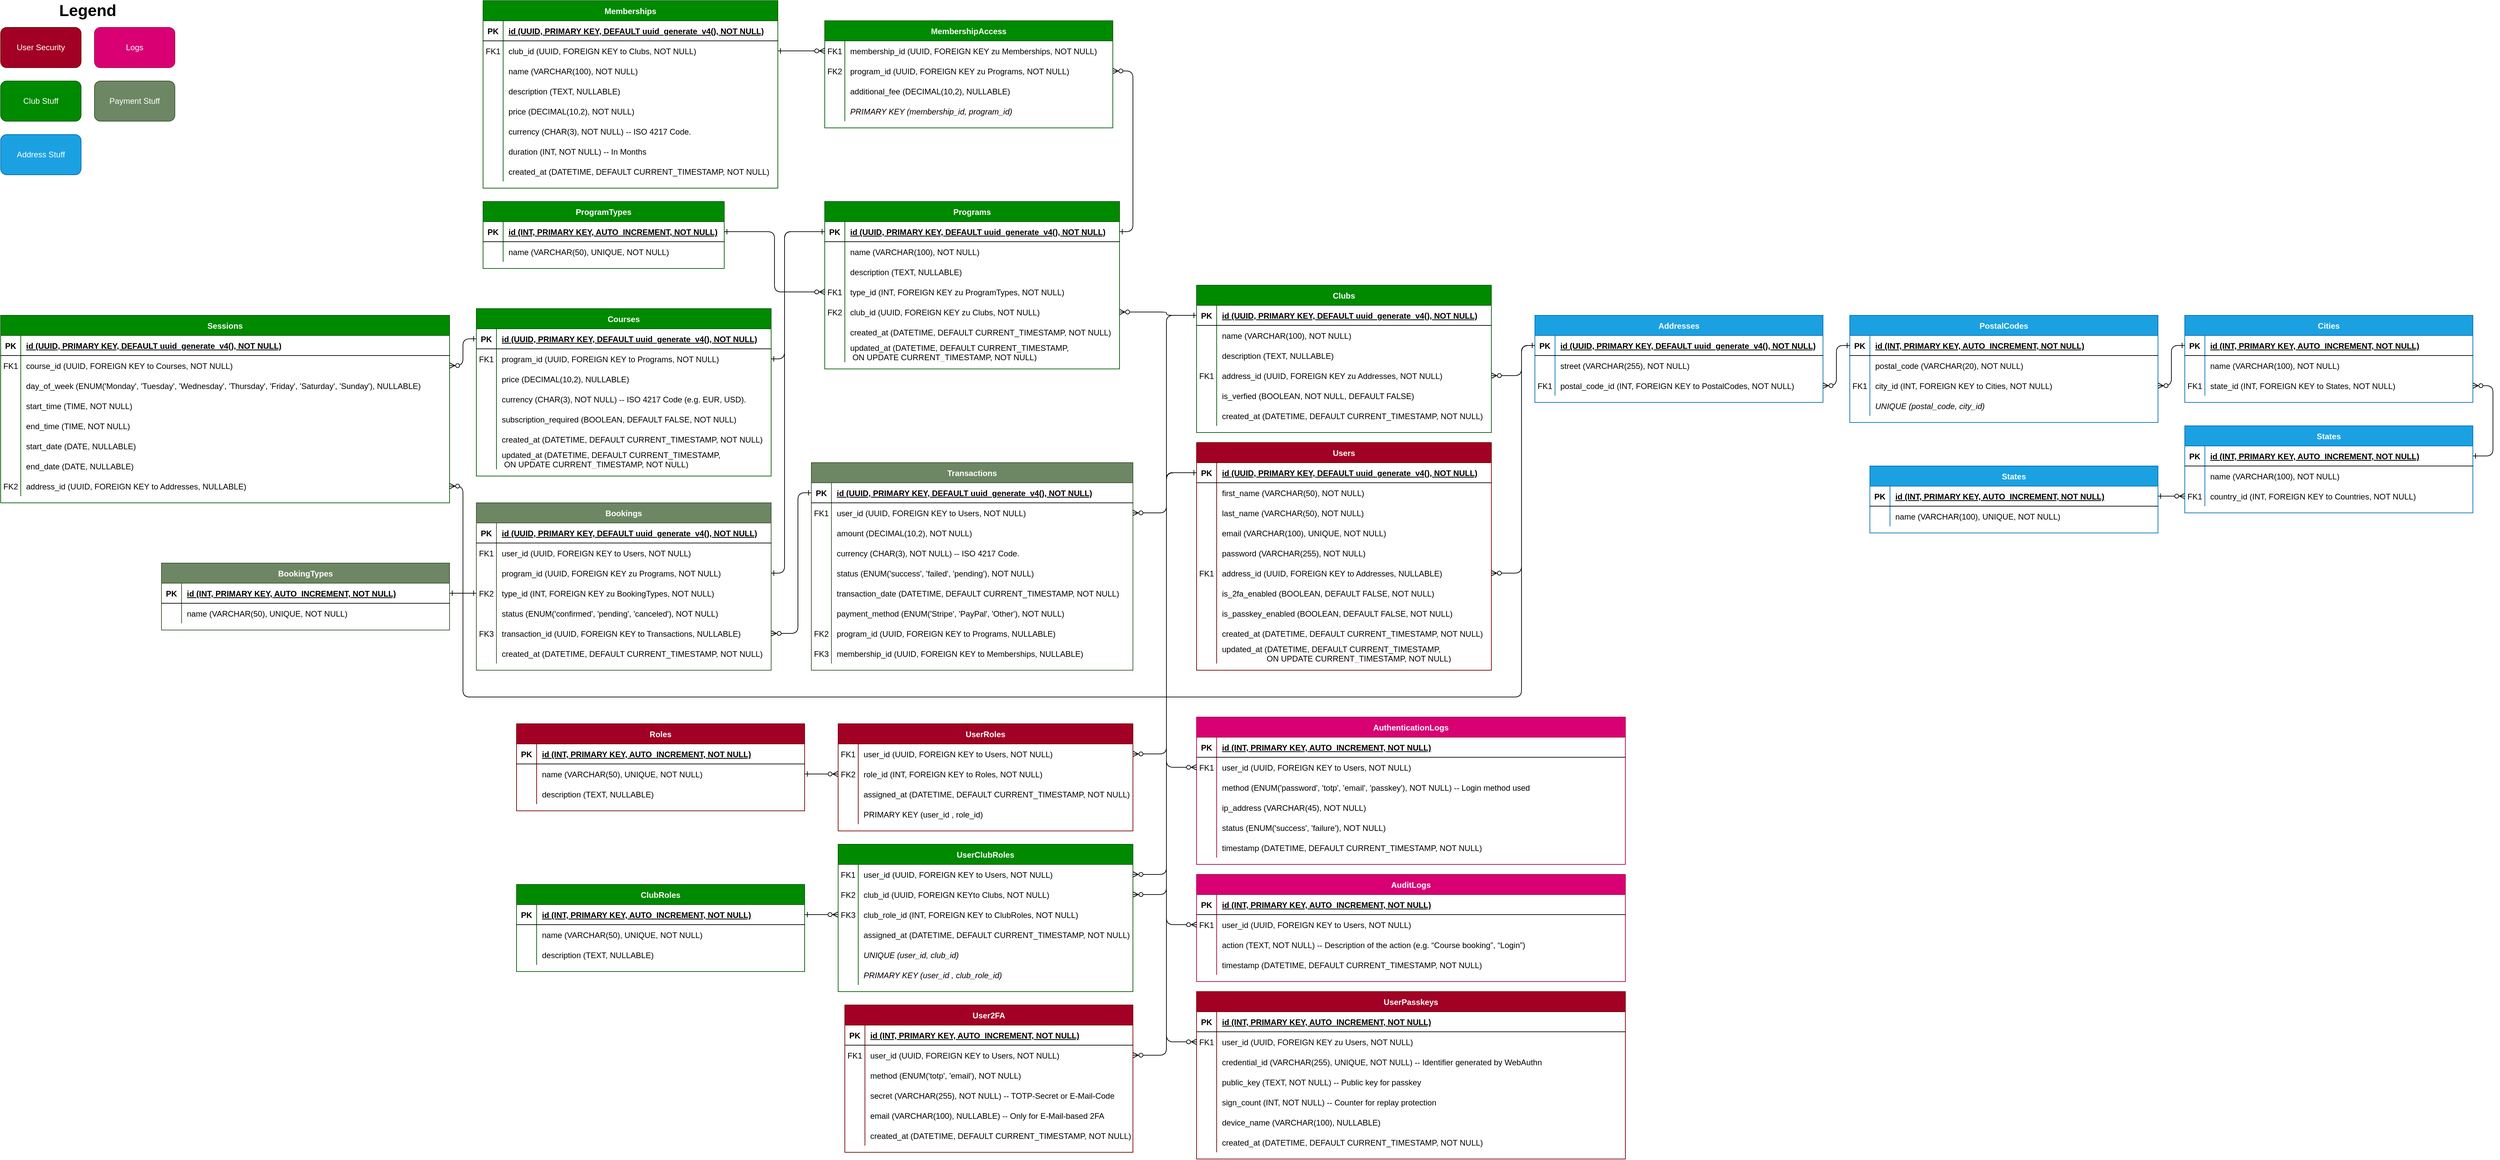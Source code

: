 <mxfile version="24.7.17">
  <diagram id="R2lEEEUBdFMjLlhIrx00" name="Initial">
    <mxGraphModel dx="4025" dy="1464" grid="1" gridSize="10" guides="1" tooltips="1" connect="1" arrows="1" fold="1" page="1" pageScale="1" pageWidth="850" pageHeight="1100" math="0" shadow="0" extFonts="Permanent Marker^https://fonts.googleapis.com/css?family=Permanent+Marker">
      <root>
        <mxCell id="0" />
        <mxCell id="1" parent="0" />
        <mxCell id="C-vyLk0tnHw3VtMMgP7b-2" value="PostalCodes" style="shape=table;startSize=30;container=1;collapsible=1;childLayout=tableLayout;fixedRows=1;rowLines=0;fontStyle=1;align=center;resizeLast=1;fillColor=#1ba1e2;fontColor=#ffffff;strokeColor=#006EAF;" parent="1" vertex="1">
          <mxGeometry x="110" y="30" width="460" height="160" as="geometry" />
        </mxCell>
        <mxCell id="C-vyLk0tnHw3VtMMgP7b-3" value="" style="shape=partialRectangle;collapsible=0;dropTarget=0;pointerEvents=0;fillColor=none;points=[[0,0.5],[1,0.5]];portConstraint=eastwest;top=0;left=0;right=0;bottom=1;" parent="C-vyLk0tnHw3VtMMgP7b-2" vertex="1">
          <mxGeometry y="30" width="460" height="30" as="geometry" />
        </mxCell>
        <mxCell id="C-vyLk0tnHw3VtMMgP7b-4" value="PK" style="shape=partialRectangle;overflow=hidden;connectable=0;fillColor=none;top=0;left=0;bottom=0;right=0;fontStyle=1;" parent="C-vyLk0tnHw3VtMMgP7b-3" vertex="1">
          <mxGeometry width="30" height="30" as="geometry">
            <mxRectangle width="30" height="30" as="alternateBounds" />
          </mxGeometry>
        </mxCell>
        <mxCell id="C-vyLk0tnHw3VtMMgP7b-5" value="id (INT, PRIMARY KEY, AUTO_INCREMENT, NOT NULL)" style="shape=partialRectangle;overflow=hidden;connectable=0;fillColor=none;top=0;left=0;bottom=0;right=0;align=left;spacingLeft=6;fontStyle=5;" parent="C-vyLk0tnHw3VtMMgP7b-3" vertex="1">
          <mxGeometry x="30" width="430" height="30" as="geometry">
            <mxRectangle width="430" height="30" as="alternateBounds" />
          </mxGeometry>
        </mxCell>
        <mxCell id="C-vyLk0tnHw3VtMMgP7b-6" value="" style="shape=partialRectangle;collapsible=0;dropTarget=0;pointerEvents=0;fillColor=none;points=[[0,0.5],[1,0.5]];portConstraint=eastwest;top=0;left=0;right=0;bottom=0;" parent="C-vyLk0tnHw3VtMMgP7b-2" vertex="1">
          <mxGeometry y="60" width="460" height="30" as="geometry" />
        </mxCell>
        <mxCell id="C-vyLk0tnHw3VtMMgP7b-7" value="" style="shape=partialRectangle;overflow=hidden;connectable=0;fillColor=none;top=0;left=0;bottom=0;right=0;" parent="C-vyLk0tnHw3VtMMgP7b-6" vertex="1">
          <mxGeometry width="30" height="30" as="geometry">
            <mxRectangle width="30" height="30" as="alternateBounds" />
          </mxGeometry>
        </mxCell>
        <mxCell id="C-vyLk0tnHw3VtMMgP7b-8" value="postal_code (VARCHAR(20), NOT NULL)" style="shape=partialRectangle;overflow=hidden;connectable=0;fillColor=none;top=0;left=0;bottom=0;right=0;align=left;spacingLeft=6;" parent="C-vyLk0tnHw3VtMMgP7b-6" vertex="1">
          <mxGeometry x="30" width="430" height="30" as="geometry">
            <mxRectangle width="430" height="30" as="alternateBounds" />
          </mxGeometry>
        </mxCell>
        <mxCell id="C-vyLk0tnHw3VtMMgP7b-9" value="" style="shape=partialRectangle;collapsible=0;dropTarget=0;pointerEvents=0;fillColor=none;points=[[0,0.5],[1,0.5]];portConstraint=eastwest;top=0;left=0;right=0;bottom=0;" parent="C-vyLk0tnHw3VtMMgP7b-2" vertex="1">
          <mxGeometry y="90" width="460" height="30" as="geometry" />
        </mxCell>
        <mxCell id="C-vyLk0tnHw3VtMMgP7b-10" value="FK1" style="shape=partialRectangle;overflow=hidden;connectable=0;fillColor=none;top=0;left=0;bottom=0;right=0;" parent="C-vyLk0tnHw3VtMMgP7b-9" vertex="1">
          <mxGeometry width="30" height="30" as="geometry">
            <mxRectangle width="30" height="30" as="alternateBounds" />
          </mxGeometry>
        </mxCell>
        <mxCell id="C-vyLk0tnHw3VtMMgP7b-11" value="city_id (INT, FOREIGN KEY to Cities, NOT NULL)" style="shape=partialRectangle;overflow=hidden;connectable=0;fillColor=none;top=0;left=0;bottom=0;right=0;align=left;spacingLeft=6;" parent="C-vyLk0tnHw3VtMMgP7b-9" vertex="1">
          <mxGeometry x="30" width="430" height="30" as="geometry">
            <mxRectangle width="430" height="30" as="alternateBounds" />
          </mxGeometry>
        </mxCell>
        <mxCell id="au4fLTNO0eDFEzKA2mFN-4" style="shape=partialRectangle;collapsible=0;dropTarget=0;pointerEvents=0;fillColor=none;points=[[0,0.5],[1,0.5]];portConstraint=eastwest;top=0;left=0;right=0;bottom=0;" parent="C-vyLk0tnHw3VtMMgP7b-2" vertex="1">
          <mxGeometry y="120" width="460" height="30" as="geometry" />
        </mxCell>
        <mxCell id="au4fLTNO0eDFEzKA2mFN-5" style="shape=partialRectangle;overflow=hidden;connectable=0;fillColor=none;top=0;left=0;bottom=0;right=0;" parent="au4fLTNO0eDFEzKA2mFN-4" vertex="1">
          <mxGeometry width="30" height="30" as="geometry">
            <mxRectangle width="30" height="30" as="alternateBounds" />
          </mxGeometry>
        </mxCell>
        <mxCell id="au4fLTNO0eDFEzKA2mFN-6" value="UNIQUE (postal_code, city_id)" style="shape=partialRectangle;overflow=hidden;connectable=0;fillColor=none;top=0;left=0;bottom=0;right=0;align=left;spacingLeft=6;fontStyle=2" parent="au4fLTNO0eDFEzKA2mFN-4" vertex="1">
          <mxGeometry x="30" width="430" height="30" as="geometry">
            <mxRectangle width="430" height="30" as="alternateBounds" />
          </mxGeometry>
        </mxCell>
        <mxCell id="C-vyLk0tnHw3VtMMgP7b-13" value="Cities" style="shape=table;startSize=30;container=1;collapsible=1;childLayout=tableLayout;fixedRows=1;rowLines=0;fontStyle=1;align=center;resizeLast=1;fillColor=#1ba1e2;fontColor=#ffffff;strokeColor=#006EAF;" parent="1" vertex="1">
          <mxGeometry x="610" y="30" width="430" height="130" as="geometry">
            <mxRectangle x="290" y="160" width="100" height="30" as="alternateBounds" />
          </mxGeometry>
        </mxCell>
        <mxCell id="C-vyLk0tnHw3VtMMgP7b-14" value="" style="shape=partialRectangle;collapsible=0;dropTarget=0;pointerEvents=0;fillColor=none;points=[[0,0.5],[1,0.5]];portConstraint=eastwest;top=0;left=0;right=0;bottom=1;" parent="C-vyLk0tnHw3VtMMgP7b-13" vertex="1">
          <mxGeometry y="30" width="430" height="30" as="geometry" />
        </mxCell>
        <mxCell id="C-vyLk0tnHw3VtMMgP7b-15" value="PK" style="shape=partialRectangle;overflow=hidden;connectable=0;fillColor=none;top=0;left=0;bottom=0;right=0;fontStyle=1;" parent="C-vyLk0tnHw3VtMMgP7b-14" vertex="1">
          <mxGeometry width="30" height="30" as="geometry">
            <mxRectangle width="30" height="30" as="alternateBounds" />
          </mxGeometry>
        </mxCell>
        <mxCell id="C-vyLk0tnHw3VtMMgP7b-16" value="id (INT, PRIMARY KEY, AUTO_INCREMENT, NOT NULL)" style="shape=partialRectangle;overflow=hidden;connectable=0;fillColor=none;top=0;left=0;bottom=0;right=0;align=left;spacingLeft=6;fontStyle=5;" parent="C-vyLk0tnHw3VtMMgP7b-14" vertex="1">
          <mxGeometry x="30" width="400" height="30" as="geometry">
            <mxRectangle width="400" height="30" as="alternateBounds" />
          </mxGeometry>
        </mxCell>
        <mxCell id="C-vyLk0tnHw3VtMMgP7b-17" value="" style="shape=partialRectangle;collapsible=0;dropTarget=0;pointerEvents=0;fillColor=none;points=[[0,0.5],[1,0.5]];portConstraint=eastwest;top=0;left=0;right=0;bottom=0;" parent="C-vyLk0tnHw3VtMMgP7b-13" vertex="1">
          <mxGeometry y="60" width="430" height="30" as="geometry" />
        </mxCell>
        <mxCell id="C-vyLk0tnHw3VtMMgP7b-18" value="" style="shape=partialRectangle;overflow=hidden;connectable=0;fillColor=none;top=0;left=0;bottom=0;right=0;" parent="C-vyLk0tnHw3VtMMgP7b-17" vertex="1">
          <mxGeometry width="30" height="30" as="geometry">
            <mxRectangle width="30" height="30" as="alternateBounds" />
          </mxGeometry>
        </mxCell>
        <mxCell id="C-vyLk0tnHw3VtMMgP7b-19" value="name (VARCHAR(100), NOT NULL)" style="shape=partialRectangle;overflow=hidden;connectable=0;fillColor=none;top=0;left=0;bottom=0;right=0;align=left;spacingLeft=6;" parent="C-vyLk0tnHw3VtMMgP7b-17" vertex="1">
          <mxGeometry x="30" width="400" height="30" as="geometry">
            <mxRectangle width="400" height="30" as="alternateBounds" />
          </mxGeometry>
        </mxCell>
        <mxCell id="C-vyLk0tnHw3VtMMgP7b-20" value="" style="shape=partialRectangle;collapsible=0;dropTarget=0;pointerEvents=0;fillColor=none;points=[[0,0.5],[1,0.5]];portConstraint=eastwest;top=0;left=0;right=0;bottom=0;" parent="C-vyLk0tnHw3VtMMgP7b-13" vertex="1">
          <mxGeometry y="90" width="430" height="30" as="geometry" />
        </mxCell>
        <mxCell id="C-vyLk0tnHw3VtMMgP7b-21" value="FK1" style="shape=partialRectangle;overflow=hidden;connectable=0;fillColor=none;top=0;left=0;bottom=0;right=0;" parent="C-vyLk0tnHw3VtMMgP7b-20" vertex="1">
          <mxGeometry width="30" height="30" as="geometry">
            <mxRectangle width="30" height="30" as="alternateBounds" />
          </mxGeometry>
        </mxCell>
        <mxCell id="C-vyLk0tnHw3VtMMgP7b-22" value="state_id (INT, FOREIGN KEY to States, NOT NULL)" style="shape=partialRectangle;overflow=hidden;connectable=0;fillColor=none;top=0;left=0;bottom=0;right=0;align=left;spacingLeft=6;" parent="C-vyLk0tnHw3VtMMgP7b-20" vertex="1">
          <mxGeometry x="30" width="400" height="30" as="geometry">
            <mxRectangle width="400" height="30" as="alternateBounds" />
          </mxGeometry>
        </mxCell>
        <mxCell id="C-vyLk0tnHw3VtMMgP7b-23" value="Addresses" style="shape=table;startSize=30;container=1;collapsible=1;childLayout=tableLayout;fixedRows=1;rowLines=0;fontStyle=1;align=center;resizeLast=1;fillColor=#1ba1e2;fontColor=#ffffff;strokeColor=#006EAF;" parent="1" vertex="1">
          <mxGeometry x="-360" y="30" width="430" height="130" as="geometry" />
        </mxCell>
        <mxCell id="C-vyLk0tnHw3VtMMgP7b-24" value="" style="shape=partialRectangle;collapsible=0;dropTarget=0;pointerEvents=0;fillColor=none;points=[[0,0.5],[1,0.5]];portConstraint=eastwest;top=0;left=0;right=0;bottom=1;" parent="C-vyLk0tnHw3VtMMgP7b-23" vertex="1">
          <mxGeometry y="30" width="430" height="30" as="geometry" />
        </mxCell>
        <mxCell id="C-vyLk0tnHw3VtMMgP7b-25" value="PK" style="shape=partialRectangle;overflow=hidden;connectable=0;fillColor=none;top=0;left=0;bottom=0;right=0;fontStyle=1;" parent="C-vyLk0tnHw3VtMMgP7b-24" vertex="1">
          <mxGeometry width="30" height="30" as="geometry">
            <mxRectangle width="30" height="30" as="alternateBounds" />
          </mxGeometry>
        </mxCell>
        <mxCell id="C-vyLk0tnHw3VtMMgP7b-26" value="id (UUID, PRIMARY KEY, DEFAULT uuid_generate_v4(), NOT NULL)" style="shape=partialRectangle;overflow=hidden;connectable=0;fillColor=none;top=0;left=0;bottom=0;right=0;align=left;spacingLeft=6;fontStyle=5;" parent="C-vyLk0tnHw3VtMMgP7b-24" vertex="1">
          <mxGeometry x="30" width="400" height="30" as="geometry">
            <mxRectangle width="400" height="30" as="alternateBounds" />
          </mxGeometry>
        </mxCell>
        <mxCell id="C-vyLk0tnHw3VtMMgP7b-27" value="" style="shape=partialRectangle;collapsible=0;dropTarget=0;pointerEvents=0;fillColor=none;points=[[0,0.5],[1,0.5]];portConstraint=eastwest;top=0;left=0;right=0;bottom=0;" parent="C-vyLk0tnHw3VtMMgP7b-23" vertex="1">
          <mxGeometry y="60" width="430" height="30" as="geometry" />
        </mxCell>
        <mxCell id="C-vyLk0tnHw3VtMMgP7b-28" value="" style="shape=partialRectangle;overflow=hidden;connectable=0;fillColor=none;top=0;left=0;bottom=0;right=0;" parent="C-vyLk0tnHw3VtMMgP7b-27" vertex="1">
          <mxGeometry width="30" height="30" as="geometry">
            <mxRectangle width="30" height="30" as="alternateBounds" />
          </mxGeometry>
        </mxCell>
        <mxCell id="C-vyLk0tnHw3VtMMgP7b-29" value="street (VARCHAR(255), NOT NULL)" style="shape=partialRectangle;overflow=hidden;connectable=0;fillColor=none;top=0;left=0;bottom=0;right=0;align=left;spacingLeft=6;" parent="C-vyLk0tnHw3VtMMgP7b-27" vertex="1">
          <mxGeometry x="30" width="400" height="30" as="geometry">
            <mxRectangle width="400" height="30" as="alternateBounds" />
          </mxGeometry>
        </mxCell>
        <mxCell id="au4fLTNO0eDFEzKA2mFN-1" style="shape=partialRectangle;collapsible=0;dropTarget=0;pointerEvents=0;fillColor=none;points=[[0,0.5],[1,0.5]];portConstraint=eastwest;top=0;left=0;right=0;bottom=0;" parent="C-vyLk0tnHw3VtMMgP7b-23" vertex="1">
          <mxGeometry y="90" width="430" height="30" as="geometry" />
        </mxCell>
        <mxCell id="au4fLTNO0eDFEzKA2mFN-2" value="FK1" style="shape=partialRectangle;overflow=hidden;connectable=0;fillColor=none;top=0;left=0;bottom=0;right=0;" parent="au4fLTNO0eDFEzKA2mFN-1" vertex="1">
          <mxGeometry width="30" height="30" as="geometry">
            <mxRectangle width="30" height="30" as="alternateBounds" />
          </mxGeometry>
        </mxCell>
        <mxCell id="au4fLTNO0eDFEzKA2mFN-3" value="postal_code_id (INT, FOREIGN KEY to PostalCodes, NOT NULL)" style="shape=partialRectangle;overflow=hidden;connectable=0;fillColor=none;top=0;left=0;bottom=0;right=0;align=left;spacingLeft=6;" parent="au4fLTNO0eDFEzKA2mFN-1" vertex="1">
          <mxGeometry x="30" width="400" height="30" as="geometry">
            <mxRectangle width="400" height="30" as="alternateBounds" />
          </mxGeometry>
        </mxCell>
        <mxCell id="C-vyLk0tnHw3VtMMgP7b-1" value="" style="edgeStyle=orthogonalEdgeStyle;endArrow=ERzeroToMany;startArrow=ERone;endFill=1;startFill=0;entryX=1;entryY=0.5;entryDx=0;entryDy=0;exitX=0;exitY=0.5;exitDx=0;exitDy=0;" parent="1" source="C-vyLk0tnHw3VtMMgP7b-3" target="au4fLTNO0eDFEzKA2mFN-1" edge="1">
          <mxGeometry width="100" height="100" relative="1" as="geometry">
            <mxPoint x="190" y="600" as="sourcePoint" />
            <mxPoint x="290" y="500" as="targetPoint" />
            <Array as="points">
              <mxPoint x="90" y="75" />
              <mxPoint x="90" y="135" />
            </Array>
          </mxGeometry>
        </mxCell>
        <mxCell id="C-vyLk0tnHw3VtMMgP7b-12" value="" style="endArrow=ERzeroToMany;startArrow=ERone;endFill=1;startFill=0;entryX=1;entryY=0.5;entryDx=0;entryDy=0;exitX=0;exitY=0.5;exitDx=0;exitDy=0;edgeStyle=orthogonalEdgeStyle;" parent="1" source="C-vyLk0tnHw3VtMMgP7b-14" target="C-vyLk0tnHw3VtMMgP7b-9" edge="1">
          <mxGeometry width="100" height="100" relative="1" as="geometry">
            <mxPoint x="250" y="60" as="sourcePoint" />
            <mxPoint x="310" y="85" as="targetPoint" />
          </mxGeometry>
        </mxCell>
        <mxCell id="au4fLTNO0eDFEzKA2mFN-7" value="States" style="shape=table;startSize=30;container=1;collapsible=1;childLayout=tableLayout;fixedRows=1;rowLines=0;fontStyle=1;align=center;resizeLast=1;fillColor=#1ba1e2;fontColor=#ffffff;strokeColor=#006EAF;" parent="1" vertex="1">
          <mxGeometry x="610" y="195" width="430" height="130" as="geometry">
            <mxRectangle x="290" y="160" width="100" height="30" as="alternateBounds" />
          </mxGeometry>
        </mxCell>
        <mxCell id="au4fLTNO0eDFEzKA2mFN-8" value="" style="shape=partialRectangle;collapsible=0;dropTarget=0;pointerEvents=0;fillColor=none;points=[[0,0.5],[1,0.5]];portConstraint=eastwest;top=0;left=0;right=0;bottom=1;" parent="au4fLTNO0eDFEzKA2mFN-7" vertex="1">
          <mxGeometry y="30" width="430" height="30" as="geometry" />
        </mxCell>
        <mxCell id="au4fLTNO0eDFEzKA2mFN-9" value="PK" style="shape=partialRectangle;overflow=hidden;connectable=0;fillColor=none;top=0;left=0;bottom=0;right=0;fontStyle=1;" parent="au4fLTNO0eDFEzKA2mFN-8" vertex="1">
          <mxGeometry width="30" height="30" as="geometry">
            <mxRectangle width="30" height="30" as="alternateBounds" />
          </mxGeometry>
        </mxCell>
        <mxCell id="au4fLTNO0eDFEzKA2mFN-10" value="id (INT, PRIMARY KEY, AUTO_INCREMENT, NOT NULL)" style="shape=partialRectangle;overflow=hidden;connectable=0;fillColor=none;top=0;left=0;bottom=0;right=0;align=left;spacingLeft=6;fontStyle=5;" parent="au4fLTNO0eDFEzKA2mFN-8" vertex="1">
          <mxGeometry x="30" width="400" height="30" as="geometry">
            <mxRectangle width="400" height="30" as="alternateBounds" />
          </mxGeometry>
        </mxCell>
        <mxCell id="au4fLTNO0eDFEzKA2mFN-11" value="" style="shape=partialRectangle;collapsible=0;dropTarget=0;pointerEvents=0;fillColor=none;points=[[0,0.5],[1,0.5]];portConstraint=eastwest;top=0;left=0;right=0;bottom=0;" parent="au4fLTNO0eDFEzKA2mFN-7" vertex="1">
          <mxGeometry y="60" width="430" height="30" as="geometry" />
        </mxCell>
        <mxCell id="au4fLTNO0eDFEzKA2mFN-12" value="" style="shape=partialRectangle;overflow=hidden;connectable=0;fillColor=none;top=0;left=0;bottom=0;right=0;" parent="au4fLTNO0eDFEzKA2mFN-11" vertex="1">
          <mxGeometry width="30" height="30" as="geometry">
            <mxRectangle width="30" height="30" as="alternateBounds" />
          </mxGeometry>
        </mxCell>
        <mxCell id="au4fLTNO0eDFEzKA2mFN-13" value="name (VARCHAR(100), NOT NULL)" style="shape=partialRectangle;overflow=hidden;connectable=0;fillColor=none;top=0;left=0;bottom=0;right=0;align=left;spacingLeft=6;" parent="au4fLTNO0eDFEzKA2mFN-11" vertex="1">
          <mxGeometry x="30" width="400" height="30" as="geometry">
            <mxRectangle width="400" height="30" as="alternateBounds" />
          </mxGeometry>
        </mxCell>
        <mxCell id="au4fLTNO0eDFEzKA2mFN-14" value="" style="shape=partialRectangle;collapsible=0;dropTarget=0;pointerEvents=0;fillColor=none;points=[[0,0.5],[1,0.5]];portConstraint=eastwest;top=0;left=0;right=0;bottom=0;" parent="au4fLTNO0eDFEzKA2mFN-7" vertex="1">
          <mxGeometry y="90" width="430" height="30" as="geometry" />
        </mxCell>
        <mxCell id="au4fLTNO0eDFEzKA2mFN-15" value="FK1" style="shape=partialRectangle;overflow=hidden;connectable=0;fillColor=none;top=0;left=0;bottom=0;right=0;" parent="au4fLTNO0eDFEzKA2mFN-14" vertex="1">
          <mxGeometry width="30" height="30" as="geometry">
            <mxRectangle width="30" height="30" as="alternateBounds" />
          </mxGeometry>
        </mxCell>
        <mxCell id="au4fLTNO0eDFEzKA2mFN-16" value="country_id (INT, FOREIGN KEY to Countries, NOT NULL)" style="shape=partialRectangle;overflow=hidden;connectable=0;fillColor=none;top=0;left=0;bottom=0;right=0;align=left;spacingLeft=6;" parent="au4fLTNO0eDFEzKA2mFN-14" vertex="1">
          <mxGeometry x="30" width="400" height="30" as="geometry">
            <mxRectangle width="400" height="30" as="alternateBounds" />
          </mxGeometry>
        </mxCell>
        <mxCell id="au4fLTNO0eDFEzKA2mFN-17" value="" style="edgeStyle=orthogonalEdgeStyle;endArrow=ERzeroToMany;startArrow=ERone;endFill=1;startFill=0;exitX=1;exitY=0.5;exitDx=0;exitDy=0;entryX=1;entryY=0.5;entryDx=0;entryDy=0;" parent="1" source="au4fLTNO0eDFEzKA2mFN-8" target="C-vyLk0tnHw3VtMMgP7b-20" edge="1">
          <mxGeometry width="100" height="100" relative="1" as="geometry">
            <mxPoint x="740" y="85" as="sourcePoint" />
            <mxPoint x="1250" y="190" as="targetPoint" />
            <Array as="points">
              <mxPoint x="1070" y="240" />
              <mxPoint x="1070" y="135" />
            </Array>
          </mxGeometry>
        </mxCell>
        <mxCell id="au4fLTNO0eDFEzKA2mFN-18" value="States" style="shape=table;startSize=30;container=1;collapsible=1;childLayout=tableLayout;fixedRows=1;rowLines=0;fontStyle=1;align=center;resizeLast=1;fillColor=#1ba1e2;fontColor=#ffffff;strokeColor=#006EAF;" parent="1" vertex="1">
          <mxGeometry x="140" y="255" width="430" height="100" as="geometry">
            <mxRectangle x="290" y="160" width="100" height="30" as="alternateBounds" />
          </mxGeometry>
        </mxCell>
        <mxCell id="au4fLTNO0eDFEzKA2mFN-19" value="" style="shape=partialRectangle;collapsible=0;dropTarget=0;pointerEvents=0;fillColor=none;points=[[0,0.5],[1,0.5]];portConstraint=eastwest;top=0;left=0;right=0;bottom=1;" parent="au4fLTNO0eDFEzKA2mFN-18" vertex="1">
          <mxGeometry y="30" width="430" height="30" as="geometry" />
        </mxCell>
        <mxCell id="au4fLTNO0eDFEzKA2mFN-20" value="PK" style="shape=partialRectangle;overflow=hidden;connectable=0;fillColor=none;top=0;left=0;bottom=0;right=0;fontStyle=1;" parent="au4fLTNO0eDFEzKA2mFN-19" vertex="1">
          <mxGeometry width="30" height="30" as="geometry">
            <mxRectangle width="30" height="30" as="alternateBounds" />
          </mxGeometry>
        </mxCell>
        <mxCell id="au4fLTNO0eDFEzKA2mFN-21" value="id (INT, PRIMARY KEY, AUTO_INCREMENT, NOT NULL)" style="shape=partialRectangle;overflow=hidden;connectable=0;fillColor=none;top=0;left=0;bottom=0;right=0;align=left;spacingLeft=6;fontStyle=5;" parent="au4fLTNO0eDFEzKA2mFN-19" vertex="1">
          <mxGeometry x="30" width="400" height="30" as="geometry">
            <mxRectangle width="400" height="30" as="alternateBounds" />
          </mxGeometry>
        </mxCell>
        <mxCell id="au4fLTNO0eDFEzKA2mFN-22" value="" style="shape=partialRectangle;collapsible=0;dropTarget=0;pointerEvents=0;fillColor=none;points=[[0,0.5],[1,0.5]];portConstraint=eastwest;top=0;left=0;right=0;bottom=0;" parent="au4fLTNO0eDFEzKA2mFN-18" vertex="1">
          <mxGeometry y="60" width="430" height="30" as="geometry" />
        </mxCell>
        <mxCell id="au4fLTNO0eDFEzKA2mFN-23" value="" style="shape=partialRectangle;overflow=hidden;connectable=0;fillColor=none;top=0;left=0;bottom=0;right=0;" parent="au4fLTNO0eDFEzKA2mFN-22" vertex="1">
          <mxGeometry width="30" height="30" as="geometry">
            <mxRectangle width="30" height="30" as="alternateBounds" />
          </mxGeometry>
        </mxCell>
        <mxCell id="au4fLTNO0eDFEzKA2mFN-24" value="name (VARCHAR(100), UNIQUE, NOT NULL)" style="shape=partialRectangle;overflow=hidden;connectable=0;fillColor=none;top=0;left=0;bottom=0;right=0;align=left;spacingLeft=6;" parent="au4fLTNO0eDFEzKA2mFN-22" vertex="1">
          <mxGeometry x="30" width="400" height="30" as="geometry">
            <mxRectangle width="400" height="30" as="alternateBounds" />
          </mxGeometry>
        </mxCell>
        <mxCell id="au4fLTNO0eDFEzKA2mFN-28" value="" style="edgeStyle=orthogonalEdgeStyle;endArrow=ERzeroToMany;startArrow=ERone;endFill=1;startFill=0;entryX=0;entryY=0.5;entryDx=0;entryDy=0;exitX=1;exitY=0.5;exitDx=0;exitDy=0;" parent="1" source="au4fLTNO0eDFEzKA2mFN-19" target="au4fLTNO0eDFEzKA2mFN-14" edge="1">
          <mxGeometry width="100" height="100" relative="1" as="geometry">
            <mxPoint x="780" y="270" as="sourcePoint" />
            <mxPoint x="720" y="330" as="targetPoint" />
          </mxGeometry>
        </mxCell>
        <mxCell id="au4fLTNO0eDFEzKA2mFN-29" value="Users" style="shape=table;startSize=30;container=1;collapsible=1;childLayout=tableLayout;fixedRows=1;rowLines=0;fontStyle=1;align=center;resizeLast=1;fillColor=#a20025;fontColor=#ffffff;strokeColor=#6F0000;" parent="1" vertex="1">
          <mxGeometry x="-865" y="220" width="440" height="340" as="geometry" />
        </mxCell>
        <mxCell id="au4fLTNO0eDFEzKA2mFN-30" value="" style="shape=partialRectangle;collapsible=0;dropTarget=0;pointerEvents=0;fillColor=none;points=[[0,0.5],[1,0.5]];portConstraint=eastwest;top=0;left=0;right=0;bottom=1;" parent="au4fLTNO0eDFEzKA2mFN-29" vertex="1">
          <mxGeometry y="30" width="440" height="30" as="geometry" />
        </mxCell>
        <mxCell id="au4fLTNO0eDFEzKA2mFN-31" value="PK" style="shape=partialRectangle;overflow=hidden;connectable=0;fillColor=none;top=0;left=0;bottom=0;right=0;fontStyle=1;" parent="au4fLTNO0eDFEzKA2mFN-30" vertex="1">
          <mxGeometry width="30" height="30" as="geometry">
            <mxRectangle width="30" height="30" as="alternateBounds" />
          </mxGeometry>
        </mxCell>
        <mxCell id="au4fLTNO0eDFEzKA2mFN-32" value="id (UUID, PRIMARY KEY, DEFAULT uuid_generate_v4(), NOT NULL)" style="shape=partialRectangle;overflow=hidden;connectable=0;fillColor=none;top=0;left=0;bottom=0;right=0;align=left;spacingLeft=6;fontStyle=5;" parent="au4fLTNO0eDFEzKA2mFN-30" vertex="1">
          <mxGeometry x="30" width="410" height="30" as="geometry">
            <mxRectangle width="410" height="30" as="alternateBounds" />
          </mxGeometry>
        </mxCell>
        <mxCell id="au4fLTNO0eDFEzKA2mFN-33" value="" style="shape=partialRectangle;collapsible=0;dropTarget=0;pointerEvents=0;fillColor=none;points=[[0,0.5],[1,0.5]];portConstraint=eastwest;top=0;left=0;right=0;bottom=0;" parent="au4fLTNO0eDFEzKA2mFN-29" vertex="1">
          <mxGeometry y="60" width="440" height="30" as="geometry" />
        </mxCell>
        <mxCell id="au4fLTNO0eDFEzKA2mFN-34" value="" style="shape=partialRectangle;overflow=hidden;connectable=0;fillColor=none;top=0;left=0;bottom=0;right=0;" parent="au4fLTNO0eDFEzKA2mFN-33" vertex="1">
          <mxGeometry width="30" height="30" as="geometry">
            <mxRectangle width="30" height="30" as="alternateBounds" />
          </mxGeometry>
        </mxCell>
        <mxCell id="au4fLTNO0eDFEzKA2mFN-35" value="first_name (VARCHAR(50), NOT NULL)" style="shape=partialRectangle;overflow=hidden;connectable=0;fillColor=none;top=0;left=0;bottom=0;right=0;align=left;spacingLeft=6;" parent="au4fLTNO0eDFEzKA2mFN-33" vertex="1">
          <mxGeometry x="30" width="410" height="30" as="geometry">
            <mxRectangle width="410" height="30" as="alternateBounds" />
          </mxGeometry>
        </mxCell>
        <mxCell id="au4fLTNO0eDFEzKA2mFN-36" style="shape=partialRectangle;collapsible=0;dropTarget=0;pointerEvents=0;fillColor=none;points=[[0,0.5],[1,0.5]];portConstraint=eastwest;top=0;left=0;right=0;bottom=0;" parent="au4fLTNO0eDFEzKA2mFN-29" vertex="1">
          <mxGeometry y="90" width="440" height="30" as="geometry" />
        </mxCell>
        <mxCell id="au4fLTNO0eDFEzKA2mFN-37" value="" style="shape=partialRectangle;overflow=hidden;connectable=0;fillColor=none;top=0;left=0;bottom=0;right=0;" parent="au4fLTNO0eDFEzKA2mFN-36" vertex="1">
          <mxGeometry width="30" height="30" as="geometry">
            <mxRectangle width="30" height="30" as="alternateBounds" />
          </mxGeometry>
        </mxCell>
        <mxCell id="au4fLTNO0eDFEzKA2mFN-38" value="last_name (VARCHAR(50), NOT NULL)" style="shape=partialRectangle;overflow=hidden;connectable=0;fillColor=none;top=0;left=0;bottom=0;right=0;align=left;spacingLeft=6;" parent="au4fLTNO0eDFEzKA2mFN-36" vertex="1">
          <mxGeometry x="30" width="410" height="30" as="geometry">
            <mxRectangle width="410" height="30" as="alternateBounds" />
          </mxGeometry>
        </mxCell>
        <mxCell id="au4fLTNO0eDFEzKA2mFN-39" style="shape=partialRectangle;collapsible=0;dropTarget=0;pointerEvents=0;fillColor=none;points=[[0,0.5],[1,0.5]];portConstraint=eastwest;top=0;left=0;right=0;bottom=0;" parent="au4fLTNO0eDFEzKA2mFN-29" vertex="1">
          <mxGeometry y="120" width="440" height="30" as="geometry" />
        </mxCell>
        <mxCell id="au4fLTNO0eDFEzKA2mFN-40" style="shape=partialRectangle;overflow=hidden;connectable=0;fillColor=none;top=0;left=0;bottom=0;right=0;" parent="au4fLTNO0eDFEzKA2mFN-39" vertex="1">
          <mxGeometry width="30" height="30" as="geometry">
            <mxRectangle width="30" height="30" as="alternateBounds" />
          </mxGeometry>
        </mxCell>
        <mxCell id="au4fLTNO0eDFEzKA2mFN-41" value="email (VARCHAR(100), UNIQUE, NOT NULL)" style="shape=partialRectangle;overflow=hidden;connectable=0;fillColor=none;top=0;left=0;bottom=0;right=0;align=left;spacingLeft=6;" parent="au4fLTNO0eDFEzKA2mFN-39" vertex="1">
          <mxGeometry x="30" width="410" height="30" as="geometry">
            <mxRectangle width="410" height="30" as="alternateBounds" />
          </mxGeometry>
        </mxCell>
        <mxCell id="au4fLTNO0eDFEzKA2mFN-42" style="shape=partialRectangle;collapsible=0;dropTarget=0;pointerEvents=0;fillColor=none;points=[[0,0.5],[1,0.5]];portConstraint=eastwest;top=0;left=0;right=0;bottom=0;" parent="au4fLTNO0eDFEzKA2mFN-29" vertex="1">
          <mxGeometry y="150" width="440" height="30" as="geometry" />
        </mxCell>
        <mxCell id="au4fLTNO0eDFEzKA2mFN-43" style="shape=partialRectangle;overflow=hidden;connectable=0;fillColor=none;top=0;left=0;bottom=0;right=0;" parent="au4fLTNO0eDFEzKA2mFN-42" vertex="1">
          <mxGeometry width="30" height="30" as="geometry">
            <mxRectangle width="30" height="30" as="alternateBounds" />
          </mxGeometry>
        </mxCell>
        <mxCell id="au4fLTNO0eDFEzKA2mFN-44" value="password (VARCHAR(255), NOT NULL)" style="shape=partialRectangle;overflow=hidden;connectable=0;fillColor=none;top=0;left=0;bottom=0;right=0;align=left;spacingLeft=6;" parent="au4fLTNO0eDFEzKA2mFN-42" vertex="1">
          <mxGeometry x="30" width="410" height="30" as="geometry">
            <mxRectangle width="410" height="30" as="alternateBounds" />
          </mxGeometry>
        </mxCell>
        <mxCell id="au4fLTNO0eDFEzKA2mFN-45" style="shape=partialRectangle;collapsible=0;dropTarget=0;pointerEvents=0;fillColor=none;points=[[0,0.5],[1,0.5]];portConstraint=eastwest;top=0;left=0;right=0;bottom=0;" parent="au4fLTNO0eDFEzKA2mFN-29" vertex="1">
          <mxGeometry y="180" width="440" height="30" as="geometry" />
        </mxCell>
        <mxCell id="au4fLTNO0eDFEzKA2mFN-46" value="FK1" style="shape=partialRectangle;overflow=hidden;connectable=0;fillColor=none;top=0;left=0;bottom=0;right=0;" parent="au4fLTNO0eDFEzKA2mFN-45" vertex="1">
          <mxGeometry width="30" height="30" as="geometry">
            <mxRectangle width="30" height="30" as="alternateBounds" />
          </mxGeometry>
        </mxCell>
        <mxCell id="au4fLTNO0eDFEzKA2mFN-47" value="address_id (UUID, FOREIGN KEY to Addresses, NULLABLE)" style="shape=partialRectangle;overflow=hidden;connectable=0;fillColor=none;top=0;left=0;bottom=0;right=0;align=left;spacingLeft=6;" parent="au4fLTNO0eDFEzKA2mFN-45" vertex="1">
          <mxGeometry x="30" width="410" height="30" as="geometry">
            <mxRectangle width="410" height="30" as="alternateBounds" />
          </mxGeometry>
        </mxCell>
        <mxCell id="au4fLTNO0eDFEzKA2mFN-48" style="shape=partialRectangle;collapsible=0;dropTarget=0;pointerEvents=0;fillColor=none;points=[[0,0.5],[1,0.5]];portConstraint=eastwest;top=0;left=0;right=0;bottom=0;" parent="au4fLTNO0eDFEzKA2mFN-29" vertex="1">
          <mxGeometry y="210" width="440" height="30" as="geometry" />
        </mxCell>
        <mxCell id="au4fLTNO0eDFEzKA2mFN-49" style="shape=partialRectangle;overflow=hidden;connectable=0;fillColor=none;top=0;left=0;bottom=0;right=0;" parent="au4fLTNO0eDFEzKA2mFN-48" vertex="1">
          <mxGeometry width="30" height="30" as="geometry">
            <mxRectangle width="30" height="30" as="alternateBounds" />
          </mxGeometry>
        </mxCell>
        <mxCell id="au4fLTNO0eDFEzKA2mFN-50" value="is_2fa_enabled (BOOLEAN, DEFAULT FALSE, NOT NULL)" style="shape=partialRectangle;overflow=hidden;connectable=0;fillColor=none;top=0;left=0;bottom=0;right=0;align=left;spacingLeft=6;" parent="au4fLTNO0eDFEzKA2mFN-48" vertex="1">
          <mxGeometry x="30" width="410" height="30" as="geometry">
            <mxRectangle width="410" height="30" as="alternateBounds" />
          </mxGeometry>
        </mxCell>
        <mxCell id="au4fLTNO0eDFEzKA2mFN-51" style="shape=partialRectangle;collapsible=0;dropTarget=0;pointerEvents=0;fillColor=none;points=[[0,0.5],[1,0.5]];portConstraint=eastwest;top=0;left=0;right=0;bottom=0;" parent="au4fLTNO0eDFEzKA2mFN-29" vertex="1">
          <mxGeometry y="240" width="440" height="30" as="geometry" />
        </mxCell>
        <mxCell id="au4fLTNO0eDFEzKA2mFN-52" style="shape=partialRectangle;overflow=hidden;connectable=0;fillColor=none;top=0;left=0;bottom=0;right=0;" parent="au4fLTNO0eDFEzKA2mFN-51" vertex="1">
          <mxGeometry width="30" height="30" as="geometry">
            <mxRectangle width="30" height="30" as="alternateBounds" />
          </mxGeometry>
        </mxCell>
        <mxCell id="au4fLTNO0eDFEzKA2mFN-53" value="is_passkey_enabled (BOOLEAN, DEFAULT FALSE, NOT NULL)" style="shape=partialRectangle;overflow=hidden;connectable=0;fillColor=none;top=0;left=0;bottom=0;right=0;align=left;spacingLeft=6;" parent="au4fLTNO0eDFEzKA2mFN-51" vertex="1">
          <mxGeometry x="30" width="410" height="30" as="geometry">
            <mxRectangle width="410" height="30" as="alternateBounds" />
          </mxGeometry>
        </mxCell>
        <mxCell id="au4fLTNO0eDFEzKA2mFN-54" style="shape=partialRectangle;collapsible=0;dropTarget=0;pointerEvents=0;fillColor=none;points=[[0,0.5],[1,0.5]];portConstraint=eastwest;top=0;left=0;right=0;bottom=0;" parent="au4fLTNO0eDFEzKA2mFN-29" vertex="1">
          <mxGeometry y="270" width="440" height="30" as="geometry" />
        </mxCell>
        <mxCell id="au4fLTNO0eDFEzKA2mFN-55" style="shape=partialRectangle;overflow=hidden;connectable=0;fillColor=none;top=0;left=0;bottom=0;right=0;" parent="au4fLTNO0eDFEzKA2mFN-54" vertex="1">
          <mxGeometry width="30" height="30" as="geometry">
            <mxRectangle width="30" height="30" as="alternateBounds" />
          </mxGeometry>
        </mxCell>
        <mxCell id="au4fLTNO0eDFEzKA2mFN-56" value="created_at (DATETIME, DEFAULT CURRENT_TIMESTAMP, NOT NULL)" style="shape=partialRectangle;overflow=hidden;connectable=0;fillColor=none;top=0;left=0;bottom=0;right=0;align=left;spacingLeft=6;" parent="au4fLTNO0eDFEzKA2mFN-54" vertex="1">
          <mxGeometry x="30" width="410" height="30" as="geometry">
            <mxRectangle width="410" height="30" as="alternateBounds" />
          </mxGeometry>
        </mxCell>
        <mxCell id="au4fLTNO0eDFEzKA2mFN-57" style="shape=partialRectangle;collapsible=0;dropTarget=0;pointerEvents=0;fillColor=none;points=[[0,0.5],[1,0.5]];portConstraint=eastwest;top=0;left=0;right=0;bottom=0;" parent="au4fLTNO0eDFEzKA2mFN-29" vertex="1">
          <mxGeometry y="300" width="440" height="30" as="geometry" />
        </mxCell>
        <mxCell id="au4fLTNO0eDFEzKA2mFN-58" style="shape=partialRectangle;overflow=hidden;connectable=0;fillColor=none;top=0;left=0;bottom=0;right=0;" parent="au4fLTNO0eDFEzKA2mFN-57" vertex="1">
          <mxGeometry width="30" height="30" as="geometry">
            <mxRectangle width="30" height="30" as="alternateBounds" />
          </mxGeometry>
        </mxCell>
        <mxCell id="au4fLTNO0eDFEzKA2mFN-59" value="updated_at (DATETIME, DEFAULT CURRENT_TIMESTAMP, &#xa;                    ON UPDATE CURRENT_TIMESTAMP, NOT NULL)" style="shape=partialRectangle;overflow=hidden;connectable=0;fillColor=none;top=0;left=0;bottom=0;right=0;align=left;spacingLeft=6;" parent="au4fLTNO0eDFEzKA2mFN-57" vertex="1">
          <mxGeometry x="30" width="410" height="30" as="geometry">
            <mxRectangle width="410" height="30" as="alternateBounds" />
          </mxGeometry>
        </mxCell>
        <mxCell id="au4fLTNO0eDFEzKA2mFN-60" value="Clubs" style="shape=table;startSize=30;container=1;collapsible=1;childLayout=tableLayout;fixedRows=1;rowLines=0;fontStyle=1;align=center;resizeLast=1;fillColor=#008a00;fontColor=#ffffff;strokeColor=#005700;" parent="1" vertex="1">
          <mxGeometry x="-865" y="-15" width="440" height="220" as="geometry" />
        </mxCell>
        <mxCell id="au4fLTNO0eDFEzKA2mFN-61" value="" style="shape=partialRectangle;collapsible=0;dropTarget=0;pointerEvents=0;fillColor=none;points=[[0,0.5],[1,0.5]];portConstraint=eastwest;top=0;left=0;right=0;bottom=1;" parent="au4fLTNO0eDFEzKA2mFN-60" vertex="1">
          <mxGeometry y="30" width="440" height="30" as="geometry" />
        </mxCell>
        <mxCell id="au4fLTNO0eDFEzKA2mFN-62" value="PK" style="shape=partialRectangle;overflow=hidden;connectable=0;fillColor=none;top=0;left=0;bottom=0;right=0;fontStyle=1;" parent="au4fLTNO0eDFEzKA2mFN-61" vertex="1">
          <mxGeometry width="30" height="30" as="geometry">
            <mxRectangle width="30" height="30" as="alternateBounds" />
          </mxGeometry>
        </mxCell>
        <mxCell id="au4fLTNO0eDFEzKA2mFN-63" value="id (UUID, PRIMARY KEY, DEFAULT uuid_generate_v4(), NOT NULL)" style="shape=partialRectangle;overflow=hidden;connectable=0;fillColor=none;top=0;left=0;bottom=0;right=0;align=left;spacingLeft=6;fontStyle=5;" parent="au4fLTNO0eDFEzKA2mFN-61" vertex="1">
          <mxGeometry x="30" width="410" height="30" as="geometry">
            <mxRectangle width="410" height="30" as="alternateBounds" />
          </mxGeometry>
        </mxCell>
        <mxCell id="au4fLTNO0eDFEzKA2mFN-64" value="" style="shape=partialRectangle;collapsible=0;dropTarget=0;pointerEvents=0;fillColor=none;points=[[0,0.5],[1,0.5]];portConstraint=eastwest;top=0;left=0;right=0;bottom=0;" parent="au4fLTNO0eDFEzKA2mFN-60" vertex="1">
          <mxGeometry y="60" width="440" height="30" as="geometry" />
        </mxCell>
        <mxCell id="au4fLTNO0eDFEzKA2mFN-65" value="" style="shape=partialRectangle;overflow=hidden;connectable=0;fillColor=none;top=0;left=0;bottom=0;right=0;" parent="au4fLTNO0eDFEzKA2mFN-64" vertex="1">
          <mxGeometry width="30" height="30" as="geometry">
            <mxRectangle width="30" height="30" as="alternateBounds" />
          </mxGeometry>
        </mxCell>
        <mxCell id="au4fLTNO0eDFEzKA2mFN-66" value="name (VARCHAR(100), NOT NULL)" style="shape=partialRectangle;overflow=hidden;connectable=0;fillColor=none;top=0;left=0;bottom=0;right=0;align=left;spacingLeft=6;" parent="au4fLTNO0eDFEzKA2mFN-64" vertex="1">
          <mxGeometry x="30" width="410" height="30" as="geometry">
            <mxRectangle width="410" height="30" as="alternateBounds" />
          </mxGeometry>
        </mxCell>
        <mxCell id="au4fLTNO0eDFEzKA2mFN-67" style="shape=partialRectangle;collapsible=0;dropTarget=0;pointerEvents=0;fillColor=none;points=[[0,0.5],[1,0.5]];portConstraint=eastwest;top=0;left=0;right=0;bottom=0;" parent="au4fLTNO0eDFEzKA2mFN-60" vertex="1">
          <mxGeometry y="90" width="440" height="30" as="geometry" />
        </mxCell>
        <mxCell id="au4fLTNO0eDFEzKA2mFN-68" value="" style="shape=partialRectangle;overflow=hidden;connectable=0;fillColor=none;top=0;left=0;bottom=0;right=0;" parent="au4fLTNO0eDFEzKA2mFN-67" vertex="1">
          <mxGeometry width="30" height="30" as="geometry">
            <mxRectangle width="30" height="30" as="alternateBounds" />
          </mxGeometry>
        </mxCell>
        <mxCell id="au4fLTNO0eDFEzKA2mFN-69" value="description (TEXT, NULLABLE)" style="shape=partialRectangle;overflow=hidden;connectable=0;fillColor=none;top=0;left=0;bottom=0;right=0;align=left;spacingLeft=6;" parent="au4fLTNO0eDFEzKA2mFN-67" vertex="1">
          <mxGeometry x="30" width="410" height="30" as="geometry">
            <mxRectangle width="410" height="30" as="alternateBounds" />
          </mxGeometry>
        </mxCell>
        <mxCell id="au4fLTNO0eDFEzKA2mFN-70" style="shape=partialRectangle;collapsible=0;dropTarget=0;pointerEvents=0;fillColor=none;points=[[0,0.5],[1,0.5]];portConstraint=eastwest;top=0;left=0;right=0;bottom=0;" parent="au4fLTNO0eDFEzKA2mFN-60" vertex="1">
          <mxGeometry y="120" width="440" height="30" as="geometry" />
        </mxCell>
        <mxCell id="au4fLTNO0eDFEzKA2mFN-71" value="FK1" style="shape=partialRectangle;overflow=hidden;connectable=0;fillColor=none;top=0;left=0;bottom=0;right=0;" parent="au4fLTNO0eDFEzKA2mFN-70" vertex="1">
          <mxGeometry width="30" height="30" as="geometry">
            <mxRectangle width="30" height="30" as="alternateBounds" />
          </mxGeometry>
        </mxCell>
        <mxCell id="au4fLTNO0eDFEzKA2mFN-72" value="address_id (UUID, FOREIGN KEY zu Addresses, NOT NULL)" style="shape=partialRectangle;overflow=hidden;connectable=0;fillColor=none;top=0;left=0;bottom=0;right=0;align=left;spacingLeft=6;" parent="au4fLTNO0eDFEzKA2mFN-70" vertex="1">
          <mxGeometry x="30" width="410" height="30" as="geometry">
            <mxRectangle width="410" height="30" as="alternateBounds" />
          </mxGeometry>
        </mxCell>
        <mxCell id="au4fLTNO0eDFEzKA2mFN-73" style="shape=partialRectangle;collapsible=0;dropTarget=0;pointerEvents=0;fillColor=none;points=[[0,0.5],[1,0.5]];portConstraint=eastwest;top=0;left=0;right=0;bottom=0;" parent="au4fLTNO0eDFEzKA2mFN-60" vertex="1">
          <mxGeometry y="150" width="440" height="30" as="geometry" />
        </mxCell>
        <mxCell id="au4fLTNO0eDFEzKA2mFN-74" style="shape=partialRectangle;overflow=hidden;connectable=0;fillColor=none;top=0;left=0;bottom=0;right=0;" parent="au4fLTNO0eDFEzKA2mFN-73" vertex="1">
          <mxGeometry width="30" height="30" as="geometry">
            <mxRectangle width="30" height="30" as="alternateBounds" />
          </mxGeometry>
        </mxCell>
        <mxCell id="au4fLTNO0eDFEzKA2mFN-75" value="is_verfied (BOOLEAN, NOT NULL, DEFAULT FALSE)" style="shape=partialRectangle;overflow=hidden;connectable=0;fillColor=none;top=0;left=0;bottom=0;right=0;align=left;spacingLeft=6;" parent="au4fLTNO0eDFEzKA2mFN-73" vertex="1">
          <mxGeometry x="30" width="410" height="30" as="geometry">
            <mxRectangle width="410" height="30" as="alternateBounds" />
          </mxGeometry>
        </mxCell>
        <mxCell id="r57OtNzRVVPUp7_2qa3u-1" style="shape=partialRectangle;collapsible=0;dropTarget=0;pointerEvents=0;fillColor=none;points=[[0,0.5],[1,0.5]];portConstraint=eastwest;top=0;left=0;right=0;bottom=0;" vertex="1" parent="au4fLTNO0eDFEzKA2mFN-60">
          <mxGeometry y="180" width="440" height="30" as="geometry" />
        </mxCell>
        <mxCell id="r57OtNzRVVPUp7_2qa3u-2" style="shape=partialRectangle;overflow=hidden;connectable=0;fillColor=none;top=0;left=0;bottom=0;right=0;" vertex="1" parent="r57OtNzRVVPUp7_2qa3u-1">
          <mxGeometry width="30" height="30" as="geometry">
            <mxRectangle width="30" height="30" as="alternateBounds" />
          </mxGeometry>
        </mxCell>
        <mxCell id="r57OtNzRVVPUp7_2qa3u-3" value="created_at (DATETIME, DEFAULT CURRENT_TIMESTAMP, NOT NULL)" style="shape=partialRectangle;overflow=hidden;connectable=0;fillColor=none;top=0;left=0;bottom=0;right=0;align=left;spacingLeft=6;" vertex="1" parent="r57OtNzRVVPUp7_2qa3u-1">
          <mxGeometry x="30" width="410" height="30" as="geometry">
            <mxRectangle width="410" height="30" as="alternateBounds" />
          </mxGeometry>
        </mxCell>
        <mxCell id="au4fLTNO0eDFEzKA2mFN-76" value="Programs" style="shape=table;startSize=30;container=1;collapsible=1;childLayout=tableLayout;fixedRows=1;rowLines=0;fontStyle=1;align=center;resizeLast=1;fillColor=#008a00;fontColor=#ffffff;strokeColor=#005700;" parent="1" vertex="1">
          <mxGeometry x="-1420" y="-140" width="440" height="250" as="geometry" />
        </mxCell>
        <mxCell id="au4fLTNO0eDFEzKA2mFN-77" value="" style="shape=partialRectangle;collapsible=0;dropTarget=0;pointerEvents=0;fillColor=none;points=[[0,0.5],[1,0.5]];portConstraint=eastwest;top=0;left=0;right=0;bottom=1;" parent="au4fLTNO0eDFEzKA2mFN-76" vertex="1">
          <mxGeometry y="30" width="440" height="30" as="geometry" />
        </mxCell>
        <mxCell id="au4fLTNO0eDFEzKA2mFN-78" value="PK" style="shape=partialRectangle;overflow=hidden;connectable=0;fillColor=none;top=0;left=0;bottom=0;right=0;fontStyle=1;" parent="au4fLTNO0eDFEzKA2mFN-77" vertex="1">
          <mxGeometry width="30" height="30" as="geometry">
            <mxRectangle width="30" height="30" as="alternateBounds" />
          </mxGeometry>
        </mxCell>
        <mxCell id="au4fLTNO0eDFEzKA2mFN-79" value="id (UUID, PRIMARY KEY, DEFAULT uuid_generate_v4(), NOT NULL)" style="shape=partialRectangle;overflow=hidden;connectable=0;fillColor=none;top=0;left=0;bottom=0;right=0;align=left;spacingLeft=6;fontStyle=5;" parent="au4fLTNO0eDFEzKA2mFN-77" vertex="1">
          <mxGeometry x="30" width="410" height="30" as="geometry">
            <mxRectangle width="410" height="30" as="alternateBounds" />
          </mxGeometry>
        </mxCell>
        <mxCell id="au4fLTNO0eDFEzKA2mFN-80" value="" style="shape=partialRectangle;collapsible=0;dropTarget=0;pointerEvents=0;fillColor=none;points=[[0,0.5],[1,0.5]];portConstraint=eastwest;top=0;left=0;right=0;bottom=0;" parent="au4fLTNO0eDFEzKA2mFN-76" vertex="1">
          <mxGeometry y="60" width="440" height="30" as="geometry" />
        </mxCell>
        <mxCell id="au4fLTNO0eDFEzKA2mFN-81" value="" style="shape=partialRectangle;overflow=hidden;connectable=0;fillColor=none;top=0;left=0;bottom=0;right=0;" parent="au4fLTNO0eDFEzKA2mFN-80" vertex="1">
          <mxGeometry width="30" height="30" as="geometry">
            <mxRectangle width="30" height="30" as="alternateBounds" />
          </mxGeometry>
        </mxCell>
        <mxCell id="au4fLTNO0eDFEzKA2mFN-82" value="name (VARCHAR(100), NOT NULL)" style="shape=partialRectangle;overflow=hidden;connectable=0;fillColor=none;top=0;left=0;bottom=0;right=0;align=left;spacingLeft=6;" parent="au4fLTNO0eDFEzKA2mFN-80" vertex="1">
          <mxGeometry x="30" width="410" height="30" as="geometry">
            <mxRectangle width="410" height="30" as="alternateBounds" />
          </mxGeometry>
        </mxCell>
        <mxCell id="au4fLTNO0eDFEzKA2mFN-83" style="shape=partialRectangle;collapsible=0;dropTarget=0;pointerEvents=0;fillColor=none;points=[[0,0.5],[1,0.5]];portConstraint=eastwest;top=0;left=0;right=0;bottom=0;" parent="au4fLTNO0eDFEzKA2mFN-76" vertex="1">
          <mxGeometry y="90" width="440" height="30" as="geometry" />
        </mxCell>
        <mxCell id="au4fLTNO0eDFEzKA2mFN-84" value="" style="shape=partialRectangle;overflow=hidden;connectable=0;fillColor=none;top=0;left=0;bottom=0;right=0;" parent="au4fLTNO0eDFEzKA2mFN-83" vertex="1">
          <mxGeometry width="30" height="30" as="geometry">
            <mxRectangle width="30" height="30" as="alternateBounds" />
          </mxGeometry>
        </mxCell>
        <mxCell id="au4fLTNO0eDFEzKA2mFN-85" value="description (TEXT, NULLABLE)" style="shape=partialRectangle;overflow=hidden;connectable=0;fillColor=none;top=0;left=0;bottom=0;right=0;align=left;spacingLeft=6;" parent="au4fLTNO0eDFEzKA2mFN-83" vertex="1">
          <mxGeometry x="30" width="410" height="30" as="geometry">
            <mxRectangle width="410" height="30" as="alternateBounds" />
          </mxGeometry>
        </mxCell>
        <mxCell id="au4fLTNO0eDFEzKA2mFN-86" style="shape=partialRectangle;collapsible=0;dropTarget=0;pointerEvents=0;fillColor=none;points=[[0,0.5],[1,0.5]];portConstraint=eastwest;top=0;left=0;right=0;bottom=0;" parent="au4fLTNO0eDFEzKA2mFN-76" vertex="1">
          <mxGeometry y="120" width="440" height="30" as="geometry" />
        </mxCell>
        <mxCell id="au4fLTNO0eDFEzKA2mFN-87" value="FK1" style="shape=partialRectangle;overflow=hidden;connectable=0;fillColor=none;top=0;left=0;bottom=0;right=0;" parent="au4fLTNO0eDFEzKA2mFN-86" vertex="1">
          <mxGeometry width="30" height="30" as="geometry">
            <mxRectangle width="30" height="30" as="alternateBounds" />
          </mxGeometry>
        </mxCell>
        <mxCell id="au4fLTNO0eDFEzKA2mFN-88" value="type_id (INT, FOREIGN KEY zu ProgramTypes, NOT NULL)" style="shape=partialRectangle;overflow=hidden;connectable=0;fillColor=none;top=0;left=0;bottom=0;right=0;align=left;spacingLeft=6;" parent="au4fLTNO0eDFEzKA2mFN-86" vertex="1">
          <mxGeometry x="30" width="410" height="30" as="geometry">
            <mxRectangle width="410" height="30" as="alternateBounds" />
          </mxGeometry>
        </mxCell>
        <mxCell id="au4fLTNO0eDFEzKA2mFN-89" style="shape=partialRectangle;collapsible=0;dropTarget=0;pointerEvents=0;fillColor=none;points=[[0,0.5],[1,0.5]];portConstraint=eastwest;top=0;left=0;right=0;bottom=0;" parent="au4fLTNO0eDFEzKA2mFN-76" vertex="1">
          <mxGeometry y="150" width="440" height="30" as="geometry" />
        </mxCell>
        <mxCell id="au4fLTNO0eDFEzKA2mFN-90" value="FK2" style="shape=partialRectangle;overflow=hidden;connectable=0;fillColor=none;top=0;left=0;bottom=0;right=0;" parent="au4fLTNO0eDFEzKA2mFN-89" vertex="1">
          <mxGeometry width="30" height="30" as="geometry">
            <mxRectangle width="30" height="30" as="alternateBounds" />
          </mxGeometry>
        </mxCell>
        <mxCell id="au4fLTNO0eDFEzKA2mFN-91" value="club_id (UUID, FOREIGN KEY zu Clubs, NOT NULL)" style="shape=partialRectangle;overflow=hidden;connectable=0;fillColor=none;top=0;left=0;bottom=0;right=0;align=left;spacingLeft=6;" parent="au4fLTNO0eDFEzKA2mFN-89" vertex="1">
          <mxGeometry x="30" width="410" height="30" as="geometry">
            <mxRectangle width="410" height="30" as="alternateBounds" />
          </mxGeometry>
        </mxCell>
        <mxCell id="au4fLTNO0eDFEzKA2mFN-92" style="shape=partialRectangle;collapsible=0;dropTarget=0;pointerEvents=0;fillColor=none;points=[[0,0.5],[1,0.5]];portConstraint=eastwest;top=0;left=0;right=0;bottom=0;" parent="au4fLTNO0eDFEzKA2mFN-76" vertex="1">
          <mxGeometry y="180" width="440" height="30" as="geometry" />
        </mxCell>
        <mxCell id="au4fLTNO0eDFEzKA2mFN-93" style="shape=partialRectangle;overflow=hidden;connectable=0;fillColor=none;top=0;left=0;bottom=0;right=0;" parent="au4fLTNO0eDFEzKA2mFN-92" vertex="1">
          <mxGeometry width="30" height="30" as="geometry">
            <mxRectangle width="30" height="30" as="alternateBounds" />
          </mxGeometry>
        </mxCell>
        <mxCell id="au4fLTNO0eDFEzKA2mFN-94" value="created_at (DATETIME, DEFAULT CURRENT_TIMESTAMP, NOT NULL)" style="shape=partialRectangle;overflow=hidden;connectable=0;fillColor=none;top=0;left=0;bottom=0;right=0;align=left;spacingLeft=6;" parent="au4fLTNO0eDFEzKA2mFN-92" vertex="1">
          <mxGeometry x="30" width="410" height="30" as="geometry">
            <mxRectangle width="410" height="30" as="alternateBounds" />
          </mxGeometry>
        </mxCell>
        <mxCell id="au4fLTNO0eDFEzKA2mFN-95" style="shape=partialRectangle;collapsible=0;dropTarget=0;pointerEvents=0;fillColor=none;points=[[0,0.5],[1,0.5]];portConstraint=eastwest;top=0;left=0;right=0;bottom=0;" parent="au4fLTNO0eDFEzKA2mFN-76" vertex="1">
          <mxGeometry y="210" width="440" height="30" as="geometry" />
        </mxCell>
        <mxCell id="au4fLTNO0eDFEzKA2mFN-96" style="shape=partialRectangle;overflow=hidden;connectable=0;fillColor=none;top=0;left=0;bottom=0;right=0;" parent="au4fLTNO0eDFEzKA2mFN-95" vertex="1">
          <mxGeometry width="30" height="30" as="geometry">
            <mxRectangle width="30" height="30" as="alternateBounds" />
          </mxGeometry>
        </mxCell>
        <mxCell id="au4fLTNO0eDFEzKA2mFN-97" value="updated_at (DATETIME, DEFAULT CURRENT_TIMESTAMP,&#xa; ON UPDATE CURRENT_TIMESTAMP, NOT NULL)" style="shape=partialRectangle;overflow=hidden;connectable=0;fillColor=none;top=0;left=0;bottom=0;right=0;align=left;spacingLeft=6;" parent="au4fLTNO0eDFEzKA2mFN-95" vertex="1">
          <mxGeometry x="30" width="410" height="30" as="geometry">
            <mxRectangle width="410" height="30" as="alternateBounds" />
          </mxGeometry>
        </mxCell>
        <mxCell id="au4fLTNO0eDFEzKA2mFN-99" value="" style="edgeStyle=orthogonalEdgeStyle;endArrow=ERzeroToMany;startArrow=ERone;endFill=1;startFill=0;entryX=1;entryY=0.5;entryDx=0;entryDy=0;exitX=0;exitY=0.5;exitDx=0;exitDy=0;" parent="1" source="au4fLTNO0eDFEzKA2mFN-61" target="au4fLTNO0eDFEzKA2mFN-89" edge="1">
          <mxGeometry width="100" height="100" relative="1" as="geometry">
            <mxPoint x="-760" y="-220" as="sourcePoint" />
            <mxPoint x="-820" y="-160" as="targetPoint" />
            <Array as="points">
              <mxPoint x="-910" y="30" />
              <mxPoint x="-910" y="25" />
            </Array>
          </mxGeometry>
        </mxCell>
        <mxCell id="au4fLTNO0eDFEzKA2mFN-100" value="" style="edgeStyle=orthogonalEdgeStyle;endArrow=ERzeroToMany;startArrow=ERone;endFill=1;startFill=0;entryX=1;entryY=0.5;entryDx=0;entryDy=0;exitX=0;exitY=0.5;exitDx=0;exitDy=0;" parent="1" source="C-vyLk0tnHw3VtMMgP7b-24" target="au4fLTNO0eDFEzKA2mFN-70" edge="1">
          <mxGeometry width="100" height="100" relative="1" as="geometry">
            <mxPoint x="-330" y="120" as="sourcePoint" />
            <mxPoint x="-390" y="180" as="targetPoint" />
            <Array as="points">
              <mxPoint x="-380" y="75" />
              <mxPoint x="-380" y="120" />
            </Array>
          </mxGeometry>
        </mxCell>
        <mxCell id="au4fLTNO0eDFEzKA2mFN-101" value="" style="edgeStyle=orthogonalEdgeStyle;endArrow=ERzeroToMany;startArrow=ERone;endFill=1;startFill=0;entryX=1;entryY=0.5;entryDx=0;entryDy=0;exitX=0;exitY=0.5;exitDx=0;exitDy=0;" parent="1" source="C-vyLk0tnHw3VtMMgP7b-24" target="au4fLTNO0eDFEzKA2mFN-45" edge="1">
          <mxGeometry width="100" height="100" relative="1" as="geometry">
            <mxPoint x="-240" y="247.5" as="sourcePoint" />
            <mxPoint x="-450" y="322.5" as="targetPoint" />
            <Array as="points">
              <mxPoint x="-380" y="75" />
              <mxPoint x="-380" y="415" />
            </Array>
          </mxGeometry>
        </mxCell>
        <mxCell id="au4fLTNO0eDFEzKA2mFN-102" value="ProgramTypes" style="shape=table;startSize=30;container=1;collapsible=1;childLayout=tableLayout;fixedRows=1;rowLines=0;fontStyle=1;align=center;resizeLast=1;fillColor=#008a00;fontColor=#ffffff;strokeColor=#005700;" parent="1" vertex="1">
          <mxGeometry x="-1930" y="-140" width="360" height="100" as="geometry" />
        </mxCell>
        <mxCell id="au4fLTNO0eDFEzKA2mFN-103" value="" style="shape=partialRectangle;collapsible=0;dropTarget=0;pointerEvents=0;fillColor=none;points=[[0,0.5],[1,0.5]];portConstraint=eastwest;top=0;left=0;right=0;bottom=1;" parent="au4fLTNO0eDFEzKA2mFN-102" vertex="1">
          <mxGeometry y="30" width="360" height="30" as="geometry" />
        </mxCell>
        <mxCell id="au4fLTNO0eDFEzKA2mFN-104" value="PK" style="shape=partialRectangle;overflow=hidden;connectable=0;fillColor=none;top=0;left=0;bottom=0;right=0;fontStyle=1;" parent="au4fLTNO0eDFEzKA2mFN-103" vertex="1">
          <mxGeometry width="30" height="30" as="geometry">
            <mxRectangle width="30" height="30" as="alternateBounds" />
          </mxGeometry>
        </mxCell>
        <mxCell id="au4fLTNO0eDFEzKA2mFN-105" value="id (INT, PRIMARY KEY, AUTO_INCREMENT, NOT NULL)" style="shape=partialRectangle;overflow=hidden;connectable=0;fillColor=none;top=0;left=0;bottom=0;right=0;align=left;spacingLeft=6;fontStyle=5;" parent="au4fLTNO0eDFEzKA2mFN-103" vertex="1">
          <mxGeometry x="30" width="330" height="30" as="geometry">
            <mxRectangle width="330" height="30" as="alternateBounds" />
          </mxGeometry>
        </mxCell>
        <mxCell id="au4fLTNO0eDFEzKA2mFN-106" value="" style="shape=partialRectangle;collapsible=0;dropTarget=0;pointerEvents=0;fillColor=none;points=[[0,0.5],[1,0.5]];portConstraint=eastwest;top=0;left=0;right=0;bottom=0;" parent="au4fLTNO0eDFEzKA2mFN-102" vertex="1">
          <mxGeometry y="60" width="360" height="30" as="geometry" />
        </mxCell>
        <mxCell id="au4fLTNO0eDFEzKA2mFN-107" value="" style="shape=partialRectangle;overflow=hidden;connectable=0;fillColor=none;top=0;left=0;bottom=0;right=0;" parent="au4fLTNO0eDFEzKA2mFN-106" vertex="1">
          <mxGeometry width="30" height="30" as="geometry">
            <mxRectangle width="30" height="30" as="alternateBounds" />
          </mxGeometry>
        </mxCell>
        <mxCell id="au4fLTNO0eDFEzKA2mFN-108" value="name (VARCHAR(50), UNIQUE, NOT NULL)" style="shape=partialRectangle;overflow=hidden;connectable=0;fillColor=none;top=0;left=0;bottom=0;right=0;align=left;spacingLeft=6;" parent="au4fLTNO0eDFEzKA2mFN-106" vertex="1">
          <mxGeometry x="30" width="330" height="30" as="geometry">
            <mxRectangle width="330" height="30" as="alternateBounds" />
          </mxGeometry>
        </mxCell>
        <mxCell id="au4fLTNO0eDFEzKA2mFN-123" value="Courses" style="shape=table;startSize=30;container=1;collapsible=1;childLayout=tableLayout;fixedRows=1;rowLines=0;fontStyle=1;align=center;resizeLast=1;fillColor=#008a00;fontColor=#ffffff;strokeColor=#005700;" parent="1" vertex="1">
          <mxGeometry x="-1940" y="20" width="440" height="250" as="geometry" />
        </mxCell>
        <mxCell id="au4fLTNO0eDFEzKA2mFN-124" value="" style="shape=partialRectangle;collapsible=0;dropTarget=0;pointerEvents=0;fillColor=none;points=[[0,0.5],[1,0.5]];portConstraint=eastwest;top=0;left=0;right=0;bottom=1;" parent="au4fLTNO0eDFEzKA2mFN-123" vertex="1">
          <mxGeometry y="30" width="440" height="30" as="geometry" />
        </mxCell>
        <mxCell id="au4fLTNO0eDFEzKA2mFN-125" value="PK" style="shape=partialRectangle;overflow=hidden;connectable=0;fillColor=none;top=0;left=0;bottom=0;right=0;fontStyle=1;" parent="au4fLTNO0eDFEzKA2mFN-124" vertex="1">
          <mxGeometry width="30" height="30" as="geometry">
            <mxRectangle width="30" height="30" as="alternateBounds" />
          </mxGeometry>
        </mxCell>
        <mxCell id="au4fLTNO0eDFEzKA2mFN-126" value="id (UUID, PRIMARY KEY, DEFAULT uuid_generate_v4(), NOT NULL)" style="shape=partialRectangle;overflow=hidden;connectable=0;fillColor=none;top=0;left=0;bottom=0;right=0;align=left;spacingLeft=6;fontStyle=5;" parent="au4fLTNO0eDFEzKA2mFN-124" vertex="1">
          <mxGeometry x="30" width="410" height="30" as="geometry">
            <mxRectangle width="410" height="30" as="alternateBounds" />
          </mxGeometry>
        </mxCell>
        <mxCell id="au4fLTNO0eDFEzKA2mFN-127" value="" style="shape=partialRectangle;collapsible=0;dropTarget=0;pointerEvents=0;fillColor=none;points=[[0,0.5],[1,0.5]];portConstraint=eastwest;top=0;left=0;right=0;bottom=0;" parent="au4fLTNO0eDFEzKA2mFN-123" vertex="1">
          <mxGeometry y="60" width="440" height="30" as="geometry" />
        </mxCell>
        <mxCell id="au4fLTNO0eDFEzKA2mFN-128" value="FK1" style="shape=partialRectangle;overflow=hidden;connectable=0;fillColor=none;top=0;left=0;bottom=0;right=0;" parent="au4fLTNO0eDFEzKA2mFN-127" vertex="1">
          <mxGeometry width="30" height="30" as="geometry">
            <mxRectangle width="30" height="30" as="alternateBounds" />
          </mxGeometry>
        </mxCell>
        <mxCell id="au4fLTNO0eDFEzKA2mFN-129" value="program_id (UUID, FOREIGN KEY to Programs, NOT NULL)" style="shape=partialRectangle;overflow=hidden;connectable=0;fillColor=none;top=0;left=0;bottom=0;right=0;align=left;spacingLeft=6;" parent="au4fLTNO0eDFEzKA2mFN-127" vertex="1">
          <mxGeometry x="30" width="410" height="30" as="geometry">
            <mxRectangle width="410" height="30" as="alternateBounds" />
          </mxGeometry>
        </mxCell>
        <mxCell id="au4fLTNO0eDFEzKA2mFN-130" style="shape=partialRectangle;collapsible=0;dropTarget=0;pointerEvents=0;fillColor=none;points=[[0,0.5],[1,0.5]];portConstraint=eastwest;top=0;left=0;right=0;bottom=0;" parent="au4fLTNO0eDFEzKA2mFN-123" vertex="1">
          <mxGeometry y="90" width="440" height="30" as="geometry" />
        </mxCell>
        <mxCell id="au4fLTNO0eDFEzKA2mFN-131" value="" style="shape=partialRectangle;overflow=hidden;connectable=0;fillColor=none;top=0;left=0;bottom=0;right=0;" parent="au4fLTNO0eDFEzKA2mFN-130" vertex="1">
          <mxGeometry width="30" height="30" as="geometry">
            <mxRectangle width="30" height="30" as="alternateBounds" />
          </mxGeometry>
        </mxCell>
        <mxCell id="au4fLTNO0eDFEzKA2mFN-132" value="price (DECIMAL(10,2), NULLABLE)" style="shape=partialRectangle;overflow=hidden;connectable=0;fillColor=none;top=0;left=0;bottom=0;right=0;align=left;spacingLeft=6;" parent="au4fLTNO0eDFEzKA2mFN-130" vertex="1">
          <mxGeometry x="30" width="410" height="30" as="geometry">
            <mxRectangle width="410" height="30" as="alternateBounds" />
          </mxGeometry>
        </mxCell>
        <mxCell id="au4fLTNO0eDFEzKA2mFN-133" style="shape=partialRectangle;collapsible=0;dropTarget=0;pointerEvents=0;fillColor=none;points=[[0,0.5],[1,0.5]];portConstraint=eastwest;top=0;left=0;right=0;bottom=0;" parent="au4fLTNO0eDFEzKA2mFN-123" vertex="1">
          <mxGeometry y="120" width="440" height="30" as="geometry" />
        </mxCell>
        <mxCell id="au4fLTNO0eDFEzKA2mFN-134" value="" style="shape=partialRectangle;overflow=hidden;connectable=0;fillColor=none;top=0;left=0;bottom=0;right=0;" parent="au4fLTNO0eDFEzKA2mFN-133" vertex="1">
          <mxGeometry width="30" height="30" as="geometry">
            <mxRectangle width="30" height="30" as="alternateBounds" />
          </mxGeometry>
        </mxCell>
        <mxCell id="au4fLTNO0eDFEzKA2mFN-135" value="currency (CHAR(3), NOT NULL) -- ISO 4217 Code (e.g. EUR, USD)." style="shape=partialRectangle;overflow=hidden;connectable=0;fillColor=none;top=0;left=0;bottom=0;right=0;align=left;spacingLeft=6;" parent="au4fLTNO0eDFEzKA2mFN-133" vertex="1">
          <mxGeometry x="30" width="410" height="30" as="geometry">
            <mxRectangle width="410" height="30" as="alternateBounds" />
          </mxGeometry>
        </mxCell>
        <mxCell id="au4fLTNO0eDFEzKA2mFN-136" style="shape=partialRectangle;collapsible=0;dropTarget=0;pointerEvents=0;fillColor=none;points=[[0,0.5],[1,0.5]];portConstraint=eastwest;top=0;left=0;right=0;bottom=0;" parent="au4fLTNO0eDFEzKA2mFN-123" vertex="1">
          <mxGeometry y="150" width="440" height="30" as="geometry" />
        </mxCell>
        <mxCell id="au4fLTNO0eDFEzKA2mFN-137" value="" style="shape=partialRectangle;overflow=hidden;connectable=0;fillColor=none;top=0;left=0;bottom=0;right=0;" parent="au4fLTNO0eDFEzKA2mFN-136" vertex="1">
          <mxGeometry width="30" height="30" as="geometry">
            <mxRectangle width="30" height="30" as="alternateBounds" />
          </mxGeometry>
        </mxCell>
        <mxCell id="au4fLTNO0eDFEzKA2mFN-138" value="subscription_required (BOOLEAN, DEFAULT FALSE, NOT NULL)" style="shape=partialRectangle;overflow=hidden;connectable=0;fillColor=none;top=0;left=0;bottom=0;right=0;align=left;spacingLeft=6;" parent="au4fLTNO0eDFEzKA2mFN-136" vertex="1">
          <mxGeometry x="30" width="410" height="30" as="geometry">
            <mxRectangle width="410" height="30" as="alternateBounds" />
          </mxGeometry>
        </mxCell>
        <mxCell id="au4fLTNO0eDFEzKA2mFN-139" style="shape=partialRectangle;collapsible=0;dropTarget=0;pointerEvents=0;fillColor=none;points=[[0,0.5],[1,0.5]];portConstraint=eastwest;top=0;left=0;right=0;bottom=0;" parent="au4fLTNO0eDFEzKA2mFN-123" vertex="1">
          <mxGeometry y="180" width="440" height="30" as="geometry" />
        </mxCell>
        <mxCell id="au4fLTNO0eDFEzKA2mFN-140" style="shape=partialRectangle;overflow=hidden;connectable=0;fillColor=none;top=0;left=0;bottom=0;right=0;" parent="au4fLTNO0eDFEzKA2mFN-139" vertex="1">
          <mxGeometry width="30" height="30" as="geometry">
            <mxRectangle width="30" height="30" as="alternateBounds" />
          </mxGeometry>
        </mxCell>
        <mxCell id="au4fLTNO0eDFEzKA2mFN-141" value="created_at (DATETIME, DEFAULT CURRENT_TIMESTAMP, NOT NULL)" style="shape=partialRectangle;overflow=hidden;connectable=0;fillColor=none;top=0;left=0;bottom=0;right=0;align=left;spacingLeft=6;" parent="au4fLTNO0eDFEzKA2mFN-139" vertex="1">
          <mxGeometry x="30" width="410" height="30" as="geometry">
            <mxRectangle width="410" height="30" as="alternateBounds" />
          </mxGeometry>
        </mxCell>
        <mxCell id="au4fLTNO0eDFEzKA2mFN-142" style="shape=partialRectangle;collapsible=0;dropTarget=0;pointerEvents=0;fillColor=none;points=[[0,0.5],[1,0.5]];portConstraint=eastwest;top=0;left=0;right=0;bottom=0;" parent="au4fLTNO0eDFEzKA2mFN-123" vertex="1">
          <mxGeometry y="210" width="440" height="30" as="geometry" />
        </mxCell>
        <mxCell id="au4fLTNO0eDFEzKA2mFN-143" style="shape=partialRectangle;overflow=hidden;connectable=0;fillColor=none;top=0;left=0;bottom=0;right=0;" parent="au4fLTNO0eDFEzKA2mFN-142" vertex="1">
          <mxGeometry width="30" height="30" as="geometry">
            <mxRectangle width="30" height="30" as="alternateBounds" />
          </mxGeometry>
        </mxCell>
        <mxCell id="au4fLTNO0eDFEzKA2mFN-144" value="updated_at (DATETIME, DEFAULT CURRENT_TIMESTAMP,&#xa; ON UPDATE CURRENT_TIMESTAMP, NOT NULL)" style="shape=partialRectangle;overflow=hidden;connectable=0;fillColor=none;top=0;left=0;bottom=0;right=0;align=left;spacingLeft=6;" parent="au4fLTNO0eDFEzKA2mFN-142" vertex="1">
          <mxGeometry x="30" width="410" height="30" as="geometry">
            <mxRectangle width="410" height="30" as="alternateBounds" />
          </mxGeometry>
        </mxCell>
        <mxCell id="au4fLTNO0eDFEzKA2mFN-146" value="" style="edgeStyle=orthogonalEdgeStyle;endArrow=ERone;startArrow=ERone;endFill=0;startFill=0;entryX=0;entryY=0.5;entryDx=0;entryDy=0;exitX=1;exitY=0.5;exitDx=0;exitDy=0;" parent="1" source="au4fLTNO0eDFEzKA2mFN-127" target="au4fLTNO0eDFEzKA2mFN-77" edge="1">
          <mxGeometry width="100" height="100" relative="1" as="geometry">
            <mxPoint x="-1510" y="130" as="sourcePoint" />
            <mxPoint x="-1430" y="290" as="targetPoint" />
            <Array as="points">
              <mxPoint x="-1480" y="95" />
              <mxPoint x="-1480" y="-95" />
            </Array>
          </mxGeometry>
        </mxCell>
        <mxCell id="au4fLTNO0eDFEzKA2mFN-147" value="Sessions" style="shape=table;startSize=30;container=1;collapsible=1;childLayout=tableLayout;fixedRows=1;rowLines=0;fontStyle=1;align=center;resizeLast=1;fillColor=#008a00;fontColor=#ffffff;strokeColor=#005700;" parent="1" vertex="1">
          <mxGeometry x="-2650" y="30" width="670" height="280" as="geometry" />
        </mxCell>
        <mxCell id="au4fLTNO0eDFEzKA2mFN-148" value="" style="shape=partialRectangle;collapsible=0;dropTarget=0;pointerEvents=0;fillColor=none;points=[[0,0.5],[1,0.5]];portConstraint=eastwest;top=0;left=0;right=0;bottom=1;" parent="au4fLTNO0eDFEzKA2mFN-147" vertex="1">
          <mxGeometry y="30" width="670" height="30" as="geometry" />
        </mxCell>
        <mxCell id="au4fLTNO0eDFEzKA2mFN-149" value="PK" style="shape=partialRectangle;overflow=hidden;connectable=0;fillColor=none;top=0;left=0;bottom=0;right=0;fontStyle=1;" parent="au4fLTNO0eDFEzKA2mFN-148" vertex="1">
          <mxGeometry width="30" height="30" as="geometry">
            <mxRectangle width="30" height="30" as="alternateBounds" />
          </mxGeometry>
        </mxCell>
        <mxCell id="au4fLTNO0eDFEzKA2mFN-150" value="id (UUID, PRIMARY KEY, DEFAULT uuid_generate_v4(), NOT NULL)" style="shape=partialRectangle;overflow=hidden;connectable=0;fillColor=none;top=0;left=0;bottom=0;right=0;align=left;spacingLeft=6;fontStyle=5;" parent="au4fLTNO0eDFEzKA2mFN-148" vertex="1">
          <mxGeometry x="30" width="640" height="30" as="geometry">
            <mxRectangle width="640" height="30" as="alternateBounds" />
          </mxGeometry>
        </mxCell>
        <mxCell id="au4fLTNO0eDFEzKA2mFN-151" value="" style="shape=partialRectangle;collapsible=0;dropTarget=0;pointerEvents=0;fillColor=none;points=[[0,0.5],[1,0.5]];portConstraint=eastwest;top=0;left=0;right=0;bottom=0;" parent="au4fLTNO0eDFEzKA2mFN-147" vertex="1">
          <mxGeometry y="60" width="670" height="30" as="geometry" />
        </mxCell>
        <mxCell id="au4fLTNO0eDFEzKA2mFN-152" value="FK1" style="shape=partialRectangle;overflow=hidden;connectable=0;fillColor=none;top=0;left=0;bottom=0;right=0;" parent="au4fLTNO0eDFEzKA2mFN-151" vertex="1">
          <mxGeometry width="30" height="30" as="geometry">
            <mxRectangle width="30" height="30" as="alternateBounds" />
          </mxGeometry>
        </mxCell>
        <mxCell id="au4fLTNO0eDFEzKA2mFN-153" value="course_id (UUID, FOREIGN KEY to Courses, NOT NULL)" style="shape=partialRectangle;overflow=hidden;connectable=0;fillColor=none;top=0;left=0;bottom=0;right=0;align=left;spacingLeft=6;" parent="au4fLTNO0eDFEzKA2mFN-151" vertex="1">
          <mxGeometry x="30" width="640" height="30" as="geometry">
            <mxRectangle width="640" height="30" as="alternateBounds" />
          </mxGeometry>
        </mxCell>
        <mxCell id="au4fLTNO0eDFEzKA2mFN-154" style="shape=partialRectangle;collapsible=0;dropTarget=0;pointerEvents=0;fillColor=none;points=[[0,0.5],[1,0.5]];portConstraint=eastwest;top=0;left=0;right=0;bottom=0;" parent="au4fLTNO0eDFEzKA2mFN-147" vertex="1">
          <mxGeometry y="90" width="670" height="30" as="geometry" />
        </mxCell>
        <mxCell id="au4fLTNO0eDFEzKA2mFN-155" value="" style="shape=partialRectangle;overflow=hidden;connectable=0;fillColor=none;top=0;left=0;bottom=0;right=0;" parent="au4fLTNO0eDFEzKA2mFN-154" vertex="1">
          <mxGeometry width="30" height="30" as="geometry">
            <mxRectangle width="30" height="30" as="alternateBounds" />
          </mxGeometry>
        </mxCell>
        <mxCell id="au4fLTNO0eDFEzKA2mFN-156" value="day_of_week (ENUM(&#39;Monday&#39;, &#39;Tuesday&#39;, &#39;Wednesday&#39;, &#39;Thursday&#39;, &#39;Friday&#39;, &#39;Saturday&#39;, &#39;Sunday&#39;), NULLABLE)" style="shape=partialRectangle;overflow=hidden;connectable=0;fillColor=none;top=0;left=0;bottom=0;right=0;align=left;spacingLeft=6;" parent="au4fLTNO0eDFEzKA2mFN-154" vertex="1">
          <mxGeometry x="30" width="640" height="30" as="geometry">
            <mxRectangle width="640" height="30" as="alternateBounds" />
          </mxGeometry>
        </mxCell>
        <mxCell id="au4fLTNO0eDFEzKA2mFN-157" style="shape=partialRectangle;collapsible=0;dropTarget=0;pointerEvents=0;fillColor=none;points=[[0,0.5],[1,0.5]];portConstraint=eastwest;top=0;left=0;right=0;bottom=0;" parent="au4fLTNO0eDFEzKA2mFN-147" vertex="1">
          <mxGeometry y="120" width="670" height="30" as="geometry" />
        </mxCell>
        <mxCell id="au4fLTNO0eDFEzKA2mFN-158" value="" style="shape=partialRectangle;overflow=hidden;connectable=0;fillColor=none;top=0;left=0;bottom=0;right=0;" parent="au4fLTNO0eDFEzKA2mFN-157" vertex="1">
          <mxGeometry width="30" height="30" as="geometry">
            <mxRectangle width="30" height="30" as="alternateBounds" />
          </mxGeometry>
        </mxCell>
        <mxCell id="au4fLTNO0eDFEzKA2mFN-159" value="start_time (TIME, NOT NULL)" style="shape=partialRectangle;overflow=hidden;connectable=0;fillColor=none;top=0;left=0;bottom=0;right=0;align=left;spacingLeft=6;" parent="au4fLTNO0eDFEzKA2mFN-157" vertex="1">
          <mxGeometry x="30" width="640" height="30" as="geometry">
            <mxRectangle width="640" height="30" as="alternateBounds" />
          </mxGeometry>
        </mxCell>
        <mxCell id="au4fLTNO0eDFEzKA2mFN-160" style="shape=partialRectangle;collapsible=0;dropTarget=0;pointerEvents=0;fillColor=none;points=[[0,0.5],[1,0.5]];portConstraint=eastwest;top=0;left=0;right=0;bottom=0;" parent="au4fLTNO0eDFEzKA2mFN-147" vertex="1">
          <mxGeometry y="150" width="670" height="30" as="geometry" />
        </mxCell>
        <mxCell id="au4fLTNO0eDFEzKA2mFN-161" value="" style="shape=partialRectangle;overflow=hidden;connectable=0;fillColor=none;top=0;left=0;bottom=0;right=0;" parent="au4fLTNO0eDFEzKA2mFN-160" vertex="1">
          <mxGeometry width="30" height="30" as="geometry">
            <mxRectangle width="30" height="30" as="alternateBounds" />
          </mxGeometry>
        </mxCell>
        <mxCell id="au4fLTNO0eDFEzKA2mFN-162" value="end_time (TIME, NOT NULL)" style="shape=partialRectangle;overflow=hidden;connectable=0;fillColor=none;top=0;left=0;bottom=0;right=0;align=left;spacingLeft=6;" parent="au4fLTNO0eDFEzKA2mFN-160" vertex="1">
          <mxGeometry x="30" width="640" height="30" as="geometry">
            <mxRectangle width="640" height="30" as="alternateBounds" />
          </mxGeometry>
        </mxCell>
        <mxCell id="au4fLTNO0eDFEzKA2mFN-163" style="shape=partialRectangle;collapsible=0;dropTarget=0;pointerEvents=0;fillColor=none;points=[[0,0.5],[1,0.5]];portConstraint=eastwest;top=0;left=0;right=0;bottom=0;" parent="au4fLTNO0eDFEzKA2mFN-147" vertex="1">
          <mxGeometry y="180" width="670" height="30" as="geometry" />
        </mxCell>
        <mxCell id="au4fLTNO0eDFEzKA2mFN-164" style="shape=partialRectangle;overflow=hidden;connectable=0;fillColor=none;top=0;left=0;bottom=0;right=0;" parent="au4fLTNO0eDFEzKA2mFN-163" vertex="1">
          <mxGeometry width="30" height="30" as="geometry">
            <mxRectangle width="30" height="30" as="alternateBounds" />
          </mxGeometry>
        </mxCell>
        <mxCell id="au4fLTNO0eDFEzKA2mFN-165" value="start_date (DATE, NULLABLE)" style="shape=partialRectangle;overflow=hidden;connectable=0;fillColor=none;top=0;left=0;bottom=0;right=0;align=left;spacingLeft=6;" parent="au4fLTNO0eDFEzKA2mFN-163" vertex="1">
          <mxGeometry x="30" width="640" height="30" as="geometry">
            <mxRectangle width="640" height="30" as="alternateBounds" />
          </mxGeometry>
        </mxCell>
        <mxCell id="au4fLTNO0eDFEzKA2mFN-166" style="shape=partialRectangle;collapsible=0;dropTarget=0;pointerEvents=0;fillColor=none;points=[[0,0.5],[1,0.5]];portConstraint=eastwest;top=0;left=0;right=0;bottom=0;" parent="au4fLTNO0eDFEzKA2mFN-147" vertex="1">
          <mxGeometry y="210" width="670" height="30" as="geometry" />
        </mxCell>
        <mxCell id="au4fLTNO0eDFEzKA2mFN-167" style="shape=partialRectangle;overflow=hidden;connectable=0;fillColor=none;top=0;left=0;bottom=0;right=0;" parent="au4fLTNO0eDFEzKA2mFN-166" vertex="1">
          <mxGeometry width="30" height="30" as="geometry">
            <mxRectangle width="30" height="30" as="alternateBounds" />
          </mxGeometry>
        </mxCell>
        <mxCell id="au4fLTNO0eDFEzKA2mFN-168" value="end_date (DATE, NULLABLE)" style="shape=partialRectangle;overflow=hidden;connectable=0;fillColor=none;top=0;left=0;bottom=0;right=0;align=left;spacingLeft=6;" parent="au4fLTNO0eDFEzKA2mFN-166" vertex="1">
          <mxGeometry x="30" width="640" height="30" as="geometry">
            <mxRectangle width="640" height="30" as="alternateBounds" />
          </mxGeometry>
        </mxCell>
        <mxCell id="au4fLTNO0eDFEzKA2mFN-169" style="shape=partialRectangle;collapsible=0;dropTarget=0;pointerEvents=0;fillColor=none;points=[[0,0.5],[1,0.5]];portConstraint=eastwest;top=0;left=0;right=0;bottom=0;" parent="au4fLTNO0eDFEzKA2mFN-147" vertex="1">
          <mxGeometry y="240" width="670" height="30" as="geometry" />
        </mxCell>
        <mxCell id="au4fLTNO0eDFEzKA2mFN-170" value="FK2" style="shape=partialRectangle;overflow=hidden;connectable=0;fillColor=none;top=0;left=0;bottom=0;right=0;" parent="au4fLTNO0eDFEzKA2mFN-169" vertex="1">
          <mxGeometry width="30" height="30" as="geometry">
            <mxRectangle width="30" height="30" as="alternateBounds" />
          </mxGeometry>
        </mxCell>
        <mxCell id="au4fLTNO0eDFEzKA2mFN-171" value="address_id (UUID, FOREIGN KEY to Addresses, NULLABLE)" style="shape=partialRectangle;overflow=hidden;connectable=0;fillColor=none;top=0;left=0;bottom=0;right=0;align=left;spacingLeft=6;" parent="au4fLTNO0eDFEzKA2mFN-169" vertex="1">
          <mxGeometry x="30" width="640" height="30" as="geometry">
            <mxRectangle width="640" height="30" as="alternateBounds" />
          </mxGeometry>
        </mxCell>
        <mxCell id="au4fLTNO0eDFEzKA2mFN-175" value="" style="edgeStyle=orthogonalEdgeStyle;endArrow=ERzeroToMany;startArrow=ERone;endFill=1;startFill=0;entryX=1;entryY=0.5;entryDx=0;entryDy=0;exitX=0;exitY=0.5;exitDx=0;exitDy=0;" parent="1" source="au4fLTNO0eDFEzKA2mFN-124" target="au4fLTNO0eDFEzKA2mFN-151" edge="1">
          <mxGeometry width="100" height="100" relative="1" as="geometry">
            <mxPoint x="-1490" y="-155" as="sourcePoint" />
            <mxPoint x="-1410" y="5" as="targetPoint" />
            <Array as="points">
              <mxPoint x="-1960" y="65" />
              <mxPoint x="-1960" y="105" />
            </Array>
          </mxGeometry>
        </mxCell>
        <mxCell id="au4fLTNO0eDFEzKA2mFN-176" value="" style="edgeStyle=orthogonalEdgeStyle;endArrow=ERzeroToMany;startArrow=ERone;endFill=1;startFill=0;entryX=1;entryY=0.5;entryDx=0;entryDy=0;exitX=0;exitY=0.5;exitDx=0;exitDy=0;" parent="1" source="C-vyLk0tnHw3VtMMgP7b-24" target="au4fLTNO0eDFEzKA2mFN-169" edge="1">
          <mxGeometry width="100" height="100" relative="1" as="geometry">
            <mxPoint x="-270" y="85" as="sourcePoint" />
            <mxPoint x="-480" y="425" as="targetPoint" />
            <Array as="points">
              <mxPoint x="-380" y="75" />
              <mxPoint x="-380" y="600" />
              <mxPoint x="-1960" y="600" />
              <mxPoint x="-1960" y="285" />
            </Array>
          </mxGeometry>
        </mxCell>
        <mxCell id="au4fLTNO0eDFEzKA2mFN-177" value="Memberships" style="shape=table;startSize=30;container=1;collapsible=1;childLayout=tableLayout;fixedRows=1;rowLines=0;fontStyle=1;align=center;resizeLast=1;fillColor=#008a00;fontColor=#ffffff;strokeColor=#005700;" parent="1" vertex="1">
          <mxGeometry x="-1930" y="-440" width="440" height="280" as="geometry" />
        </mxCell>
        <mxCell id="au4fLTNO0eDFEzKA2mFN-178" value="" style="shape=partialRectangle;collapsible=0;dropTarget=0;pointerEvents=0;fillColor=none;points=[[0,0.5],[1,0.5]];portConstraint=eastwest;top=0;left=0;right=0;bottom=1;" parent="au4fLTNO0eDFEzKA2mFN-177" vertex="1">
          <mxGeometry y="30" width="440" height="30" as="geometry" />
        </mxCell>
        <mxCell id="au4fLTNO0eDFEzKA2mFN-179" value="PK" style="shape=partialRectangle;overflow=hidden;connectable=0;fillColor=none;top=0;left=0;bottom=0;right=0;fontStyle=1;" parent="au4fLTNO0eDFEzKA2mFN-178" vertex="1">
          <mxGeometry width="30" height="30" as="geometry">
            <mxRectangle width="30" height="30" as="alternateBounds" />
          </mxGeometry>
        </mxCell>
        <mxCell id="au4fLTNO0eDFEzKA2mFN-180" value="id (UUID, PRIMARY KEY, DEFAULT uuid_generate_v4(), NOT NULL)" style="shape=partialRectangle;overflow=hidden;connectable=0;fillColor=none;top=0;left=0;bottom=0;right=0;align=left;spacingLeft=6;fontStyle=5;" parent="au4fLTNO0eDFEzKA2mFN-178" vertex="1">
          <mxGeometry x="30" width="410" height="30" as="geometry">
            <mxRectangle width="410" height="30" as="alternateBounds" />
          </mxGeometry>
        </mxCell>
        <mxCell id="au4fLTNO0eDFEzKA2mFN-181" value="" style="shape=partialRectangle;collapsible=0;dropTarget=0;pointerEvents=0;fillColor=none;points=[[0,0.5],[1,0.5]];portConstraint=eastwest;top=0;left=0;right=0;bottom=0;" parent="au4fLTNO0eDFEzKA2mFN-177" vertex="1">
          <mxGeometry y="60" width="440" height="30" as="geometry" />
        </mxCell>
        <mxCell id="au4fLTNO0eDFEzKA2mFN-182" value="FK1" style="shape=partialRectangle;overflow=hidden;connectable=0;fillColor=none;top=0;left=0;bottom=0;right=0;" parent="au4fLTNO0eDFEzKA2mFN-181" vertex="1">
          <mxGeometry width="30" height="30" as="geometry">
            <mxRectangle width="30" height="30" as="alternateBounds" />
          </mxGeometry>
        </mxCell>
        <mxCell id="au4fLTNO0eDFEzKA2mFN-183" value="club_id (UUID, FOREIGN KEY to Clubs, NOT NULL)" style="shape=partialRectangle;overflow=hidden;connectable=0;fillColor=none;top=0;left=0;bottom=0;right=0;align=left;spacingLeft=6;" parent="au4fLTNO0eDFEzKA2mFN-181" vertex="1">
          <mxGeometry x="30" width="410" height="30" as="geometry">
            <mxRectangle width="410" height="30" as="alternateBounds" />
          </mxGeometry>
        </mxCell>
        <mxCell id="au4fLTNO0eDFEzKA2mFN-184" style="shape=partialRectangle;collapsible=0;dropTarget=0;pointerEvents=0;fillColor=none;points=[[0,0.5],[1,0.5]];portConstraint=eastwest;top=0;left=0;right=0;bottom=0;" parent="au4fLTNO0eDFEzKA2mFN-177" vertex="1">
          <mxGeometry y="90" width="440" height="30" as="geometry" />
        </mxCell>
        <mxCell id="au4fLTNO0eDFEzKA2mFN-185" value="" style="shape=partialRectangle;overflow=hidden;connectable=0;fillColor=none;top=0;left=0;bottom=0;right=0;" parent="au4fLTNO0eDFEzKA2mFN-184" vertex="1">
          <mxGeometry width="30" height="30" as="geometry">
            <mxRectangle width="30" height="30" as="alternateBounds" />
          </mxGeometry>
        </mxCell>
        <mxCell id="au4fLTNO0eDFEzKA2mFN-186" value="name (VARCHAR(100), NOT NULL)" style="shape=partialRectangle;overflow=hidden;connectable=0;fillColor=none;top=0;left=0;bottom=0;right=0;align=left;spacingLeft=6;" parent="au4fLTNO0eDFEzKA2mFN-184" vertex="1">
          <mxGeometry x="30" width="410" height="30" as="geometry">
            <mxRectangle width="410" height="30" as="alternateBounds" />
          </mxGeometry>
        </mxCell>
        <mxCell id="au4fLTNO0eDFEzKA2mFN-187" style="shape=partialRectangle;collapsible=0;dropTarget=0;pointerEvents=0;fillColor=none;points=[[0,0.5],[1,0.5]];portConstraint=eastwest;top=0;left=0;right=0;bottom=0;" parent="au4fLTNO0eDFEzKA2mFN-177" vertex="1">
          <mxGeometry y="120" width="440" height="30" as="geometry" />
        </mxCell>
        <mxCell id="au4fLTNO0eDFEzKA2mFN-188" value="" style="shape=partialRectangle;overflow=hidden;connectable=0;fillColor=none;top=0;left=0;bottom=0;right=0;" parent="au4fLTNO0eDFEzKA2mFN-187" vertex="1">
          <mxGeometry width="30" height="30" as="geometry">
            <mxRectangle width="30" height="30" as="alternateBounds" />
          </mxGeometry>
        </mxCell>
        <mxCell id="au4fLTNO0eDFEzKA2mFN-189" value="description (TEXT, NULLABLE)" style="shape=partialRectangle;overflow=hidden;connectable=0;fillColor=none;top=0;left=0;bottom=0;right=0;align=left;spacingLeft=6;" parent="au4fLTNO0eDFEzKA2mFN-187" vertex="1">
          <mxGeometry x="30" width="410" height="30" as="geometry">
            <mxRectangle width="410" height="30" as="alternateBounds" />
          </mxGeometry>
        </mxCell>
        <mxCell id="au4fLTNO0eDFEzKA2mFN-190" style="shape=partialRectangle;collapsible=0;dropTarget=0;pointerEvents=0;fillColor=none;points=[[0,0.5],[1,0.5]];portConstraint=eastwest;top=0;left=0;right=0;bottom=0;" parent="au4fLTNO0eDFEzKA2mFN-177" vertex="1">
          <mxGeometry y="150" width="440" height="30" as="geometry" />
        </mxCell>
        <mxCell id="au4fLTNO0eDFEzKA2mFN-191" value="" style="shape=partialRectangle;overflow=hidden;connectable=0;fillColor=none;top=0;left=0;bottom=0;right=0;" parent="au4fLTNO0eDFEzKA2mFN-190" vertex="1">
          <mxGeometry width="30" height="30" as="geometry">
            <mxRectangle width="30" height="30" as="alternateBounds" />
          </mxGeometry>
        </mxCell>
        <mxCell id="au4fLTNO0eDFEzKA2mFN-192" value="price (DECIMAL(10,2), NOT NULL)" style="shape=partialRectangle;overflow=hidden;connectable=0;fillColor=none;top=0;left=0;bottom=0;right=0;align=left;spacingLeft=6;" parent="au4fLTNO0eDFEzKA2mFN-190" vertex="1">
          <mxGeometry x="30" width="410" height="30" as="geometry">
            <mxRectangle width="410" height="30" as="alternateBounds" />
          </mxGeometry>
        </mxCell>
        <mxCell id="au4fLTNO0eDFEzKA2mFN-193" style="shape=partialRectangle;collapsible=0;dropTarget=0;pointerEvents=0;fillColor=none;points=[[0,0.5],[1,0.5]];portConstraint=eastwest;top=0;left=0;right=0;bottom=0;" parent="au4fLTNO0eDFEzKA2mFN-177" vertex="1">
          <mxGeometry y="180" width="440" height="30" as="geometry" />
        </mxCell>
        <mxCell id="au4fLTNO0eDFEzKA2mFN-194" style="shape=partialRectangle;overflow=hidden;connectable=0;fillColor=none;top=0;left=0;bottom=0;right=0;" parent="au4fLTNO0eDFEzKA2mFN-193" vertex="1">
          <mxGeometry width="30" height="30" as="geometry">
            <mxRectangle width="30" height="30" as="alternateBounds" />
          </mxGeometry>
        </mxCell>
        <mxCell id="au4fLTNO0eDFEzKA2mFN-195" value="currency (CHAR(3), NOT NULL) -- ISO 4217 Code." style="shape=partialRectangle;overflow=hidden;connectable=0;fillColor=none;top=0;left=0;bottom=0;right=0;align=left;spacingLeft=6;" parent="au4fLTNO0eDFEzKA2mFN-193" vertex="1">
          <mxGeometry x="30" width="410" height="30" as="geometry">
            <mxRectangle width="410" height="30" as="alternateBounds" />
          </mxGeometry>
        </mxCell>
        <mxCell id="au4fLTNO0eDFEzKA2mFN-196" style="shape=partialRectangle;collapsible=0;dropTarget=0;pointerEvents=0;fillColor=none;points=[[0,0.5],[1,0.5]];portConstraint=eastwest;top=0;left=0;right=0;bottom=0;" parent="au4fLTNO0eDFEzKA2mFN-177" vertex="1">
          <mxGeometry y="210" width="440" height="30" as="geometry" />
        </mxCell>
        <mxCell id="au4fLTNO0eDFEzKA2mFN-197" style="shape=partialRectangle;overflow=hidden;connectable=0;fillColor=none;top=0;left=0;bottom=0;right=0;" parent="au4fLTNO0eDFEzKA2mFN-196" vertex="1">
          <mxGeometry width="30" height="30" as="geometry">
            <mxRectangle width="30" height="30" as="alternateBounds" />
          </mxGeometry>
        </mxCell>
        <mxCell id="au4fLTNO0eDFEzKA2mFN-198" value="duration (INT, NOT NULL) -- In Months" style="shape=partialRectangle;overflow=hidden;connectable=0;fillColor=none;top=0;left=0;bottom=0;right=0;align=left;spacingLeft=6;" parent="au4fLTNO0eDFEzKA2mFN-196" vertex="1">
          <mxGeometry x="30" width="410" height="30" as="geometry">
            <mxRectangle width="410" height="30" as="alternateBounds" />
          </mxGeometry>
        </mxCell>
        <mxCell id="au4fLTNO0eDFEzKA2mFN-199" style="shape=partialRectangle;collapsible=0;dropTarget=0;pointerEvents=0;fillColor=none;points=[[0,0.5],[1,0.5]];portConstraint=eastwest;top=0;left=0;right=0;bottom=0;" parent="au4fLTNO0eDFEzKA2mFN-177" vertex="1">
          <mxGeometry y="240" width="440" height="30" as="geometry" />
        </mxCell>
        <mxCell id="au4fLTNO0eDFEzKA2mFN-200" style="shape=partialRectangle;overflow=hidden;connectable=0;fillColor=none;top=0;left=0;bottom=0;right=0;" parent="au4fLTNO0eDFEzKA2mFN-199" vertex="1">
          <mxGeometry width="30" height="30" as="geometry">
            <mxRectangle width="30" height="30" as="alternateBounds" />
          </mxGeometry>
        </mxCell>
        <mxCell id="au4fLTNO0eDFEzKA2mFN-201" value="created_at (DATETIME, DEFAULT CURRENT_TIMESTAMP, NOT NULL)" style="shape=partialRectangle;overflow=hidden;connectable=0;fillColor=none;top=0;left=0;bottom=0;right=0;align=left;spacingLeft=6;" parent="au4fLTNO0eDFEzKA2mFN-199" vertex="1">
          <mxGeometry x="30" width="410" height="30" as="geometry">
            <mxRectangle width="410" height="30" as="alternateBounds" />
          </mxGeometry>
        </mxCell>
        <mxCell id="au4fLTNO0eDFEzKA2mFN-227" value="MembershipAccess" style="shape=table;startSize=30;container=1;collapsible=1;childLayout=tableLayout;fixedRows=1;rowLines=0;fontStyle=1;align=center;resizeLast=1;fillColor=#008a00;fontColor=#ffffff;strokeColor=#005700;" parent="1" vertex="1">
          <mxGeometry x="-1420" y="-410" width="430" height="160" as="geometry" />
        </mxCell>
        <mxCell id="au4fLTNO0eDFEzKA2mFN-231" value="" style="shape=partialRectangle;collapsible=0;dropTarget=0;pointerEvents=0;fillColor=none;points=[[0,0.5],[1,0.5]];portConstraint=eastwest;top=0;left=0;right=0;bottom=0;" parent="au4fLTNO0eDFEzKA2mFN-227" vertex="1">
          <mxGeometry y="30" width="430" height="30" as="geometry" />
        </mxCell>
        <mxCell id="au4fLTNO0eDFEzKA2mFN-232" value="FK1" style="shape=partialRectangle;overflow=hidden;connectable=0;fillColor=none;top=0;left=0;bottom=0;right=0;" parent="au4fLTNO0eDFEzKA2mFN-231" vertex="1">
          <mxGeometry width="30" height="30" as="geometry">
            <mxRectangle width="30" height="30" as="alternateBounds" />
          </mxGeometry>
        </mxCell>
        <mxCell id="au4fLTNO0eDFEzKA2mFN-233" value="membership_id (UUID, FOREIGN KEY zu Memberships, NOT NULL)" style="shape=partialRectangle;overflow=hidden;connectable=0;fillColor=none;top=0;left=0;bottom=0;right=0;align=left;spacingLeft=6;" parent="au4fLTNO0eDFEzKA2mFN-231" vertex="1">
          <mxGeometry x="30" width="400" height="30" as="geometry">
            <mxRectangle width="400" height="30" as="alternateBounds" />
          </mxGeometry>
        </mxCell>
        <mxCell id="au4fLTNO0eDFEzKA2mFN-234" style="shape=partialRectangle;collapsible=0;dropTarget=0;pointerEvents=0;fillColor=none;points=[[0,0.5],[1,0.5]];portConstraint=eastwest;top=0;left=0;right=0;bottom=0;" parent="au4fLTNO0eDFEzKA2mFN-227" vertex="1">
          <mxGeometry y="60" width="430" height="30" as="geometry" />
        </mxCell>
        <mxCell id="au4fLTNO0eDFEzKA2mFN-235" value="FK2" style="shape=partialRectangle;overflow=hidden;connectable=0;fillColor=none;top=0;left=0;bottom=0;right=0;" parent="au4fLTNO0eDFEzKA2mFN-234" vertex="1">
          <mxGeometry width="30" height="30" as="geometry">
            <mxRectangle width="30" height="30" as="alternateBounds" />
          </mxGeometry>
        </mxCell>
        <mxCell id="au4fLTNO0eDFEzKA2mFN-236" value="program_id (UUID, FOREIGN KEY zu Programs, NOT NULL)" style="shape=partialRectangle;overflow=hidden;connectable=0;fillColor=none;top=0;left=0;bottom=0;right=0;align=left;spacingLeft=6;" parent="au4fLTNO0eDFEzKA2mFN-234" vertex="1">
          <mxGeometry x="30" width="400" height="30" as="geometry">
            <mxRectangle width="400" height="30" as="alternateBounds" />
          </mxGeometry>
        </mxCell>
        <mxCell id="au4fLTNO0eDFEzKA2mFN-237" style="shape=partialRectangle;collapsible=0;dropTarget=0;pointerEvents=0;fillColor=none;points=[[0,0.5],[1,0.5]];portConstraint=eastwest;top=0;left=0;right=0;bottom=0;" parent="au4fLTNO0eDFEzKA2mFN-227" vertex="1">
          <mxGeometry y="90" width="430" height="30" as="geometry" />
        </mxCell>
        <mxCell id="au4fLTNO0eDFEzKA2mFN-238" style="shape=partialRectangle;overflow=hidden;connectable=0;fillColor=none;top=0;left=0;bottom=0;right=0;" parent="au4fLTNO0eDFEzKA2mFN-237" vertex="1">
          <mxGeometry width="30" height="30" as="geometry">
            <mxRectangle width="30" height="30" as="alternateBounds" />
          </mxGeometry>
        </mxCell>
        <mxCell id="au4fLTNO0eDFEzKA2mFN-239" value="additional_fee (DECIMAL(10,2), NULLABLE)" style="shape=partialRectangle;overflow=hidden;connectable=0;fillColor=none;top=0;left=0;bottom=0;right=0;align=left;spacingLeft=6;" parent="au4fLTNO0eDFEzKA2mFN-237" vertex="1">
          <mxGeometry x="30" width="400" height="30" as="geometry">
            <mxRectangle width="400" height="30" as="alternateBounds" />
          </mxGeometry>
        </mxCell>
        <mxCell id="au4fLTNO0eDFEzKA2mFN-458" style="shape=partialRectangle;collapsible=0;dropTarget=0;pointerEvents=0;fillColor=none;points=[[0,0.5],[1,0.5]];portConstraint=eastwest;top=0;left=0;right=0;bottom=0;" parent="au4fLTNO0eDFEzKA2mFN-227" vertex="1">
          <mxGeometry y="120" width="430" height="30" as="geometry" />
        </mxCell>
        <mxCell id="au4fLTNO0eDFEzKA2mFN-459" style="shape=partialRectangle;overflow=hidden;connectable=0;fillColor=none;top=0;left=0;bottom=0;right=0;" parent="au4fLTNO0eDFEzKA2mFN-458" vertex="1">
          <mxGeometry width="30" height="30" as="geometry">
            <mxRectangle width="30" height="30" as="alternateBounds" />
          </mxGeometry>
        </mxCell>
        <mxCell id="au4fLTNO0eDFEzKA2mFN-460" value="PRIMARY KEY (membership_id, program_id)" style="shape=partialRectangle;overflow=hidden;connectable=0;fillColor=none;top=0;left=0;bottom=0;right=0;align=left;spacingLeft=6;fontStyle=2" parent="au4fLTNO0eDFEzKA2mFN-458" vertex="1">
          <mxGeometry x="30" width="400" height="30" as="geometry">
            <mxRectangle width="400" height="30" as="alternateBounds" />
          </mxGeometry>
        </mxCell>
        <mxCell id="au4fLTNO0eDFEzKA2mFN-240" value="" style="edgeStyle=orthogonalEdgeStyle;endArrow=ERzeroToMany;startArrow=ERone;endFill=1;startFill=0;entryX=0;entryY=0.5;entryDx=0;entryDy=0;exitX=1;exitY=0.5;exitDx=0;exitDy=0;" parent="1" source="au4fLTNO0eDFEzKA2mFN-181" target="au4fLTNO0eDFEzKA2mFN-231" edge="1">
          <mxGeometry width="100" height="100" relative="1" as="geometry">
            <mxPoint x="-1100" y="-530" as="sourcePoint" />
            <mxPoint x="-1190" y="-160" as="targetPoint" />
          </mxGeometry>
        </mxCell>
        <mxCell id="au4fLTNO0eDFEzKA2mFN-243" value="" style="edgeStyle=orthogonalEdgeStyle;endArrow=ERzeroToMany;startArrow=ERone;endFill=1;startFill=0;entryX=1;entryY=0.5;entryDx=0;entryDy=0;exitX=1;exitY=0.5;exitDx=0;exitDy=0;" parent="1" source="au4fLTNO0eDFEzKA2mFN-77" target="au4fLTNO0eDFEzKA2mFN-234" edge="1">
          <mxGeometry width="100" height="100" relative="1" as="geometry">
            <mxPoint x="-1420" y="-645" as="sourcePoint" />
            <mxPoint x="-1380" y="-645" as="targetPoint" />
            <Array as="points">
              <mxPoint x="-960" y="-95" />
              <mxPoint x="-960" y="-335" />
            </Array>
          </mxGeometry>
        </mxCell>
        <mxCell id="au4fLTNO0eDFEzKA2mFN-244" value="Bookings" style="shape=table;startSize=30;container=1;collapsible=1;childLayout=tableLayout;fixedRows=1;rowLines=0;fontStyle=1;align=center;resizeLast=1;fillColor=#6d8764;fontColor=#ffffff;strokeColor=#3A5431;" parent="1" vertex="1">
          <mxGeometry x="-1940" y="310" width="440" height="250" as="geometry" />
        </mxCell>
        <mxCell id="au4fLTNO0eDFEzKA2mFN-245" value="" style="shape=partialRectangle;collapsible=0;dropTarget=0;pointerEvents=0;fillColor=none;points=[[0,0.5],[1,0.5]];portConstraint=eastwest;top=0;left=0;right=0;bottom=1;" parent="au4fLTNO0eDFEzKA2mFN-244" vertex="1">
          <mxGeometry y="30" width="440" height="30" as="geometry" />
        </mxCell>
        <mxCell id="au4fLTNO0eDFEzKA2mFN-246" value="PK" style="shape=partialRectangle;overflow=hidden;connectable=0;fillColor=none;top=0;left=0;bottom=0;right=0;fontStyle=1;" parent="au4fLTNO0eDFEzKA2mFN-245" vertex="1">
          <mxGeometry width="30" height="30" as="geometry">
            <mxRectangle width="30" height="30" as="alternateBounds" />
          </mxGeometry>
        </mxCell>
        <mxCell id="au4fLTNO0eDFEzKA2mFN-247" value="id (UUID, PRIMARY KEY, DEFAULT uuid_generate_v4(), NOT NULL)" style="shape=partialRectangle;overflow=hidden;connectable=0;fillColor=none;top=0;left=0;bottom=0;right=0;align=left;spacingLeft=6;fontStyle=5;" parent="au4fLTNO0eDFEzKA2mFN-245" vertex="1">
          <mxGeometry x="30" width="410" height="30" as="geometry">
            <mxRectangle width="410" height="30" as="alternateBounds" />
          </mxGeometry>
        </mxCell>
        <mxCell id="au4fLTNO0eDFEzKA2mFN-248" value="" style="shape=partialRectangle;collapsible=0;dropTarget=0;pointerEvents=0;fillColor=none;points=[[0,0.5],[1,0.5]];portConstraint=eastwest;top=0;left=0;right=0;bottom=0;" parent="au4fLTNO0eDFEzKA2mFN-244" vertex="1">
          <mxGeometry y="60" width="440" height="30" as="geometry" />
        </mxCell>
        <mxCell id="au4fLTNO0eDFEzKA2mFN-249" value="FK1" style="shape=partialRectangle;overflow=hidden;connectable=0;fillColor=none;top=0;left=0;bottom=0;right=0;" parent="au4fLTNO0eDFEzKA2mFN-248" vertex="1">
          <mxGeometry width="30" height="30" as="geometry">
            <mxRectangle width="30" height="30" as="alternateBounds" />
          </mxGeometry>
        </mxCell>
        <mxCell id="au4fLTNO0eDFEzKA2mFN-250" value="user_id (UUID, FOREIGN KEY to Users, NOT NULL)" style="shape=partialRectangle;overflow=hidden;connectable=0;fillColor=none;top=0;left=0;bottom=0;right=0;align=left;spacingLeft=6;" parent="au4fLTNO0eDFEzKA2mFN-248" vertex="1">
          <mxGeometry x="30" width="410" height="30" as="geometry">
            <mxRectangle width="410" height="30" as="alternateBounds" />
          </mxGeometry>
        </mxCell>
        <mxCell id="au4fLTNO0eDFEzKA2mFN-251" style="shape=partialRectangle;collapsible=0;dropTarget=0;pointerEvents=0;fillColor=none;points=[[0,0.5],[1,0.5]];portConstraint=eastwest;top=0;left=0;right=0;bottom=0;" parent="au4fLTNO0eDFEzKA2mFN-244" vertex="1">
          <mxGeometry y="90" width="440" height="30" as="geometry" />
        </mxCell>
        <mxCell id="au4fLTNO0eDFEzKA2mFN-252" value="" style="shape=partialRectangle;overflow=hidden;connectable=0;fillColor=none;top=0;left=0;bottom=0;right=0;" parent="au4fLTNO0eDFEzKA2mFN-251" vertex="1">
          <mxGeometry width="30" height="30" as="geometry">
            <mxRectangle width="30" height="30" as="alternateBounds" />
          </mxGeometry>
        </mxCell>
        <mxCell id="au4fLTNO0eDFEzKA2mFN-253" value="program_id (UUID, FOREIGN KEY zu Programs, NOT NULL)" style="shape=partialRectangle;overflow=hidden;connectable=0;fillColor=none;top=0;left=0;bottom=0;right=0;align=left;spacingLeft=6;" parent="au4fLTNO0eDFEzKA2mFN-251" vertex="1">
          <mxGeometry x="30" width="410" height="30" as="geometry">
            <mxRectangle width="410" height="30" as="alternateBounds" />
          </mxGeometry>
        </mxCell>
        <mxCell id="au4fLTNO0eDFEzKA2mFN-254" style="shape=partialRectangle;collapsible=0;dropTarget=0;pointerEvents=0;fillColor=none;points=[[0,0.5],[1,0.5]];portConstraint=eastwest;top=0;left=0;right=0;bottom=0;" parent="au4fLTNO0eDFEzKA2mFN-244" vertex="1">
          <mxGeometry y="120" width="440" height="30" as="geometry" />
        </mxCell>
        <mxCell id="au4fLTNO0eDFEzKA2mFN-255" value="FK2" style="shape=partialRectangle;overflow=hidden;connectable=0;fillColor=none;top=0;left=0;bottom=0;right=0;" parent="au4fLTNO0eDFEzKA2mFN-254" vertex="1">
          <mxGeometry width="30" height="30" as="geometry">
            <mxRectangle width="30" height="30" as="alternateBounds" />
          </mxGeometry>
        </mxCell>
        <mxCell id="au4fLTNO0eDFEzKA2mFN-256" value="type_id (INT, FOREIGN KEY zu BookingTypes, NOT NULL)" style="shape=partialRectangle;overflow=hidden;connectable=0;fillColor=none;top=0;left=0;bottom=0;right=0;align=left;spacingLeft=6;" parent="au4fLTNO0eDFEzKA2mFN-254" vertex="1">
          <mxGeometry x="30" width="410" height="30" as="geometry">
            <mxRectangle width="410" height="30" as="alternateBounds" />
          </mxGeometry>
        </mxCell>
        <mxCell id="au4fLTNO0eDFEzKA2mFN-257" style="shape=partialRectangle;collapsible=0;dropTarget=0;pointerEvents=0;fillColor=none;points=[[0,0.5],[1,0.5]];portConstraint=eastwest;top=0;left=0;right=0;bottom=0;" parent="au4fLTNO0eDFEzKA2mFN-244" vertex="1">
          <mxGeometry y="150" width="440" height="30" as="geometry" />
        </mxCell>
        <mxCell id="au4fLTNO0eDFEzKA2mFN-258" value="" style="shape=partialRectangle;overflow=hidden;connectable=0;fillColor=none;top=0;left=0;bottom=0;right=0;" parent="au4fLTNO0eDFEzKA2mFN-257" vertex="1">
          <mxGeometry width="30" height="30" as="geometry">
            <mxRectangle width="30" height="30" as="alternateBounds" />
          </mxGeometry>
        </mxCell>
        <mxCell id="au4fLTNO0eDFEzKA2mFN-259" value="status (ENUM(&#39;confirmed&#39;, &#39;pending&#39;, &#39;canceled&#39;), NOT NULL)" style="shape=partialRectangle;overflow=hidden;connectable=0;fillColor=none;top=0;left=0;bottom=0;right=0;align=left;spacingLeft=6;" parent="au4fLTNO0eDFEzKA2mFN-257" vertex="1">
          <mxGeometry x="30" width="410" height="30" as="geometry">
            <mxRectangle width="410" height="30" as="alternateBounds" />
          </mxGeometry>
        </mxCell>
        <mxCell id="au4fLTNO0eDFEzKA2mFN-260" style="shape=partialRectangle;collapsible=0;dropTarget=0;pointerEvents=0;fillColor=none;points=[[0,0.5],[1,0.5]];portConstraint=eastwest;top=0;left=0;right=0;bottom=0;" parent="au4fLTNO0eDFEzKA2mFN-244" vertex="1">
          <mxGeometry y="180" width="440" height="30" as="geometry" />
        </mxCell>
        <mxCell id="au4fLTNO0eDFEzKA2mFN-261" value="FK3" style="shape=partialRectangle;overflow=hidden;connectable=0;fillColor=none;top=0;left=0;bottom=0;right=0;" parent="au4fLTNO0eDFEzKA2mFN-260" vertex="1">
          <mxGeometry width="30" height="30" as="geometry">
            <mxRectangle width="30" height="30" as="alternateBounds" />
          </mxGeometry>
        </mxCell>
        <mxCell id="au4fLTNO0eDFEzKA2mFN-262" value="transaction_id (UUID, FOREIGN KEY to Transactions, NULLABLE)" style="shape=partialRectangle;overflow=hidden;connectable=0;fillColor=none;top=0;left=0;bottom=0;right=0;align=left;spacingLeft=6;" parent="au4fLTNO0eDFEzKA2mFN-260" vertex="1">
          <mxGeometry x="30" width="410" height="30" as="geometry">
            <mxRectangle width="410" height="30" as="alternateBounds" />
          </mxGeometry>
        </mxCell>
        <mxCell id="au4fLTNO0eDFEzKA2mFN-263" style="shape=partialRectangle;collapsible=0;dropTarget=0;pointerEvents=0;fillColor=none;points=[[0,0.5],[1,0.5]];portConstraint=eastwest;top=0;left=0;right=0;bottom=0;" parent="au4fLTNO0eDFEzKA2mFN-244" vertex="1">
          <mxGeometry y="210" width="440" height="30" as="geometry" />
        </mxCell>
        <mxCell id="au4fLTNO0eDFEzKA2mFN-264" style="shape=partialRectangle;overflow=hidden;connectable=0;fillColor=none;top=0;left=0;bottom=0;right=0;" parent="au4fLTNO0eDFEzKA2mFN-263" vertex="1">
          <mxGeometry width="30" height="30" as="geometry">
            <mxRectangle width="30" height="30" as="alternateBounds" />
          </mxGeometry>
        </mxCell>
        <mxCell id="au4fLTNO0eDFEzKA2mFN-265" value="created_at (DATETIME, DEFAULT CURRENT_TIMESTAMP, NOT NULL)" style="shape=partialRectangle;overflow=hidden;connectable=0;fillColor=none;top=0;left=0;bottom=0;right=0;align=left;spacingLeft=6;" parent="au4fLTNO0eDFEzKA2mFN-263" vertex="1">
          <mxGeometry x="30" width="410" height="30" as="geometry">
            <mxRectangle width="410" height="30" as="alternateBounds" />
          </mxGeometry>
        </mxCell>
        <mxCell id="au4fLTNO0eDFEzKA2mFN-266" value="BookingTypes" style="shape=table;startSize=30;container=1;collapsible=1;childLayout=tableLayout;fixedRows=1;rowLines=0;fontStyle=1;align=center;resizeLast=1;fillColor=#6d8764;fontColor=#ffffff;strokeColor=#3A5431;" parent="1" vertex="1">
          <mxGeometry x="-2410" y="400" width="430" height="100" as="geometry" />
        </mxCell>
        <mxCell id="au4fLTNO0eDFEzKA2mFN-267" value="" style="shape=partialRectangle;collapsible=0;dropTarget=0;pointerEvents=0;fillColor=none;points=[[0,0.5],[1,0.5]];portConstraint=eastwest;top=0;left=0;right=0;bottom=1;" parent="au4fLTNO0eDFEzKA2mFN-266" vertex="1">
          <mxGeometry y="30" width="430" height="30" as="geometry" />
        </mxCell>
        <mxCell id="au4fLTNO0eDFEzKA2mFN-268" value="PK" style="shape=partialRectangle;overflow=hidden;connectable=0;fillColor=none;top=0;left=0;bottom=0;right=0;fontStyle=1;" parent="au4fLTNO0eDFEzKA2mFN-267" vertex="1">
          <mxGeometry width="30" height="30" as="geometry">
            <mxRectangle width="30" height="30" as="alternateBounds" />
          </mxGeometry>
        </mxCell>
        <mxCell id="au4fLTNO0eDFEzKA2mFN-269" value="id (INT, PRIMARY KEY, AUTO_INCREMENT, NOT NULL)" style="shape=partialRectangle;overflow=hidden;connectable=0;fillColor=none;top=0;left=0;bottom=0;right=0;align=left;spacingLeft=6;fontStyle=5;" parent="au4fLTNO0eDFEzKA2mFN-267" vertex="1">
          <mxGeometry x="30" width="400" height="30" as="geometry">
            <mxRectangle width="400" height="30" as="alternateBounds" />
          </mxGeometry>
        </mxCell>
        <mxCell id="au4fLTNO0eDFEzKA2mFN-270" value="" style="shape=partialRectangle;collapsible=0;dropTarget=0;pointerEvents=0;fillColor=none;points=[[0,0.5],[1,0.5]];portConstraint=eastwest;top=0;left=0;right=0;bottom=0;" parent="au4fLTNO0eDFEzKA2mFN-266" vertex="1">
          <mxGeometry y="60" width="430" height="30" as="geometry" />
        </mxCell>
        <mxCell id="au4fLTNO0eDFEzKA2mFN-271" value="" style="shape=partialRectangle;overflow=hidden;connectable=0;fillColor=none;top=0;left=0;bottom=0;right=0;" parent="au4fLTNO0eDFEzKA2mFN-270" vertex="1">
          <mxGeometry width="30" height="30" as="geometry">
            <mxRectangle width="30" height="30" as="alternateBounds" />
          </mxGeometry>
        </mxCell>
        <mxCell id="au4fLTNO0eDFEzKA2mFN-272" value="name (VARCHAR(50), UNIQUE, NOT NULL)" style="shape=partialRectangle;overflow=hidden;connectable=0;fillColor=none;top=0;left=0;bottom=0;right=0;align=left;spacingLeft=6;" parent="au4fLTNO0eDFEzKA2mFN-270" vertex="1">
          <mxGeometry x="30" width="400" height="30" as="geometry">
            <mxRectangle width="400" height="30" as="alternateBounds" />
          </mxGeometry>
        </mxCell>
        <mxCell id="au4fLTNO0eDFEzKA2mFN-279" value="" style="edgeStyle=orthogonalEdgeStyle;endArrow=ERone;startArrow=ERone;endFill=0;startFill=0;exitX=1;exitY=0.5;exitDx=0;exitDy=0;entryX=0;entryY=0.5;entryDx=0;entryDy=0;" parent="1" source="au4fLTNO0eDFEzKA2mFN-267" target="au4fLTNO0eDFEzKA2mFN-254" edge="1">
          <mxGeometry width="100" height="100" relative="1" as="geometry">
            <mxPoint x="-3065" y="525" as="sourcePoint" />
            <mxPoint x="-2915" y="615" as="targetPoint" />
            <Array as="points">
              <mxPoint x="-1960" y="445" />
              <mxPoint x="-1960" y="445" />
            </Array>
          </mxGeometry>
        </mxCell>
        <mxCell id="au4fLTNO0eDFEzKA2mFN-280" value="Transactions" style="shape=table;startSize=30;container=1;collapsible=1;childLayout=tableLayout;fixedRows=1;rowLines=0;fontStyle=1;align=center;resizeLast=1;fillColor=#6d8764;fontColor=#ffffff;strokeColor=#3A5431;" parent="1" vertex="1">
          <mxGeometry x="-1440" y="250" width="480" height="310" as="geometry" />
        </mxCell>
        <mxCell id="au4fLTNO0eDFEzKA2mFN-281" value="" style="shape=partialRectangle;collapsible=0;dropTarget=0;pointerEvents=0;fillColor=none;points=[[0,0.5],[1,0.5]];portConstraint=eastwest;top=0;left=0;right=0;bottom=1;" parent="au4fLTNO0eDFEzKA2mFN-280" vertex="1">
          <mxGeometry y="30" width="480" height="30" as="geometry" />
        </mxCell>
        <mxCell id="au4fLTNO0eDFEzKA2mFN-282" value="PK" style="shape=partialRectangle;overflow=hidden;connectable=0;fillColor=none;top=0;left=0;bottom=0;right=0;fontStyle=1;" parent="au4fLTNO0eDFEzKA2mFN-281" vertex="1">
          <mxGeometry width="30" height="30" as="geometry">
            <mxRectangle width="30" height="30" as="alternateBounds" />
          </mxGeometry>
        </mxCell>
        <mxCell id="au4fLTNO0eDFEzKA2mFN-283" value="id (UUID, PRIMARY KEY, DEFAULT uuid_generate_v4(), NOT NULL)" style="shape=partialRectangle;overflow=hidden;connectable=0;fillColor=none;top=0;left=0;bottom=0;right=0;align=left;spacingLeft=6;fontStyle=5;" parent="au4fLTNO0eDFEzKA2mFN-281" vertex="1">
          <mxGeometry x="30" width="450" height="30" as="geometry">
            <mxRectangle width="450" height="30" as="alternateBounds" />
          </mxGeometry>
        </mxCell>
        <mxCell id="au4fLTNO0eDFEzKA2mFN-284" value="" style="shape=partialRectangle;collapsible=0;dropTarget=0;pointerEvents=0;fillColor=none;points=[[0,0.5],[1,0.5]];portConstraint=eastwest;top=0;left=0;right=0;bottom=0;" parent="au4fLTNO0eDFEzKA2mFN-280" vertex="1">
          <mxGeometry y="60" width="480" height="30" as="geometry" />
        </mxCell>
        <mxCell id="au4fLTNO0eDFEzKA2mFN-285" value="FK1" style="shape=partialRectangle;overflow=hidden;connectable=0;fillColor=none;top=0;left=0;bottom=0;right=0;" parent="au4fLTNO0eDFEzKA2mFN-284" vertex="1">
          <mxGeometry width="30" height="30" as="geometry">
            <mxRectangle width="30" height="30" as="alternateBounds" />
          </mxGeometry>
        </mxCell>
        <mxCell id="au4fLTNO0eDFEzKA2mFN-286" value="user_id (UUID, FOREIGN KEY to Users, NOT NULL)" style="shape=partialRectangle;overflow=hidden;connectable=0;fillColor=none;top=0;left=0;bottom=0;right=0;align=left;spacingLeft=6;" parent="au4fLTNO0eDFEzKA2mFN-284" vertex="1">
          <mxGeometry x="30" width="450" height="30" as="geometry">
            <mxRectangle width="450" height="30" as="alternateBounds" />
          </mxGeometry>
        </mxCell>
        <mxCell id="au4fLTNO0eDFEzKA2mFN-287" style="shape=partialRectangle;collapsible=0;dropTarget=0;pointerEvents=0;fillColor=none;points=[[0,0.5],[1,0.5]];portConstraint=eastwest;top=0;left=0;right=0;bottom=0;" parent="au4fLTNO0eDFEzKA2mFN-280" vertex="1">
          <mxGeometry y="90" width="480" height="30" as="geometry" />
        </mxCell>
        <mxCell id="au4fLTNO0eDFEzKA2mFN-288" value="" style="shape=partialRectangle;overflow=hidden;connectable=0;fillColor=none;top=0;left=0;bottom=0;right=0;" parent="au4fLTNO0eDFEzKA2mFN-287" vertex="1">
          <mxGeometry width="30" height="30" as="geometry">
            <mxRectangle width="30" height="30" as="alternateBounds" />
          </mxGeometry>
        </mxCell>
        <mxCell id="au4fLTNO0eDFEzKA2mFN-289" value="amount (DECIMAL(10,2), NOT NULL)" style="shape=partialRectangle;overflow=hidden;connectable=0;fillColor=none;top=0;left=0;bottom=0;right=0;align=left;spacingLeft=6;" parent="au4fLTNO0eDFEzKA2mFN-287" vertex="1">
          <mxGeometry x="30" width="450" height="30" as="geometry">
            <mxRectangle width="450" height="30" as="alternateBounds" />
          </mxGeometry>
        </mxCell>
        <mxCell id="au4fLTNO0eDFEzKA2mFN-290" style="shape=partialRectangle;collapsible=0;dropTarget=0;pointerEvents=0;fillColor=none;points=[[0,0.5],[1,0.5]];portConstraint=eastwest;top=0;left=0;right=0;bottom=0;" parent="au4fLTNO0eDFEzKA2mFN-280" vertex="1">
          <mxGeometry y="120" width="480" height="30" as="geometry" />
        </mxCell>
        <mxCell id="au4fLTNO0eDFEzKA2mFN-291" value="" style="shape=partialRectangle;overflow=hidden;connectable=0;fillColor=none;top=0;left=0;bottom=0;right=0;" parent="au4fLTNO0eDFEzKA2mFN-290" vertex="1">
          <mxGeometry width="30" height="30" as="geometry">
            <mxRectangle width="30" height="30" as="alternateBounds" />
          </mxGeometry>
        </mxCell>
        <mxCell id="au4fLTNO0eDFEzKA2mFN-292" value="currency (CHAR(3), NOT NULL) -- ISO 4217 Code." style="shape=partialRectangle;overflow=hidden;connectable=0;fillColor=none;top=0;left=0;bottom=0;right=0;align=left;spacingLeft=6;" parent="au4fLTNO0eDFEzKA2mFN-290" vertex="1">
          <mxGeometry x="30" width="450" height="30" as="geometry">
            <mxRectangle width="450" height="30" as="alternateBounds" />
          </mxGeometry>
        </mxCell>
        <mxCell id="au4fLTNO0eDFEzKA2mFN-293" style="shape=partialRectangle;collapsible=0;dropTarget=0;pointerEvents=0;fillColor=none;points=[[0,0.5],[1,0.5]];portConstraint=eastwest;top=0;left=0;right=0;bottom=0;" parent="au4fLTNO0eDFEzKA2mFN-280" vertex="1">
          <mxGeometry y="150" width="480" height="30" as="geometry" />
        </mxCell>
        <mxCell id="au4fLTNO0eDFEzKA2mFN-294" value="" style="shape=partialRectangle;overflow=hidden;connectable=0;fillColor=none;top=0;left=0;bottom=0;right=0;" parent="au4fLTNO0eDFEzKA2mFN-293" vertex="1">
          <mxGeometry width="30" height="30" as="geometry">
            <mxRectangle width="30" height="30" as="alternateBounds" />
          </mxGeometry>
        </mxCell>
        <mxCell id="au4fLTNO0eDFEzKA2mFN-295" value="status (ENUM(&#39;success&#39;, &#39;failed&#39;, &#39;pending&#39;), NOT NULL)" style="shape=partialRectangle;overflow=hidden;connectable=0;fillColor=none;top=0;left=0;bottom=0;right=0;align=left;spacingLeft=6;" parent="au4fLTNO0eDFEzKA2mFN-293" vertex="1">
          <mxGeometry x="30" width="450" height="30" as="geometry">
            <mxRectangle width="450" height="30" as="alternateBounds" />
          </mxGeometry>
        </mxCell>
        <mxCell id="au4fLTNO0eDFEzKA2mFN-296" style="shape=partialRectangle;collapsible=0;dropTarget=0;pointerEvents=0;fillColor=none;points=[[0,0.5],[1,0.5]];portConstraint=eastwest;top=0;left=0;right=0;bottom=0;" parent="au4fLTNO0eDFEzKA2mFN-280" vertex="1">
          <mxGeometry y="180" width="480" height="30" as="geometry" />
        </mxCell>
        <mxCell id="au4fLTNO0eDFEzKA2mFN-297" style="shape=partialRectangle;overflow=hidden;connectable=0;fillColor=none;top=0;left=0;bottom=0;right=0;" parent="au4fLTNO0eDFEzKA2mFN-296" vertex="1">
          <mxGeometry width="30" height="30" as="geometry">
            <mxRectangle width="30" height="30" as="alternateBounds" />
          </mxGeometry>
        </mxCell>
        <mxCell id="au4fLTNO0eDFEzKA2mFN-298" value="transaction_date (DATETIME, DEFAULT CURRENT_TIMESTAMP, NOT NULL)" style="shape=partialRectangle;overflow=hidden;connectable=0;fillColor=none;top=0;left=0;bottom=0;right=0;align=left;spacingLeft=6;" parent="au4fLTNO0eDFEzKA2mFN-296" vertex="1">
          <mxGeometry x="30" width="450" height="30" as="geometry">
            <mxRectangle width="450" height="30" as="alternateBounds" />
          </mxGeometry>
        </mxCell>
        <mxCell id="au4fLTNO0eDFEzKA2mFN-299" style="shape=partialRectangle;collapsible=0;dropTarget=0;pointerEvents=0;fillColor=none;points=[[0,0.5],[1,0.5]];portConstraint=eastwest;top=0;left=0;right=0;bottom=0;" parent="au4fLTNO0eDFEzKA2mFN-280" vertex="1">
          <mxGeometry y="210" width="480" height="30" as="geometry" />
        </mxCell>
        <mxCell id="au4fLTNO0eDFEzKA2mFN-300" style="shape=partialRectangle;overflow=hidden;connectable=0;fillColor=none;top=0;left=0;bottom=0;right=0;" parent="au4fLTNO0eDFEzKA2mFN-299" vertex="1">
          <mxGeometry width="30" height="30" as="geometry">
            <mxRectangle width="30" height="30" as="alternateBounds" />
          </mxGeometry>
        </mxCell>
        <mxCell id="au4fLTNO0eDFEzKA2mFN-301" value="payment_method (ENUM(&#39;Stripe&#39;, &#39;PayPal&#39;, &#39;Other&#39;), NOT NULL)" style="shape=partialRectangle;overflow=hidden;connectable=0;fillColor=none;top=0;left=0;bottom=0;right=0;align=left;spacingLeft=6;" parent="au4fLTNO0eDFEzKA2mFN-299" vertex="1">
          <mxGeometry x="30" width="450" height="30" as="geometry">
            <mxRectangle width="450" height="30" as="alternateBounds" />
          </mxGeometry>
        </mxCell>
        <mxCell id="au4fLTNO0eDFEzKA2mFN-302" style="shape=partialRectangle;collapsible=0;dropTarget=0;pointerEvents=0;fillColor=none;points=[[0,0.5],[1,0.5]];portConstraint=eastwest;top=0;left=0;right=0;bottom=0;" parent="au4fLTNO0eDFEzKA2mFN-280" vertex="1">
          <mxGeometry y="240" width="480" height="30" as="geometry" />
        </mxCell>
        <mxCell id="au4fLTNO0eDFEzKA2mFN-303" value="FK2" style="shape=partialRectangle;overflow=hidden;connectable=0;fillColor=none;top=0;left=0;bottom=0;right=0;" parent="au4fLTNO0eDFEzKA2mFN-302" vertex="1">
          <mxGeometry width="30" height="30" as="geometry">
            <mxRectangle width="30" height="30" as="alternateBounds" />
          </mxGeometry>
        </mxCell>
        <mxCell id="au4fLTNO0eDFEzKA2mFN-304" value="program_id (UUID, FOREIGN KEY to Programs, NULLABLE)" style="shape=partialRectangle;overflow=hidden;connectable=0;fillColor=none;top=0;left=0;bottom=0;right=0;align=left;spacingLeft=6;" parent="au4fLTNO0eDFEzKA2mFN-302" vertex="1">
          <mxGeometry x="30" width="450" height="30" as="geometry">
            <mxRectangle width="450" height="30" as="alternateBounds" />
          </mxGeometry>
        </mxCell>
        <mxCell id="au4fLTNO0eDFEzKA2mFN-305" style="shape=partialRectangle;collapsible=0;dropTarget=0;pointerEvents=0;fillColor=none;points=[[0,0.5],[1,0.5]];portConstraint=eastwest;top=0;left=0;right=0;bottom=0;" parent="au4fLTNO0eDFEzKA2mFN-280" vertex="1">
          <mxGeometry y="270" width="480" height="30" as="geometry" />
        </mxCell>
        <mxCell id="au4fLTNO0eDFEzKA2mFN-306" value="FK3" style="shape=partialRectangle;overflow=hidden;connectable=0;fillColor=none;top=0;left=0;bottom=0;right=0;" parent="au4fLTNO0eDFEzKA2mFN-305" vertex="1">
          <mxGeometry width="30" height="30" as="geometry">
            <mxRectangle width="30" height="30" as="alternateBounds" />
          </mxGeometry>
        </mxCell>
        <mxCell id="au4fLTNO0eDFEzKA2mFN-307" value="membership_id (UUID, FOREIGN KEY to Memberships, NULLABLE)" style="shape=partialRectangle;overflow=hidden;connectable=0;fillColor=none;top=0;left=0;bottom=0;right=0;align=left;spacingLeft=6;" parent="au4fLTNO0eDFEzKA2mFN-305" vertex="1">
          <mxGeometry x="30" width="450" height="30" as="geometry">
            <mxRectangle width="450" height="30" as="alternateBounds" />
          </mxGeometry>
        </mxCell>
        <mxCell id="au4fLTNO0eDFEzKA2mFN-312" value="Roles" style="shape=table;startSize=30;container=1;collapsible=1;childLayout=tableLayout;fixedRows=1;rowLines=0;fontStyle=1;align=center;resizeLast=1;fillColor=#a20025;fontColor=#ffffff;strokeColor=#6F0000;" parent="1" vertex="1">
          <mxGeometry x="-1880" y="640" width="430" height="130" as="geometry" />
        </mxCell>
        <mxCell id="au4fLTNO0eDFEzKA2mFN-313" value="" style="shape=partialRectangle;collapsible=0;dropTarget=0;pointerEvents=0;fillColor=none;points=[[0,0.5],[1,0.5]];portConstraint=eastwest;top=0;left=0;right=0;bottom=1;" parent="au4fLTNO0eDFEzKA2mFN-312" vertex="1">
          <mxGeometry y="30" width="430" height="30" as="geometry" />
        </mxCell>
        <mxCell id="au4fLTNO0eDFEzKA2mFN-314" value="PK" style="shape=partialRectangle;overflow=hidden;connectable=0;fillColor=none;top=0;left=0;bottom=0;right=0;fontStyle=1;" parent="au4fLTNO0eDFEzKA2mFN-313" vertex="1">
          <mxGeometry width="30" height="30" as="geometry">
            <mxRectangle width="30" height="30" as="alternateBounds" />
          </mxGeometry>
        </mxCell>
        <mxCell id="au4fLTNO0eDFEzKA2mFN-315" value="id (INT, PRIMARY KEY, AUTO_INCREMENT, NOT NULL)" style="shape=partialRectangle;overflow=hidden;connectable=0;fillColor=none;top=0;left=0;bottom=0;right=0;align=left;spacingLeft=6;fontStyle=5;" parent="au4fLTNO0eDFEzKA2mFN-313" vertex="1">
          <mxGeometry x="30" width="400" height="30" as="geometry">
            <mxRectangle width="400" height="30" as="alternateBounds" />
          </mxGeometry>
        </mxCell>
        <mxCell id="au4fLTNO0eDFEzKA2mFN-316" value="" style="shape=partialRectangle;collapsible=0;dropTarget=0;pointerEvents=0;fillColor=none;points=[[0,0.5],[1,0.5]];portConstraint=eastwest;top=0;left=0;right=0;bottom=0;" parent="au4fLTNO0eDFEzKA2mFN-312" vertex="1">
          <mxGeometry y="60" width="430" height="30" as="geometry" />
        </mxCell>
        <mxCell id="au4fLTNO0eDFEzKA2mFN-317" value="" style="shape=partialRectangle;overflow=hidden;connectable=0;fillColor=none;top=0;left=0;bottom=0;right=0;" parent="au4fLTNO0eDFEzKA2mFN-316" vertex="1">
          <mxGeometry width="30" height="30" as="geometry">
            <mxRectangle width="30" height="30" as="alternateBounds" />
          </mxGeometry>
        </mxCell>
        <mxCell id="au4fLTNO0eDFEzKA2mFN-318" value="name (VARCHAR(50), UNIQUE, NOT NULL)" style="shape=partialRectangle;overflow=hidden;connectable=0;fillColor=none;top=0;left=0;bottom=0;right=0;align=left;spacingLeft=6;" parent="au4fLTNO0eDFEzKA2mFN-316" vertex="1">
          <mxGeometry x="30" width="400" height="30" as="geometry">
            <mxRectangle width="400" height="30" as="alternateBounds" />
          </mxGeometry>
        </mxCell>
        <mxCell id="au4fLTNO0eDFEzKA2mFN-319" style="shape=partialRectangle;collapsible=0;dropTarget=0;pointerEvents=0;fillColor=none;points=[[0,0.5],[1,0.5]];portConstraint=eastwest;top=0;left=0;right=0;bottom=0;" parent="au4fLTNO0eDFEzKA2mFN-312" vertex="1">
          <mxGeometry y="90" width="430" height="30" as="geometry" />
        </mxCell>
        <mxCell id="au4fLTNO0eDFEzKA2mFN-320" style="shape=partialRectangle;overflow=hidden;connectable=0;fillColor=none;top=0;left=0;bottom=0;right=0;" parent="au4fLTNO0eDFEzKA2mFN-319" vertex="1">
          <mxGeometry width="30" height="30" as="geometry">
            <mxRectangle width="30" height="30" as="alternateBounds" />
          </mxGeometry>
        </mxCell>
        <mxCell id="au4fLTNO0eDFEzKA2mFN-321" value="description (TEXT, NULLABLE)" style="shape=partialRectangle;overflow=hidden;connectable=0;fillColor=none;top=0;left=0;bottom=0;right=0;align=left;spacingLeft=6;" parent="au4fLTNO0eDFEzKA2mFN-319" vertex="1">
          <mxGeometry x="30" width="400" height="30" as="geometry">
            <mxRectangle width="400" height="30" as="alternateBounds" />
          </mxGeometry>
        </mxCell>
        <mxCell id="au4fLTNO0eDFEzKA2mFN-322" value="UserRoles" style="shape=table;startSize=30;container=1;collapsible=1;childLayout=tableLayout;fixedRows=1;rowLines=0;fontStyle=1;align=center;resizeLast=1;fillColor=#a20025;fontColor=#ffffff;strokeColor=#6F0000;" parent="1" vertex="1">
          <mxGeometry x="-1400" y="640" width="440" height="160" as="geometry" />
        </mxCell>
        <mxCell id="au4fLTNO0eDFEzKA2mFN-326" value="" style="shape=partialRectangle;collapsible=0;dropTarget=0;pointerEvents=0;fillColor=none;points=[[0,0.5],[1,0.5]];portConstraint=eastwest;top=0;left=0;right=0;bottom=0;" parent="au4fLTNO0eDFEzKA2mFN-322" vertex="1">
          <mxGeometry y="30" width="440" height="30" as="geometry" />
        </mxCell>
        <mxCell id="au4fLTNO0eDFEzKA2mFN-327" value="FK1" style="shape=partialRectangle;overflow=hidden;connectable=0;fillColor=none;top=0;left=0;bottom=0;right=0;" parent="au4fLTNO0eDFEzKA2mFN-326" vertex="1">
          <mxGeometry width="30" height="30" as="geometry">
            <mxRectangle width="30" height="30" as="alternateBounds" />
          </mxGeometry>
        </mxCell>
        <mxCell id="au4fLTNO0eDFEzKA2mFN-328" value="user_id (UUID, FOREIGN KEY to Users, NOT NULL)" style="shape=partialRectangle;overflow=hidden;connectable=0;fillColor=none;top=0;left=0;bottom=0;right=0;align=left;spacingLeft=6;" parent="au4fLTNO0eDFEzKA2mFN-326" vertex="1">
          <mxGeometry x="30" width="410" height="30" as="geometry">
            <mxRectangle width="410" height="30" as="alternateBounds" />
          </mxGeometry>
        </mxCell>
        <mxCell id="au4fLTNO0eDFEzKA2mFN-329" style="shape=partialRectangle;collapsible=0;dropTarget=0;pointerEvents=0;fillColor=none;points=[[0,0.5],[1,0.5]];portConstraint=eastwest;top=0;left=0;right=0;bottom=0;" parent="au4fLTNO0eDFEzKA2mFN-322" vertex="1">
          <mxGeometry y="60" width="440" height="30" as="geometry" />
        </mxCell>
        <mxCell id="au4fLTNO0eDFEzKA2mFN-330" value="FK2" style="shape=partialRectangle;overflow=hidden;connectable=0;fillColor=none;top=0;left=0;bottom=0;right=0;" parent="au4fLTNO0eDFEzKA2mFN-329" vertex="1">
          <mxGeometry width="30" height="30" as="geometry">
            <mxRectangle width="30" height="30" as="alternateBounds" />
          </mxGeometry>
        </mxCell>
        <mxCell id="au4fLTNO0eDFEzKA2mFN-331" value="role_id (INT, FOREIGN KEY to Roles, NOT NULL)" style="shape=partialRectangle;overflow=hidden;connectable=0;fillColor=none;top=0;left=0;bottom=0;right=0;align=left;spacingLeft=6;" parent="au4fLTNO0eDFEzKA2mFN-329" vertex="1">
          <mxGeometry x="30" width="410" height="30" as="geometry">
            <mxRectangle width="410" height="30" as="alternateBounds" />
          </mxGeometry>
        </mxCell>
        <mxCell id="au4fLTNO0eDFEzKA2mFN-332" style="shape=partialRectangle;collapsible=0;dropTarget=0;pointerEvents=0;fillColor=none;points=[[0,0.5],[1,0.5]];portConstraint=eastwest;top=0;left=0;right=0;bottom=0;" parent="au4fLTNO0eDFEzKA2mFN-322" vertex="1">
          <mxGeometry y="90" width="440" height="30" as="geometry" />
        </mxCell>
        <mxCell id="au4fLTNO0eDFEzKA2mFN-333" style="shape=partialRectangle;overflow=hidden;connectable=0;fillColor=none;top=0;left=0;bottom=0;right=0;" parent="au4fLTNO0eDFEzKA2mFN-332" vertex="1">
          <mxGeometry width="30" height="30" as="geometry">
            <mxRectangle width="30" height="30" as="alternateBounds" />
          </mxGeometry>
        </mxCell>
        <mxCell id="au4fLTNO0eDFEzKA2mFN-334" value="assigned_at (DATETIME, DEFAULT CURRENT_TIMESTAMP, NOT NULL)" style="shape=partialRectangle;overflow=hidden;connectable=0;fillColor=none;top=0;left=0;bottom=0;right=0;align=left;spacingLeft=6;" parent="au4fLTNO0eDFEzKA2mFN-332" vertex="1">
          <mxGeometry x="30" width="410" height="30" as="geometry">
            <mxRectangle width="410" height="30" as="alternateBounds" />
          </mxGeometry>
        </mxCell>
        <mxCell id="au4fLTNO0eDFEzKA2mFN-461" style="shape=partialRectangle;collapsible=0;dropTarget=0;pointerEvents=0;fillColor=none;points=[[0,0.5],[1,0.5]];portConstraint=eastwest;top=0;left=0;right=0;bottom=0;" parent="au4fLTNO0eDFEzKA2mFN-322" vertex="1">
          <mxGeometry y="120" width="440" height="30" as="geometry" />
        </mxCell>
        <mxCell id="au4fLTNO0eDFEzKA2mFN-462" style="shape=partialRectangle;overflow=hidden;connectable=0;fillColor=none;top=0;left=0;bottom=0;right=0;" parent="au4fLTNO0eDFEzKA2mFN-461" vertex="1">
          <mxGeometry width="30" height="30" as="geometry">
            <mxRectangle width="30" height="30" as="alternateBounds" />
          </mxGeometry>
        </mxCell>
        <mxCell id="au4fLTNO0eDFEzKA2mFN-463" value="PRIMARY KEY (user_id , role_id)" style="shape=partialRectangle;overflow=hidden;connectable=0;fillColor=none;top=0;left=0;bottom=0;right=0;align=left;spacingLeft=6;" parent="au4fLTNO0eDFEzKA2mFN-461" vertex="1">
          <mxGeometry x="30" width="410" height="30" as="geometry">
            <mxRectangle width="410" height="30" as="alternateBounds" />
          </mxGeometry>
        </mxCell>
        <mxCell id="au4fLTNO0eDFEzKA2mFN-335" value="ClubRoles" style="shape=table;startSize=30;container=1;collapsible=1;childLayout=tableLayout;fixedRows=1;rowLines=0;fontStyle=1;align=center;resizeLast=1;fillColor=#008a00;fontColor=#ffffff;strokeColor=#005700;" parent="1" vertex="1">
          <mxGeometry x="-1880" y="880" width="430" height="130" as="geometry" />
        </mxCell>
        <mxCell id="au4fLTNO0eDFEzKA2mFN-336" value="" style="shape=partialRectangle;collapsible=0;dropTarget=0;pointerEvents=0;fillColor=none;points=[[0,0.5],[1,0.5]];portConstraint=eastwest;top=0;left=0;right=0;bottom=1;" parent="au4fLTNO0eDFEzKA2mFN-335" vertex="1">
          <mxGeometry y="30" width="430" height="30" as="geometry" />
        </mxCell>
        <mxCell id="au4fLTNO0eDFEzKA2mFN-337" value="PK" style="shape=partialRectangle;overflow=hidden;connectable=0;fillColor=none;top=0;left=0;bottom=0;right=0;fontStyle=1;" parent="au4fLTNO0eDFEzKA2mFN-336" vertex="1">
          <mxGeometry width="30" height="30" as="geometry">
            <mxRectangle width="30" height="30" as="alternateBounds" />
          </mxGeometry>
        </mxCell>
        <mxCell id="au4fLTNO0eDFEzKA2mFN-338" value="id (INT, PRIMARY KEY, AUTO_INCREMENT, NOT NULL)" style="shape=partialRectangle;overflow=hidden;connectable=0;fillColor=none;top=0;left=0;bottom=0;right=0;align=left;spacingLeft=6;fontStyle=5;" parent="au4fLTNO0eDFEzKA2mFN-336" vertex="1">
          <mxGeometry x="30" width="400" height="30" as="geometry">
            <mxRectangle width="400" height="30" as="alternateBounds" />
          </mxGeometry>
        </mxCell>
        <mxCell id="au4fLTNO0eDFEzKA2mFN-339" value="" style="shape=partialRectangle;collapsible=0;dropTarget=0;pointerEvents=0;fillColor=none;points=[[0,0.5],[1,0.5]];portConstraint=eastwest;top=0;left=0;right=0;bottom=0;" parent="au4fLTNO0eDFEzKA2mFN-335" vertex="1">
          <mxGeometry y="60" width="430" height="30" as="geometry" />
        </mxCell>
        <mxCell id="au4fLTNO0eDFEzKA2mFN-340" value="" style="shape=partialRectangle;overflow=hidden;connectable=0;fillColor=none;top=0;left=0;bottom=0;right=0;" parent="au4fLTNO0eDFEzKA2mFN-339" vertex="1">
          <mxGeometry width="30" height="30" as="geometry">
            <mxRectangle width="30" height="30" as="alternateBounds" />
          </mxGeometry>
        </mxCell>
        <mxCell id="au4fLTNO0eDFEzKA2mFN-341" value="name (VARCHAR(50), UNIQUE, NOT NULL)" style="shape=partialRectangle;overflow=hidden;connectable=0;fillColor=none;top=0;left=0;bottom=0;right=0;align=left;spacingLeft=6;" parent="au4fLTNO0eDFEzKA2mFN-339" vertex="1">
          <mxGeometry x="30" width="400" height="30" as="geometry">
            <mxRectangle width="400" height="30" as="alternateBounds" />
          </mxGeometry>
        </mxCell>
        <mxCell id="au4fLTNO0eDFEzKA2mFN-342" style="shape=partialRectangle;collapsible=0;dropTarget=0;pointerEvents=0;fillColor=none;points=[[0,0.5],[1,0.5]];portConstraint=eastwest;top=0;left=0;right=0;bottom=0;" parent="au4fLTNO0eDFEzKA2mFN-335" vertex="1">
          <mxGeometry y="90" width="430" height="30" as="geometry" />
        </mxCell>
        <mxCell id="au4fLTNO0eDFEzKA2mFN-343" style="shape=partialRectangle;overflow=hidden;connectable=0;fillColor=none;top=0;left=0;bottom=0;right=0;" parent="au4fLTNO0eDFEzKA2mFN-342" vertex="1">
          <mxGeometry width="30" height="30" as="geometry">
            <mxRectangle width="30" height="30" as="alternateBounds" />
          </mxGeometry>
        </mxCell>
        <mxCell id="au4fLTNO0eDFEzKA2mFN-344" value="description (TEXT, NULLABLE)" style="shape=partialRectangle;overflow=hidden;connectable=0;fillColor=none;top=0;left=0;bottom=0;right=0;align=left;spacingLeft=6;" parent="au4fLTNO0eDFEzKA2mFN-342" vertex="1">
          <mxGeometry x="30" width="400" height="30" as="geometry">
            <mxRectangle width="400" height="30" as="alternateBounds" />
          </mxGeometry>
        </mxCell>
        <mxCell id="au4fLTNO0eDFEzKA2mFN-345" value="UserClubRoles" style="shape=table;startSize=30;container=1;collapsible=1;childLayout=tableLayout;fixedRows=1;rowLines=0;fontStyle=1;align=center;resizeLast=1;fillColor=#008a00;fontColor=#ffffff;strokeColor=#005700;" parent="1" vertex="1">
          <mxGeometry x="-1400" y="820" width="440" height="220" as="geometry" />
        </mxCell>
        <mxCell id="au4fLTNO0eDFEzKA2mFN-346" value="" style="shape=partialRectangle;collapsible=0;dropTarget=0;pointerEvents=0;fillColor=none;points=[[0,0.5],[1,0.5]];portConstraint=eastwest;top=0;left=0;right=0;bottom=0;" parent="au4fLTNO0eDFEzKA2mFN-345" vertex="1">
          <mxGeometry y="30" width="440" height="30" as="geometry" />
        </mxCell>
        <mxCell id="au4fLTNO0eDFEzKA2mFN-347" value="FK1" style="shape=partialRectangle;overflow=hidden;connectable=0;fillColor=none;top=0;left=0;bottom=0;right=0;" parent="au4fLTNO0eDFEzKA2mFN-346" vertex="1">
          <mxGeometry width="30" height="30" as="geometry">
            <mxRectangle width="30" height="30" as="alternateBounds" />
          </mxGeometry>
        </mxCell>
        <mxCell id="au4fLTNO0eDFEzKA2mFN-348" value="user_id (UUID, FOREIGN KEY to Users, NOT NULL)" style="shape=partialRectangle;overflow=hidden;connectable=0;fillColor=none;top=0;left=0;bottom=0;right=0;align=left;spacingLeft=6;" parent="au4fLTNO0eDFEzKA2mFN-346" vertex="1">
          <mxGeometry x="30" width="410" height="30" as="geometry">
            <mxRectangle width="410" height="30" as="alternateBounds" />
          </mxGeometry>
        </mxCell>
        <mxCell id="au4fLTNO0eDFEzKA2mFN-349" style="shape=partialRectangle;collapsible=0;dropTarget=0;pointerEvents=0;fillColor=none;points=[[0,0.5],[1,0.5]];portConstraint=eastwest;top=0;left=0;right=0;bottom=0;" parent="au4fLTNO0eDFEzKA2mFN-345" vertex="1">
          <mxGeometry y="60" width="440" height="30" as="geometry" />
        </mxCell>
        <mxCell id="au4fLTNO0eDFEzKA2mFN-350" value="FK2" style="shape=partialRectangle;overflow=hidden;connectable=0;fillColor=none;top=0;left=0;bottom=0;right=0;" parent="au4fLTNO0eDFEzKA2mFN-349" vertex="1">
          <mxGeometry width="30" height="30" as="geometry">
            <mxRectangle width="30" height="30" as="alternateBounds" />
          </mxGeometry>
        </mxCell>
        <mxCell id="au4fLTNO0eDFEzKA2mFN-351" value="club_id (UUID, FOREIGN KEYto Clubs, NOT NULL)" style="shape=partialRectangle;overflow=hidden;connectable=0;fillColor=none;top=0;left=0;bottom=0;right=0;align=left;spacingLeft=6;" parent="au4fLTNO0eDFEzKA2mFN-349" vertex="1">
          <mxGeometry x="30" width="410" height="30" as="geometry">
            <mxRectangle width="410" height="30" as="alternateBounds" />
          </mxGeometry>
        </mxCell>
        <mxCell id="au4fLTNO0eDFEzKA2mFN-352" style="shape=partialRectangle;collapsible=0;dropTarget=0;pointerEvents=0;fillColor=none;points=[[0,0.5],[1,0.5]];portConstraint=eastwest;top=0;left=0;right=0;bottom=0;" parent="au4fLTNO0eDFEzKA2mFN-345" vertex="1">
          <mxGeometry y="90" width="440" height="30" as="geometry" />
        </mxCell>
        <mxCell id="au4fLTNO0eDFEzKA2mFN-353" value="FK3" style="shape=partialRectangle;overflow=hidden;connectable=0;fillColor=none;top=0;left=0;bottom=0;right=0;" parent="au4fLTNO0eDFEzKA2mFN-352" vertex="1">
          <mxGeometry width="30" height="30" as="geometry">
            <mxRectangle width="30" height="30" as="alternateBounds" />
          </mxGeometry>
        </mxCell>
        <mxCell id="au4fLTNO0eDFEzKA2mFN-354" value="club_role_id (INT, FOREIGN KEY to ClubRoles, NOT NULL)" style="shape=partialRectangle;overflow=hidden;connectable=0;fillColor=none;top=0;left=0;bottom=0;right=0;align=left;spacingLeft=6;" parent="au4fLTNO0eDFEzKA2mFN-352" vertex="1">
          <mxGeometry x="30" width="410" height="30" as="geometry">
            <mxRectangle width="410" height="30" as="alternateBounds" />
          </mxGeometry>
        </mxCell>
        <mxCell id="au4fLTNO0eDFEzKA2mFN-355" style="shape=partialRectangle;collapsible=0;dropTarget=0;pointerEvents=0;fillColor=none;points=[[0,0.5],[1,0.5]];portConstraint=eastwest;top=0;left=0;right=0;bottom=0;" parent="au4fLTNO0eDFEzKA2mFN-345" vertex="1">
          <mxGeometry y="120" width="440" height="30" as="geometry" />
        </mxCell>
        <mxCell id="au4fLTNO0eDFEzKA2mFN-356" style="shape=partialRectangle;overflow=hidden;connectable=0;fillColor=none;top=0;left=0;bottom=0;right=0;" parent="au4fLTNO0eDFEzKA2mFN-355" vertex="1">
          <mxGeometry width="30" height="30" as="geometry">
            <mxRectangle width="30" height="30" as="alternateBounds" />
          </mxGeometry>
        </mxCell>
        <mxCell id="au4fLTNO0eDFEzKA2mFN-357" value="assigned_at (DATETIME, DEFAULT CURRENT_TIMESTAMP, NOT NULL)" style="shape=partialRectangle;overflow=hidden;connectable=0;fillColor=none;top=0;left=0;bottom=0;right=0;align=left;spacingLeft=6;" parent="au4fLTNO0eDFEzKA2mFN-355" vertex="1">
          <mxGeometry x="30" width="410" height="30" as="geometry">
            <mxRectangle width="410" height="30" as="alternateBounds" />
          </mxGeometry>
        </mxCell>
        <mxCell id="au4fLTNO0eDFEzKA2mFN-450" style="shape=partialRectangle;collapsible=0;dropTarget=0;pointerEvents=0;fillColor=none;points=[[0,0.5],[1,0.5]];portConstraint=eastwest;top=0;left=0;right=0;bottom=0;" parent="au4fLTNO0eDFEzKA2mFN-345" vertex="1">
          <mxGeometry y="150" width="440" height="30" as="geometry" />
        </mxCell>
        <mxCell id="au4fLTNO0eDFEzKA2mFN-451" style="shape=partialRectangle;overflow=hidden;connectable=0;fillColor=none;top=0;left=0;bottom=0;right=0;" parent="au4fLTNO0eDFEzKA2mFN-450" vertex="1">
          <mxGeometry width="30" height="30" as="geometry">
            <mxRectangle width="30" height="30" as="alternateBounds" />
          </mxGeometry>
        </mxCell>
        <mxCell id="au4fLTNO0eDFEzKA2mFN-452" value="UNIQUE (user_id, club_id)" style="shape=partialRectangle;overflow=hidden;connectable=0;fillColor=none;top=0;left=0;bottom=0;right=0;align=left;spacingLeft=6;fontStyle=2" parent="au4fLTNO0eDFEzKA2mFN-450" vertex="1">
          <mxGeometry x="30" width="410" height="30" as="geometry">
            <mxRectangle width="410" height="30" as="alternateBounds" />
          </mxGeometry>
        </mxCell>
        <mxCell id="au4fLTNO0eDFEzKA2mFN-475" style="shape=partialRectangle;collapsible=0;dropTarget=0;pointerEvents=0;fillColor=none;points=[[0,0.5],[1,0.5]];portConstraint=eastwest;top=0;left=0;right=0;bottom=0;" parent="au4fLTNO0eDFEzKA2mFN-345" vertex="1">
          <mxGeometry y="180" width="440" height="30" as="geometry" />
        </mxCell>
        <mxCell id="au4fLTNO0eDFEzKA2mFN-476" style="shape=partialRectangle;overflow=hidden;connectable=0;fillColor=none;top=0;left=0;bottom=0;right=0;" parent="au4fLTNO0eDFEzKA2mFN-475" vertex="1">
          <mxGeometry width="30" height="30" as="geometry">
            <mxRectangle width="30" height="30" as="alternateBounds" />
          </mxGeometry>
        </mxCell>
        <mxCell id="au4fLTNO0eDFEzKA2mFN-477" value="PRIMARY KEY (user_id , club_role_id)" style="shape=partialRectangle;overflow=hidden;connectable=0;fillColor=none;top=0;left=0;bottom=0;right=0;align=left;spacingLeft=6;fontStyle=2" parent="au4fLTNO0eDFEzKA2mFN-475" vertex="1">
          <mxGeometry x="30" width="410" height="30" as="geometry">
            <mxRectangle width="410" height="30" as="alternateBounds" />
          </mxGeometry>
        </mxCell>
        <mxCell id="au4fLTNO0eDFEzKA2mFN-359" value="User2FA" style="shape=table;startSize=30;container=1;collapsible=1;childLayout=tableLayout;fixedRows=1;rowLines=0;fontStyle=1;align=center;resizeLast=1;fillColor=#a20025;fontColor=#ffffff;strokeColor=#6F0000;" parent="1" vertex="1">
          <mxGeometry x="-1390" y="1060" width="430" height="220" as="geometry" />
        </mxCell>
        <mxCell id="au4fLTNO0eDFEzKA2mFN-360" value="" style="shape=partialRectangle;collapsible=0;dropTarget=0;pointerEvents=0;fillColor=none;points=[[0,0.5],[1,0.5]];portConstraint=eastwest;top=0;left=0;right=0;bottom=1;" parent="au4fLTNO0eDFEzKA2mFN-359" vertex="1">
          <mxGeometry y="30" width="430" height="30" as="geometry" />
        </mxCell>
        <mxCell id="au4fLTNO0eDFEzKA2mFN-361" value="PK" style="shape=partialRectangle;overflow=hidden;connectable=0;fillColor=none;top=0;left=0;bottom=0;right=0;fontStyle=1;" parent="au4fLTNO0eDFEzKA2mFN-360" vertex="1">
          <mxGeometry width="30" height="30" as="geometry">
            <mxRectangle width="30" height="30" as="alternateBounds" />
          </mxGeometry>
        </mxCell>
        <mxCell id="au4fLTNO0eDFEzKA2mFN-362" value="id (INT, PRIMARY KEY, AUTO_INCREMENT, NOT NULL)" style="shape=partialRectangle;overflow=hidden;connectable=0;fillColor=none;top=0;left=0;bottom=0;right=0;align=left;spacingLeft=6;fontStyle=5;" parent="au4fLTNO0eDFEzKA2mFN-360" vertex="1">
          <mxGeometry x="30" width="400" height="30" as="geometry">
            <mxRectangle width="400" height="30" as="alternateBounds" />
          </mxGeometry>
        </mxCell>
        <mxCell id="au4fLTNO0eDFEzKA2mFN-363" value="" style="shape=partialRectangle;collapsible=0;dropTarget=0;pointerEvents=0;fillColor=none;points=[[0,0.5],[1,0.5]];portConstraint=eastwest;top=0;left=0;right=0;bottom=0;" parent="au4fLTNO0eDFEzKA2mFN-359" vertex="1">
          <mxGeometry y="60" width="430" height="30" as="geometry" />
        </mxCell>
        <mxCell id="au4fLTNO0eDFEzKA2mFN-364" value="FK1" style="shape=partialRectangle;overflow=hidden;connectable=0;fillColor=none;top=0;left=0;bottom=0;right=0;" parent="au4fLTNO0eDFEzKA2mFN-363" vertex="1">
          <mxGeometry width="30" height="30" as="geometry">
            <mxRectangle width="30" height="30" as="alternateBounds" />
          </mxGeometry>
        </mxCell>
        <mxCell id="au4fLTNO0eDFEzKA2mFN-365" value="user_id (UUID, FOREIGN KEY to Users, NOT NULL)" style="shape=partialRectangle;overflow=hidden;connectable=0;fillColor=none;top=0;left=0;bottom=0;right=0;align=left;spacingLeft=6;" parent="au4fLTNO0eDFEzKA2mFN-363" vertex="1">
          <mxGeometry x="30" width="400" height="30" as="geometry">
            <mxRectangle width="400" height="30" as="alternateBounds" />
          </mxGeometry>
        </mxCell>
        <mxCell id="au4fLTNO0eDFEzKA2mFN-366" style="shape=partialRectangle;collapsible=0;dropTarget=0;pointerEvents=0;fillColor=none;points=[[0,0.5],[1,0.5]];portConstraint=eastwest;top=0;left=0;right=0;bottom=0;" parent="au4fLTNO0eDFEzKA2mFN-359" vertex="1">
          <mxGeometry y="90" width="430" height="30" as="geometry" />
        </mxCell>
        <mxCell id="au4fLTNO0eDFEzKA2mFN-367" style="shape=partialRectangle;overflow=hidden;connectable=0;fillColor=none;top=0;left=0;bottom=0;right=0;" parent="au4fLTNO0eDFEzKA2mFN-366" vertex="1">
          <mxGeometry width="30" height="30" as="geometry">
            <mxRectangle width="30" height="30" as="alternateBounds" />
          </mxGeometry>
        </mxCell>
        <mxCell id="au4fLTNO0eDFEzKA2mFN-368" value="method (ENUM(&#39;totp&#39;, &#39;email&#39;), NOT NULL)" style="shape=partialRectangle;overflow=hidden;connectable=0;fillColor=none;top=0;left=0;bottom=0;right=0;align=left;spacingLeft=6;" parent="au4fLTNO0eDFEzKA2mFN-366" vertex="1">
          <mxGeometry x="30" width="400" height="30" as="geometry">
            <mxRectangle width="400" height="30" as="alternateBounds" />
          </mxGeometry>
        </mxCell>
        <mxCell id="au4fLTNO0eDFEzKA2mFN-369" style="shape=partialRectangle;collapsible=0;dropTarget=0;pointerEvents=0;fillColor=none;points=[[0,0.5],[1,0.5]];portConstraint=eastwest;top=0;left=0;right=0;bottom=0;" parent="au4fLTNO0eDFEzKA2mFN-359" vertex="1">
          <mxGeometry y="120" width="430" height="30" as="geometry" />
        </mxCell>
        <mxCell id="au4fLTNO0eDFEzKA2mFN-370" style="shape=partialRectangle;overflow=hidden;connectable=0;fillColor=none;top=0;left=0;bottom=0;right=0;" parent="au4fLTNO0eDFEzKA2mFN-369" vertex="1">
          <mxGeometry width="30" height="30" as="geometry">
            <mxRectangle width="30" height="30" as="alternateBounds" />
          </mxGeometry>
        </mxCell>
        <mxCell id="au4fLTNO0eDFEzKA2mFN-371" value="secret (VARCHAR(255), NOT NULL) -- TOTP-Secret or E-Mail-Code" style="shape=partialRectangle;overflow=hidden;connectable=0;fillColor=none;top=0;left=0;bottom=0;right=0;align=left;spacingLeft=6;" parent="au4fLTNO0eDFEzKA2mFN-369" vertex="1">
          <mxGeometry x="30" width="400" height="30" as="geometry">
            <mxRectangle width="400" height="30" as="alternateBounds" />
          </mxGeometry>
        </mxCell>
        <mxCell id="au4fLTNO0eDFEzKA2mFN-372" style="shape=partialRectangle;collapsible=0;dropTarget=0;pointerEvents=0;fillColor=none;points=[[0,0.5],[1,0.5]];portConstraint=eastwest;top=0;left=0;right=0;bottom=0;" parent="au4fLTNO0eDFEzKA2mFN-359" vertex="1">
          <mxGeometry y="150" width="430" height="30" as="geometry" />
        </mxCell>
        <mxCell id="au4fLTNO0eDFEzKA2mFN-373" style="shape=partialRectangle;overflow=hidden;connectable=0;fillColor=none;top=0;left=0;bottom=0;right=0;" parent="au4fLTNO0eDFEzKA2mFN-372" vertex="1">
          <mxGeometry width="30" height="30" as="geometry">
            <mxRectangle width="30" height="30" as="alternateBounds" />
          </mxGeometry>
        </mxCell>
        <mxCell id="au4fLTNO0eDFEzKA2mFN-374" value="email (VARCHAR(100), NULLABLE) -- Only for E-Mail-based 2FA" style="shape=partialRectangle;overflow=hidden;connectable=0;fillColor=none;top=0;left=0;bottom=0;right=0;align=left;spacingLeft=6;" parent="au4fLTNO0eDFEzKA2mFN-372" vertex="1">
          <mxGeometry x="30" width="400" height="30" as="geometry">
            <mxRectangle width="400" height="30" as="alternateBounds" />
          </mxGeometry>
        </mxCell>
        <mxCell id="au4fLTNO0eDFEzKA2mFN-375" style="shape=partialRectangle;collapsible=0;dropTarget=0;pointerEvents=0;fillColor=none;points=[[0,0.5],[1,0.5]];portConstraint=eastwest;top=0;left=0;right=0;bottom=0;" parent="au4fLTNO0eDFEzKA2mFN-359" vertex="1">
          <mxGeometry y="180" width="430" height="30" as="geometry" />
        </mxCell>
        <mxCell id="au4fLTNO0eDFEzKA2mFN-376" style="shape=partialRectangle;overflow=hidden;connectable=0;fillColor=none;top=0;left=0;bottom=0;right=0;" parent="au4fLTNO0eDFEzKA2mFN-375" vertex="1">
          <mxGeometry width="30" height="30" as="geometry">
            <mxRectangle width="30" height="30" as="alternateBounds" />
          </mxGeometry>
        </mxCell>
        <mxCell id="au4fLTNO0eDFEzKA2mFN-377" value="created_at (DATETIME, DEFAULT CURRENT_TIMESTAMP, NOT NULL)" style="shape=partialRectangle;overflow=hidden;connectable=0;fillColor=none;top=0;left=0;bottom=0;right=0;align=left;spacingLeft=6;" parent="au4fLTNO0eDFEzKA2mFN-375" vertex="1">
          <mxGeometry x="30" width="400" height="30" as="geometry">
            <mxRectangle width="400" height="30" as="alternateBounds" />
          </mxGeometry>
        </mxCell>
        <mxCell id="au4fLTNO0eDFEzKA2mFN-378" value="UserPasskeys" style="shape=table;startSize=30;container=1;collapsible=1;childLayout=tableLayout;fixedRows=1;rowLines=0;fontStyle=1;align=center;resizeLast=1;fillColor=#a20025;fontColor=#ffffff;strokeColor=#6F0000;" parent="1" vertex="1">
          <mxGeometry x="-865" y="1040" width="640" height="250" as="geometry" />
        </mxCell>
        <mxCell id="au4fLTNO0eDFEzKA2mFN-379" value="" style="shape=partialRectangle;collapsible=0;dropTarget=0;pointerEvents=0;fillColor=none;points=[[0,0.5],[1,0.5]];portConstraint=eastwest;top=0;left=0;right=0;bottom=1;" parent="au4fLTNO0eDFEzKA2mFN-378" vertex="1">
          <mxGeometry y="30" width="640" height="30" as="geometry" />
        </mxCell>
        <mxCell id="au4fLTNO0eDFEzKA2mFN-380" value="PK" style="shape=partialRectangle;overflow=hidden;connectable=0;fillColor=none;top=0;left=0;bottom=0;right=0;fontStyle=1;" parent="au4fLTNO0eDFEzKA2mFN-379" vertex="1">
          <mxGeometry width="30" height="30" as="geometry">
            <mxRectangle width="30" height="30" as="alternateBounds" />
          </mxGeometry>
        </mxCell>
        <mxCell id="au4fLTNO0eDFEzKA2mFN-381" value="id (INT, PRIMARY KEY, AUTO_INCREMENT, NOT NULL)" style="shape=partialRectangle;overflow=hidden;connectable=0;fillColor=none;top=0;left=0;bottom=0;right=0;align=left;spacingLeft=6;fontStyle=5;" parent="au4fLTNO0eDFEzKA2mFN-379" vertex="1">
          <mxGeometry x="30" width="610" height="30" as="geometry">
            <mxRectangle width="610" height="30" as="alternateBounds" />
          </mxGeometry>
        </mxCell>
        <mxCell id="au4fLTNO0eDFEzKA2mFN-382" value="" style="shape=partialRectangle;collapsible=0;dropTarget=0;pointerEvents=0;fillColor=none;points=[[0,0.5],[1,0.5]];portConstraint=eastwest;top=0;left=0;right=0;bottom=0;" parent="au4fLTNO0eDFEzKA2mFN-378" vertex="1">
          <mxGeometry y="60" width="640" height="30" as="geometry" />
        </mxCell>
        <mxCell id="au4fLTNO0eDFEzKA2mFN-383" value="FK1" style="shape=partialRectangle;overflow=hidden;connectable=0;fillColor=none;top=0;left=0;bottom=0;right=0;" parent="au4fLTNO0eDFEzKA2mFN-382" vertex="1">
          <mxGeometry width="30" height="30" as="geometry">
            <mxRectangle width="30" height="30" as="alternateBounds" />
          </mxGeometry>
        </mxCell>
        <mxCell id="au4fLTNO0eDFEzKA2mFN-384" value="user_id (UUID, FOREIGN KEY zu Users, NOT NULL)" style="shape=partialRectangle;overflow=hidden;connectable=0;fillColor=none;top=0;left=0;bottom=0;right=0;align=left;spacingLeft=6;" parent="au4fLTNO0eDFEzKA2mFN-382" vertex="1">
          <mxGeometry x="30" width="610" height="30" as="geometry">
            <mxRectangle width="610" height="30" as="alternateBounds" />
          </mxGeometry>
        </mxCell>
        <mxCell id="au4fLTNO0eDFEzKA2mFN-385" style="shape=partialRectangle;collapsible=0;dropTarget=0;pointerEvents=0;fillColor=none;points=[[0,0.5],[1,0.5]];portConstraint=eastwest;top=0;left=0;right=0;bottom=0;" parent="au4fLTNO0eDFEzKA2mFN-378" vertex="1">
          <mxGeometry y="90" width="640" height="30" as="geometry" />
        </mxCell>
        <mxCell id="au4fLTNO0eDFEzKA2mFN-386" style="shape=partialRectangle;overflow=hidden;connectable=0;fillColor=none;top=0;left=0;bottom=0;right=0;" parent="au4fLTNO0eDFEzKA2mFN-385" vertex="1">
          <mxGeometry width="30" height="30" as="geometry">
            <mxRectangle width="30" height="30" as="alternateBounds" />
          </mxGeometry>
        </mxCell>
        <mxCell id="au4fLTNO0eDFEzKA2mFN-387" value="credential_id (VARCHAR(255), UNIQUE, NOT NULL) -- Identifier generated by WebAuthn" style="shape=partialRectangle;overflow=hidden;connectable=0;fillColor=none;top=0;left=0;bottom=0;right=0;align=left;spacingLeft=6;" parent="au4fLTNO0eDFEzKA2mFN-385" vertex="1">
          <mxGeometry x="30" width="610" height="30" as="geometry">
            <mxRectangle width="610" height="30" as="alternateBounds" />
          </mxGeometry>
        </mxCell>
        <mxCell id="au4fLTNO0eDFEzKA2mFN-388" style="shape=partialRectangle;collapsible=0;dropTarget=0;pointerEvents=0;fillColor=none;points=[[0,0.5],[1,0.5]];portConstraint=eastwest;top=0;left=0;right=0;bottom=0;" parent="au4fLTNO0eDFEzKA2mFN-378" vertex="1">
          <mxGeometry y="120" width="640" height="30" as="geometry" />
        </mxCell>
        <mxCell id="au4fLTNO0eDFEzKA2mFN-389" style="shape=partialRectangle;overflow=hidden;connectable=0;fillColor=none;top=0;left=0;bottom=0;right=0;" parent="au4fLTNO0eDFEzKA2mFN-388" vertex="1">
          <mxGeometry width="30" height="30" as="geometry">
            <mxRectangle width="30" height="30" as="alternateBounds" />
          </mxGeometry>
        </mxCell>
        <mxCell id="au4fLTNO0eDFEzKA2mFN-390" value="public_key (TEXT, NOT NULL) -- Public key for passkey" style="shape=partialRectangle;overflow=hidden;connectable=0;fillColor=none;top=0;left=0;bottom=0;right=0;align=left;spacingLeft=6;" parent="au4fLTNO0eDFEzKA2mFN-388" vertex="1">
          <mxGeometry x="30" width="610" height="30" as="geometry">
            <mxRectangle width="610" height="30" as="alternateBounds" />
          </mxGeometry>
        </mxCell>
        <mxCell id="au4fLTNO0eDFEzKA2mFN-391" style="shape=partialRectangle;collapsible=0;dropTarget=0;pointerEvents=0;fillColor=none;points=[[0,0.5],[1,0.5]];portConstraint=eastwest;top=0;left=0;right=0;bottom=0;" parent="au4fLTNO0eDFEzKA2mFN-378" vertex="1">
          <mxGeometry y="150" width="640" height="30" as="geometry" />
        </mxCell>
        <mxCell id="au4fLTNO0eDFEzKA2mFN-392" style="shape=partialRectangle;overflow=hidden;connectable=0;fillColor=none;top=0;left=0;bottom=0;right=0;" parent="au4fLTNO0eDFEzKA2mFN-391" vertex="1">
          <mxGeometry width="30" height="30" as="geometry">
            <mxRectangle width="30" height="30" as="alternateBounds" />
          </mxGeometry>
        </mxCell>
        <mxCell id="au4fLTNO0eDFEzKA2mFN-393" value="sign_count (INT, NOT NULL) -- Counter for replay protection" style="shape=partialRectangle;overflow=hidden;connectable=0;fillColor=none;top=0;left=0;bottom=0;right=0;align=left;spacingLeft=6;" parent="au4fLTNO0eDFEzKA2mFN-391" vertex="1">
          <mxGeometry x="30" width="610" height="30" as="geometry">
            <mxRectangle width="610" height="30" as="alternateBounds" />
          </mxGeometry>
        </mxCell>
        <mxCell id="au4fLTNO0eDFEzKA2mFN-394" style="shape=partialRectangle;collapsible=0;dropTarget=0;pointerEvents=0;fillColor=none;points=[[0,0.5],[1,0.5]];portConstraint=eastwest;top=0;left=0;right=0;bottom=0;" parent="au4fLTNO0eDFEzKA2mFN-378" vertex="1">
          <mxGeometry y="180" width="640" height="30" as="geometry" />
        </mxCell>
        <mxCell id="au4fLTNO0eDFEzKA2mFN-395" style="shape=partialRectangle;overflow=hidden;connectable=0;fillColor=none;top=0;left=0;bottom=0;right=0;" parent="au4fLTNO0eDFEzKA2mFN-394" vertex="1">
          <mxGeometry width="30" height="30" as="geometry">
            <mxRectangle width="30" height="30" as="alternateBounds" />
          </mxGeometry>
        </mxCell>
        <mxCell id="au4fLTNO0eDFEzKA2mFN-396" value="device_name (VARCHAR(100), NULLABLE)" style="shape=partialRectangle;overflow=hidden;connectable=0;fillColor=none;top=0;left=0;bottom=0;right=0;align=left;spacingLeft=6;" parent="au4fLTNO0eDFEzKA2mFN-394" vertex="1">
          <mxGeometry x="30" width="610" height="30" as="geometry">
            <mxRectangle width="610" height="30" as="alternateBounds" />
          </mxGeometry>
        </mxCell>
        <mxCell id="au4fLTNO0eDFEzKA2mFN-397" style="shape=partialRectangle;collapsible=0;dropTarget=0;pointerEvents=0;fillColor=none;points=[[0,0.5],[1,0.5]];portConstraint=eastwest;top=0;left=0;right=0;bottom=0;" parent="au4fLTNO0eDFEzKA2mFN-378" vertex="1">
          <mxGeometry y="210" width="640" height="30" as="geometry" />
        </mxCell>
        <mxCell id="au4fLTNO0eDFEzKA2mFN-398" style="shape=partialRectangle;overflow=hidden;connectable=0;fillColor=none;top=0;left=0;bottom=0;right=0;" parent="au4fLTNO0eDFEzKA2mFN-397" vertex="1">
          <mxGeometry width="30" height="30" as="geometry">
            <mxRectangle width="30" height="30" as="alternateBounds" />
          </mxGeometry>
        </mxCell>
        <mxCell id="au4fLTNO0eDFEzKA2mFN-399" value="created_at (DATETIME, DEFAULT CURRENT_TIMESTAMP, NOT NULL)" style="shape=partialRectangle;overflow=hidden;connectable=0;fillColor=none;top=0;left=0;bottom=0;right=0;align=left;spacingLeft=6;" parent="au4fLTNO0eDFEzKA2mFN-397" vertex="1">
          <mxGeometry x="30" width="610" height="30" as="geometry">
            <mxRectangle width="610" height="30" as="alternateBounds" />
          </mxGeometry>
        </mxCell>
        <mxCell id="au4fLTNO0eDFEzKA2mFN-400" value="AuthenticationLogs" style="shape=table;startSize=30;container=1;collapsible=1;childLayout=tableLayout;fixedRows=1;rowLines=0;fontStyle=1;align=center;resizeLast=1;fillColor=#d80073;fontColor=#ffffff;strokeColor=#A50040;" parent="1" vertex="1">
          <mxGeometry x="-865" y="630" width="640" height="220" as="geometry" />
        </mxCell>
        <mxCell id="au4fLTNO0eDFEzKA2mFN-401" value="" style="shape=partialRectangle;collapsible=0;dropTarget=0;pointerEvents=0;fillColor=none;points=[[0,0.5],[1,0.5]];portConstraint=eastwest;top=0;left=0;right=0;bottom=1;" parent="au4fLTNO0eDFEzKA2mFN-400" vertex="1">
          <mxGeometry y="30" width="640" height="30" as="geometry" />
        </mxCell>
        <mxCell id="au4fLTNO0eDFEzKA2mFN-402" value="PK" style="shape=partialRectangle;overflow=hidden;connectable=0;fillColor=none;top=0;left=0;bottom=0;right=0;fontStyle=1;" parent="au4fLTNO0eDFEzKA2mFN-401" vertex="1">
          <mxGeometry width="30" height="30" as="geometry">
            <mxRectangle width="30" height="30" as="alternateBounds" />
          </mxGeometry>
        </mxCell>
        <mxCell id="au4fLTNO0eDFEzKA2mFN-403" value="id (INT, PRIMARY KEY, AUTO_INCREMENT, NOT NULL)" style="shape=partialRectangle;overflow=hidden;connectable=0;fillColor=none;top=0;left=0;bottom=0;right=0;align=left;spacingLeft=6;fontStyle=5;" parent="au4fLTNO0eDFEzKA2mFN-401" vertex="1">
          <mxGeometry x="30" width="610" height="30" as="geometry">
            <mxRectangle width="610" height="30" as="alternateBounds" />
          </mxGeometry>
        </mxCell>
        <mxCell id="au4fLTNO0eDFEzKA2mFN-404" value="" style="shape=partialRectangle;collapsible=0;dropTarget=0;pointerEvents=0;fillColor=none;points=[[0,0.5],[1,0.5]];portConstraint=eastwest;top=0;left=0;right=0;bottom=0;" parent="au4fLTNO0eDFEzKA2mFN-400" vertex="1">
          <mxGeometry y="60" width="640" height="30" as="geometry" />
        </mxCell>
        <mxCell id="au4fLTNO0eDFEzKA2mFN-405" value="FK1" style="shape=partialRectangle;overflow=hidden;connectable=0;fillColor=none;top=0;left=0;bottom=0;right=0;" parent="au4fLTNO0eDFEzKA2mFN-404" vertex="1">
          <mxGeometry width="30" height="30" as="geometry">
            <mxRectangle width="30" height="30" as="alternateBounds" />
          </mxGeometry>
        </mxCell>
        <mxCell id="au4fLTNO0eDFEzKA2mFN-406" value="user_id (UUID, FOREIGN KEY to Users, NOT NULL)" style="shape=partialRectangle;overflow=hidden;connectable=0;fillColor=none;top=0;left=0;bottom=0;right=0;align=left;spacingLeft=6;" parent="au4fLTNO0eDFEzKA2mFN-404" vertex="1">
          <mxGeometry x="30" width="610" height="30" as="geometry">
            <mxRectangle width="610" height="30" as="alternateBounds" />
          </mxGeometry>
        </mxCell>
        <mxCell id="au4fLTNO0eDFEzKA2mFN-407" style="shape=partialRectangle;collapsible=0;dropTarget=0;pointerEvents=0;fillColor=none;points=[[0,0.5],[1,0.5]];portConstraint=eastwest;top=0;left=0;right=0;bottom=0;" parent="au4fLTNO0eDFEzKA2mFN-400" vertex="1">
          <mxGeometry y="90" width="640" height="30" as="geometry" />
        </mxCell>
        <mxCell id="au4fLTNO0eDFEzKA2mFN-408" style="shape=partialRectangle;overflow=hidden;connectable=0;fillColor=none;top=0;left=0;bottom=0;right=0;" parent="au4fLTNO0eDFEzKA2mFN-407" vertex="1">
          <mxGeometry width="30" height="30" as="geometry">
            <mxRectangle width="30" height="30" as="alternateBounds" />
          </mxGeometry>
        </mxCell>
        <mxCell id="au4fLTNO0eDFEzKA2mFN-409" value="method (ENUM(&#39;password&#39;, &#39;totp&#39;, &#39;email&#39;, &#39;passkey&#39;), NOT NULL) -- Login method used" style="shape=partialRectangle;overflow=hidden;connectable=0;fillColor=none;top=0;left=0;bottom=0;right=0;align=left;spacingLeft=6;" parent="au4fLTNO0eDFEzKA2mFN-407" vertex="1">
          <mxGeometry x="30" width="610" height="30" as="geometry">
            <mxRectangle width="610" height="30" as="alternateBounds" />
          </mxGeometry>
        </mxCell>
        <mxCell id="au4fLTNO0eDFEzKA2mFN-410" style="shape=partialRectangle;collapsible=0;dropTarget=0;pointerEvents=0;fillColor=none;points=[[0,0.5],[1,0.5]];portConstraint=eastwest;top=0;left=0;right=0;bottom=0;" parent="au4fLTNO0eDFEzKA2mFN-400" vertex="1">
          <mxGeometry y="120" width="640" height="30" as="geometry" />
        </mxCell>
        <mxCell id="au4fLTNO0eDFEzKA2mFN-411" style="shape=partialRectangle;overflow=hidden;connectable=0;fillColor=none;top=0;left=0;bottom=0;right=0;" parent="au4fLTNO0eDFEzKA2mFN-410" vertex="1">
          <mxGeometry width="30" height="30" as="geometry">
            <mxRectangle width="30" height="30" as="alternateBounds" />
          </mxGeometry>
        </mxCell>
        <mxCell id="au4fLTNO0eDFEzKA2mFN-412" value="ip_address (VARCHAR(45), NOT NULL) " style="shape=partialRectangle;overflow=hidden;connectable=0;fillColor=none;top=0;left=0;bottom=0;right=0;align=left;spacingLeft=6;" parent="au4fLTNO0eDFEzKA2mFN-410" vertex="1">
          <mxGeometry x="30" width="610" height="30" as="geometry">
            <mxRectangle width="610" height="30" as="alternateBounds" />
          </mxGeometry>
        </mxCell>
        <mxCell id="au4fLTNO0eDFEzKA2mFN-413" style="shape=partialRectangle;collapsible=0;dropTarget=0;pointerEvents=0;fillColor=none;points=[[0,0.5],[1,0.5]];portConstraint=eastwest;top=0;left=0;right=0;bottom=0;" parent="au4fLTNO0eDFEzKA2mFN-400" vertex="1">
          <mxGeometry y="150" width="640" height="30" as="geometry" />
        </mxCell>
        <mxCell id="au4fLTNO0eDFEzKA2mFN-414" style="shape=partialRectangle;overflow=hidden;connectable=0;fillColor=none;top=0;left=0;bottom=0;right=0;" parent="au4fLTNO0eDFEzKA2mFN-413" vertex="1">
          <mxGeometry width="30" height="30" as="geometry">
            <mxRectangle width="30" height="30" as="alternateBounds" />
          </mxGeometry>
        </mxCell>
        <mxCell id="au4fLTNO0eDFEzKA2mFN-415" value="status (ENUM(&#39;success&#39;, &#39;failure&#39;), NOT NULL)" style="shape=partialRectangle;overflow=hidden;connectable=0;fillColor=none;top=0;left=0;bottom=0;right=0;align=left;spacingLeft=6;" parent="au4fLTNO0eDFEzKA2mFN-413" vertex="1">
          <mxGeometry x="30" width="610" height="30" as="geometry">
            <mxRectangle width="610" height="30" as="alternateBounds" />
          </mxGeometry>
        </mxCell>
        <mxCell id="au4fLTNO0eDFEzKA2mFN-416" style="shape=partialRectangle;collapsible=0;dropTarget=0;pointerEvents=0;fillColor=none;points=[[0,0.5],[1,0.5]];portConstraint=eastwest;top=0;left=0;right=0;bottom=0;" parent="au4fLTNO0eDFEzKA2mFN-400" vertex="1">
          <mxGeometry y="180" width="640" height="30" as="geometry" />
        </mxCell>
        <mxCell id="au4fLTNO0eDFEzKA2mFN-417" style="shape=partialRectangle;overflow=hidden;connectable=0;fillColor=none;top=0;left=0;bottom=0;right=0;" parent="au4fLTNO0eDFEzKA2mFN-416" vertex="1">
          <mxGeometry width="30" height="30" as="geometry">
            <mxRectangle width="30" height="30" as="alternateBounds" />
          </mxGeometry>
        </mxCell>
        <mxCell id="au4fLTNO0eDFEzKA2mFN-418" value="timestamp (DATETIME, DEFAULT CURRENT_TIMESTAMP, NOT NULL)" style="shape=partialRectangle;overflow=hidden;connectable=0;fillColor=none;top=0;left=0;bottom=0;right=0;align=left;spacingLeft=6;" parent="au4fLTNO0eDFEzKA2mFN-416" vertex="1">
          <mxGeometry x="30" width="610" height="30" as="geometry">
            <mxRectangle width="610" height="30" as="alternateBounds" />
          </mxGeometry>
        </mxCell>
        <mxCell id="au4fLTNO0eDFEzKA2mFN-423" value="AuditLogs" style="shape=table;startSize=30;container=1;collapsible=1;childLayout=tableLayout;fixedRows=1;rowLines=0;fontStyle=1;align=center;resizeLast=1;fillColor=#d80073;fontColor=#ffffff;strokeColor=#A50040;" parent="1" vertex="1">
          <mxGeometry x="-865" y="865" width="640" height="160" as="geometry" />
        </mxCell>
        <mxCell id="au4fLTNO0eDFEzKA2mFN-424" value="" style="shape=partialRectangle;collapsible=0;dropTarget=0;pointerEvents=0;fillColor=none;points=[[0,0.5],[1,0.5]];portConstraint=eastwest;top=0;left=0;right=0;bottom=1;" parent="au4fLTNO0eDFEzKA2mFN-423" vertex="1">
          <mxGeometry y="30" width="640" height="30" as="geometry" />
        </mxCell>
        <mxCell id="au4fLTNO0eDFEzKA2mFN-425" value="PK" style="shape=partialRectangle;overflow=hidden;connectable=0;fillColor=none;top=0;left=0;bottom=0;right=0;fontStyle=1;" parent="au4fLTNO0eDFEzKA2mFN-424" vertex="1">
          <mxGeometry width="30" height="30" as="geometry">
            <mxRectangle width="30" height="30" as="alternateBounds" />
          </mxGeometry>
        </mxCell>
        <mxCell id="au4fLTNO0eDFEzKA2mFN-426" value="id (INT, PRIMARY KEY, AUTO_INCREMENT, NOT NULL)" style="shape=partialRectangle;overflow=hidden;connectable=0;fillColor=none;top=0;left=0;bottom=0;right=0;align=left;spacingLeft=6;fontStyle=5;" parent="au4fLTNO0eDFEzKA2mFN-424" vertex="1">
          <mxGeometry x="30" width="610" height="30" as="geometry">
            <mxRectangle width="610" height="30" as="alternateBounds" />
          </mxGeometry>
        </mxCell>
        <mxCell id="au4fLTNO0eDFEzKA2mFN-427" value="" style="shape=partialRectangle;collapsible=0;dropTarget=0;pointerEvents=0;fillColor=none;points=[[0,0.5],[1,0.5]];portConstraint=eastwest;top=0;left=0;right=0;bottom=0;" parent="au4fLTNO0eDFEzKA2mFN-423" vertex="1">
          <mxGeometry y="60" width="640" height="30" as="geometry" />
        </mxCell>
        <mxCell id="au4fLTNO0eDFEzKA2mFN-428" value="FK1" style="shape=partialRectangle;overflow=hidden;connectable=0;fillColor=none;top=0;left=0;bottom=0;right=0;" parent="au4fLTNO0eDFEzKA2mFN-427" vertex="1">
          <mxGeometry width="30" height="30" as="geometry">
            <mxRectangle width="30" height="30" as="alternateBounds" />
          </mxGeometry>
        </mxCell>
        <mxCell id="au4fLTNO0eDFEzKA2mFN-429" value="user_id (UUID, FOREIGN KEY to Users, NOT NULL)" style="shape=partialRectangle;overflow=hidden;connectable=0;fillColor=none;top=0;left=0;bottom=0;right=0;align=left;spacingLeft=6;" parent="au4fLTNO0eDFEzKA2mFN-427" vertex="1">
          <mxGeometry x="30" width="610" height="30" as="geometry">
            <mxRectangle width="610" height="30" as="alternateBounds" />
          </mxGeometry>
        </mxCell>
        <mxCell id="au4fLTNO0eDFEzKA2mFN-430" style="shape=partialRectangle;collapsible=0;dropTarget=0;pointerEvents=0;fillColor=none;points=[[0,0.5],[1,0.5]];portConstraint=eastwest;top=0;left=0;right=0;bottom=0;" parent="au4fLTNO0eDFEzKA2mFN-423" vertex="1">
          <mxGeometry y="90" width="640" height="30" as="geometry" />
        </mxCell>
        <mxCell id="au4fLTNO0eDFEzKA2mFN-431" style="shape=partialRectangle;overflow=hidden;connectable=0;fillColor=none;top=0;left=0;bottom=0;right=0;" parent="au4fLTNO0eDFEzKA2mFN-430" vertex="1">
          <mxGeometry width="30" height="30" as="geometry">
            <mxRectangle width="30" height="30" as="alternateBounds" />
          </mxGeometry>
        </mxCell>
        <mxCell id="au4fLTNO0eDFEzKA2mFN-432" value="action (TEXT, NOT NULL) -- Description of the action (e.g. “Course booking”, “Login”)" style="shape=partialRectangle;overflow=hidden;connectable=0;fillColor=none;top=0;left=0;bottom=0;right=0;align=left;spacingLeft=6;" parent="au4fLTNO0eDFEzKA2mFN-430" vertex="1">
          <mxGeometry x="30" width="610" height="30" as="geometry">
            <mxRectangle width="610" height="30" as="alternateBounds" />
          </mxGeometry>
        </mxCell>
        <mxCell id="au4fLTNO0eDFEzKA2mFN-433" style="shape=partialRectangle;collapsible=0;dropTarget=0;pointerEvents=0;fillColor=none;points=[[0,0.5],[1,0.5]];portConstraint=eastwest;top=0;left=0;right=0;bottom=0;" parent="au4fLTNO0eDFEzKA2mFN-423" vertex="1">
          <mxGeometry y="120" width="640" height="30" as="geometry" />
        </mxCell>
        <mxCell id="au4fLTNO0eDFEzKA2mFN-434" style="shape=partialRectangle;overflow=hidden;connectable=0;fillColor=none;top=0;left=0;bottom=0;right=0;" parent="au4fLTNO0eDFEzKA2mFN-433" vertex="1">
          <mxGeometry width="30" height="30" as="geometry">
            <mxRectangle width="30" height="30" as="alternateBounds" />
          </mxGeometry>
        </mxCell>
        <mxCell id="au4fLTNO0eDFEzKA2mFN-435" value="timestamp (DATETIME, DEFAULT CURRENT_TIMESTAMP, NOT NULL)" style="shape=partialRectangle;overflow=hidden;connectable=0;fillColor=none;top=0;left=0;bottom=0;right=0;align=left;spacingLeft=6;" parent="au4fLTNO0eDFEzKA2mFN-433" vertex="1">
          <mxGeometry x="30" width="610" height="30" as="geometry">
            <mxRectangle width="610" height="30" as="alternateBounds" />
          </mxGeometry>
        </mxCell>
        <mxCell id="au4fLTNO0eDFEzKA2mFN-443" value="" style="edgeStyle=orthogonalEdgeStyle;endArrow=ERzeroToMany;startArrow=ERone;endFill=1;startFill=0;entryX=1;entryY=0.5;entryDx=0;entryDy=0;exitX=0;exitY=0.5;exitDx=0;exitDy=0;" parent="1" source="au4fLTNO0eDFEzKA2mFN-281" target="au4fLTNO0eDFEzKA2mFN-260" edge="1">
          <mxGeometry width="100" height="100" relative="1" as="geometry">
            <mxPoint x="-2220" y="920" as="sourcePoint" />
            <mxPoint x="-2310" y="1290" as="targetPoint" />
            <Array as="points">
              <mxPoint x="-1460" y="295" />
              <mxPoint x="-1460" y="505" />
            </Array>
          </mxGeometry>
        </mxCell>
        <mxCell id="au4fLTNO0eDFEzKA2mFN-444" value="" style="edgeStyle=orthogonalEdgeStyle;endArrow=ERone;startArrow=ERone;endFill=0;startFill=0;exitX=0;exitY=0.5;exitDx=0;exitDy=0;entryX=1;entryY=0.5;entryDx=0;entryDy=0;" parent="1" source="au4fLTNO0eDFEzKA2mFN-77" target="au4fLTNO0eDFEzKA2mFN-251" edge="1">
          <mxGeometry width="100" height="100" relative="1" as="geometry">
            <mxPoint x="-2820" y="885" as="sourcePoint" />
            <mxPoint x="-2780" y="885" as="targetPoint" />
            <Array as="points">
              <mxPoint x="-1480" y="-95" />
              <mxPoint x="-1480" y="415" />
            </Array>
          </mxGeometry>
        </mxCell>
        <mxCell id="au4fLTNO0eDFEzKA2mFN-445" value="" style="edgeStyle=orthogonalEdgeStyle;endArrow=ERzeroToMany;startArrow=ERone;endFill=1;startFill=0;entryX=1;entryY=0.5;entryDx=0;entryDy=0;exitX=0;exitY=0.5;exitDx=0;exitDy=0;" parent="1" source="au4fLTNO0eDFEzKA2mFN-30" target="au4fLTNO0eDFEzKA2mFN-284" edge="1">
          <mxGeometry width="100" height="100" relative="1" as="geometry">
            <mxPoint x="-1430" y="305" as="sourcePoint" />
            <mxPoint x="-1490" y="515" as="targetPoint" />
            <Array as="points">
              <mxPoint x="-910" y="265" />
              <mxPoint x="-910" y="325" />
            </Array>
          </mxGeometry>
        </mxCell>
        <mxCell id="au4fLTNO0eDFEzKA2mFN-446" value="" style="edgeStyle=orthogonalEdgeStyle;endArrow=ERzeroToMany;startArrow=ERone;endFill=1;startFill=0;entryX=0;entryY=0.5;entryDx=0;entryDy=0;exitX=1;exitY=0.5;exitDx=0;exitDy=0;" parent="1" source="au4fLTNO0eDFEzKA2mFN-316" target="au4fLTNO0eDFEzKA2mFN-329" edge="1">
          <mxGeometry width="100" height="100" relative="1" as="geometry">
            <mxPoint x="-980" y="850" as="sourcePoint" />
            <mxPoint x="-1105" y="730" as="targetPoint" />
            <Array as="points" />
          </mxGeometry>
        </mxCell>
        <mxCell id="au4fLTNO0eDFEzKA2mFN-447" value="" style="edgeStyle=orthogonalEdgeStyle;endArrow=ERzeroToMany;startArrow=ERone;endFill=1;startFill=0;entryX=1;entryY=0.5;entryDx=0;entryDy=0;exitX=0;exitY=0.5;exitDx=0;exitDy=0;" parent="1" source="au4fLTNO0eDFEzKA2mFN-30" target="au4fLTNO0eDFEzKA2mFN-326" edge="1">
          <mxGeometry width="100" height="100" relative="1" as="geometry">
            <mxPoint x="-1000" y="825" as="sourcePoint" />
            <mxPoint x="-950" y="825" as="targetPoint" />
            <Array as="points">
              <mxPoint x="-910" y="265" />
              <mxPoint x="-910" y="685" />
            </Array>
          </mxGeometry>
        </mxCell>
        <mxCell id="au4fLTNO0eDFEzKA2mFN-448" value="" style="edgeStyle=orthogonalEdgeStyle;endArrow=ERzeroToMany;startArrow=ERone;endFill=1;startFill=0;entryX=1;entryY=0.5;entryDx=0;entryDy=0;exitX=0;exitY=0.5;exitDx=0;exitDy=0;" parent="1" source="au4fLTNO0eDFEzKA2mFN-30" target="au4fLTNO0eDFEzKA2mFN-346" edge="1">
          <mxGeometry width="100" height="100" relative="1" as="geometry">
            <mxPoint x="-855" y="275" as="sourcePoint" />
            <mxPoint x="-950" y="695" as="targetPoint" />
            <Array as="points">
              <mxPoint x="-910" y="265" />
              <mxPoint x="-910" y="865" />
            </Array>
          </mxGeometry>
        </mxCell>
        <mxCell id="au4fLTNO0eDFEzKA2mFN-449" value="" style="edgeStyle=orthogonalEdgeStyle;endArrow=ERzeroToMany;startArrow=ERone;endFill=1;startFill=0;entryX=0;entryY=0.5;entryDx=0;entryDy=0;exitX=1;exitY=0.5;exitDx=0;exitDy=0;" parent="1" source="au4fLTNO0eDFEzKA2mFN-336" target="au4fLTNO0eDFEzKA2mFN-352" edge="1">
          <mxGeometry width="100" height="100" relative="1" as="geometry">
            <mxPoint x="-1440" y="725" as="sourcePoint" />
            <mxPoint x="-1390" y="725" as="targetPoint" />
            <Array as="points" />
          </mxGeometry>
        </mxCell>
        <mxCell id="au4fLTNO0eDFEzKA2mFN-453" value="" style="edgeStyle=orthogonalEdgeStyle;endArrow=ERzeroToMany;startArrow=ERone;endFill=1;startFill=0;entryX=1;entryY=0.5;entryDx=0;entryDy=0;exitX=0;exitY=0.5;exitDx=0;exitDy=0;" parent="1" source="au4fLTNO0eDFEzKA2mFN-61" target="au4fLTNO0eDFEzKA2mFN-349" edge="1">
          <mxGeometry width="100" height="100" relative="1" as="geometry">
            <mxPoint x="-855" y="70" as="sourcePoint" />
            <mxPoint x="-970" y="35" as="targetPoint" />
            <Array as="points">
              <mxPoint x="-910" y="30" />
              <mxPoint x="-910" y="895" />
            </Array>
          </mxGeometry>
        </mxCell>
        <mxCell id="au4fLTNO0eDFEzKA2mFN-454" value="" style="edgeStyle=orthogonalEdgeStyle;endArrow=ERzeroToMany;startArrow=ERone;endFill=1;startFill=0;entryX=1;entryY=0.5;entryDx=0;entryDy=0;exitX=0;exitY=0.5;exitDx=0;exitDy=0;" parent="1" source="au4fLTNO0eDFEzKA2mFN-30" target="au4fLTNO0eDFEzKA2mFN-363" edge="1">
          <mxGeometry width="100" height="100" relative="1" as="geometry">
            <mxPoint x="-855" y="275" as="sourcePoint" />
            <mxPoint x="-950" y="855" as="targetPoint" />
            <Array as="points">
              <mxPoint x="-910" y="265" />
              <mxPoint x="-910" y="1135" />
            </Array>
          </mxGeometry>
        </mxCell>
        <mxCell id="au4fLTNO0eDFEzKA2mFN-455" value="" style="edgeStyle=orthogonalEdgeStyle;endArrow=ERzeroToMany;startArrow=ERone;endFill=1;startFill=0;entryX=0;entryY=0.5;entryDx=0;entryDy=0;exitX=0;exitY=0.5;exitDx=0;exitDy=0;" parent="1" source="au4fLTNO0eDFEzKA2mFN-30" target="au4fLTNO0eDFEzKA2mFN-382" edge="1">
          <mxGeometry width="100" height="100" relative="1" as="geometry">
            <mxPoint x="-855" y="275" as="sourcePoint" />
            <mxPoint x="-950" y="1095" as="targetPoint" />
            <Array as="points">
              <mxPoint x="-910" y="265" />
              <mxPoint x="-910" y="1115" />
            </Array>
          </mxGeometry>
        </mxCell>
        <mxCell id="au4fLTNO0eDFEzKA2mFN-456" value="" style="edgeStyle=orthogonalEdgeStyle;endArrow=ERzeroToMany;startArrow=ERone;endFill=1;startFill=0;entryX=0;entryY=0.5;entryDx=0;entryDy=0;exitX=0;exitY=0.5;exitDx=0;exitDy=0;" parent="1" target="au4fLTNO0eDFEzKA2mFN-404" edge="1">
          <mxGeometry width="100" height="100" relative="1" as="geometry">
            <mxPoint x="-865.01" y="265" as="sourcePoint" />
            <mxPoint x="-950.01" y="1325" as="targetPoint" />
            <Array as="points">
              <mxPoint x="-910" y="265" />
              <mxPoint x="-910" y="705" />
            </Array>
          </mxGeometry>
        </mxCell>
        <mxCell id="au4fLTNO0eDFEzKA2mFN-457" value="" style="edgeStyle=orthogonalEdgeStyle;endArrow=ERzeroToMany;startArrow=ERone;endFill=1;startFill=0;entryX=0;entryY=0.5;entryDx=0;entryDy=0;exitX=0;exitY=0.5;exitDx=0;exitDy=0;" parent="1" source="au4fLTNO0eDFEzKA2mFN-30" target="au4fLTNO0eDFEzKA2mFN-427" edge="1">
          <mxGeometry width="100" height="100" relative="1" as="geometry">
            <mxPoint x="-855.01" y="275" as="sourcePoint" />
            <mxPoint x="-950" y="1595" as="targetPoint" />
            <Array as="points">
              <mxPoint x="-910" y="265" />
              <mxPoint x="-910" y="940" />
            </Array>
          </mxGeometry>
        </mxCell>
        <mxCell id="au4fLTNO0eDFEzKA2mFN-465" value="User Security" style="rounded=1;whiteSpace=wrap;html=1;fillColor=#a20025;fontColor=#ffffff;strokeColor=#6F0000;" parent="1" vertex="1">
          <mxGeometry x="-2650" y="-400" width="120" height="60" as="geometry" />
        </mxCell>
        <mxCell id="au4fLTNO0eDFEzKA2mFN-467" value="Logs" style="rounded=1;whiteSpace=wrap;html=1;fillColor=#d80073;fontColor=#ffffff;strokeColor=#A50040;" parent="1" vertex="1">
          <mxGeometry x="-2510" y="-400" width="120" height="60" as="geometry" />
        </mxCell>
        <mxCell id="au4fLTNO0eDFEzKA2mFN-469" value="Payment Stuff" style="rounded=1;whiteSpace=wrap;html=1;fillColor=#6d8764;fontColor=#ffffff;strokeColor=#3A5431;" parent="1" vertex="1">
          <mxGeometry x="-2510" y="-320" width="120" height="60" as="geometry" />
        </mxCell>
        <mxCell id="au4fLTNO0eDFEzKA2mFN-470" value="Club Stuff" style="rounded=1;whiteSpace=wrap;html=1;fillColor=#008a00;fontColor=#ffffff;strokeColor=#005700;" parent="1" vertex="1">
          <mxGeometry x="-2650" y="-320" width="120" height="60" as="geometry" />
        </mxCell>
        <mxCell id="au4fLTNO0eDFEzKA2mFN-471" value="Address Stuff" style="rounded=1;whiteSpace=wrap;html=1;fillColor=#1ba1e2;fontColor=#ffffff;strokeColor=#006EAF;" parent="1" vertex="1">
          <mxGeometry x="-2650" y="-240" width="120" height="60" as="geometry" />
        </mxCell>
        <mxCell id="au4fLTNO0eDFEzKA2mFN-472" value="" style="edgeStyle=orthogonalEdgeStyle;endArrow=ERzeroToMany;startArrow=ERone;endFill=1;startFill=0;entryX=0;entryY=0.5;entryDx=0;entryDy=0;exitX=1;exitY=0.5;exitDx=0;exitDy=0;" parent="1" source="au4fLTNO0eDFEzKA2mFN-103" target="au4fLTNO0eDFEzKA2mFN-86" edge="1">
          <mxGeometry width="100" height="100" relative="1" as="geometry">
            <mxPoint x="-1440" y="-72.75" as="sourcePoint" />
            <mxPoint x="-1555" y="-107.75" as="targetPoint" />
          </mxGeometry>
        </mxCell>
        <mxCell id="au4fLTNO0eDFEzKA2mFN-474" value="Legend" style="text;html=1;align=center;verticalAlign=middle;whiteSpace=wrap;rounded=0;fontSize=24;fontStyle=1" parent="1" vertex="1">
          <mxGeometry x="-2640" y="-440" width="240" height="30" as="geometry" />
        </mxCell>
      </root>
    </mxGraphModel>
  </diagram>
</mxfile>
